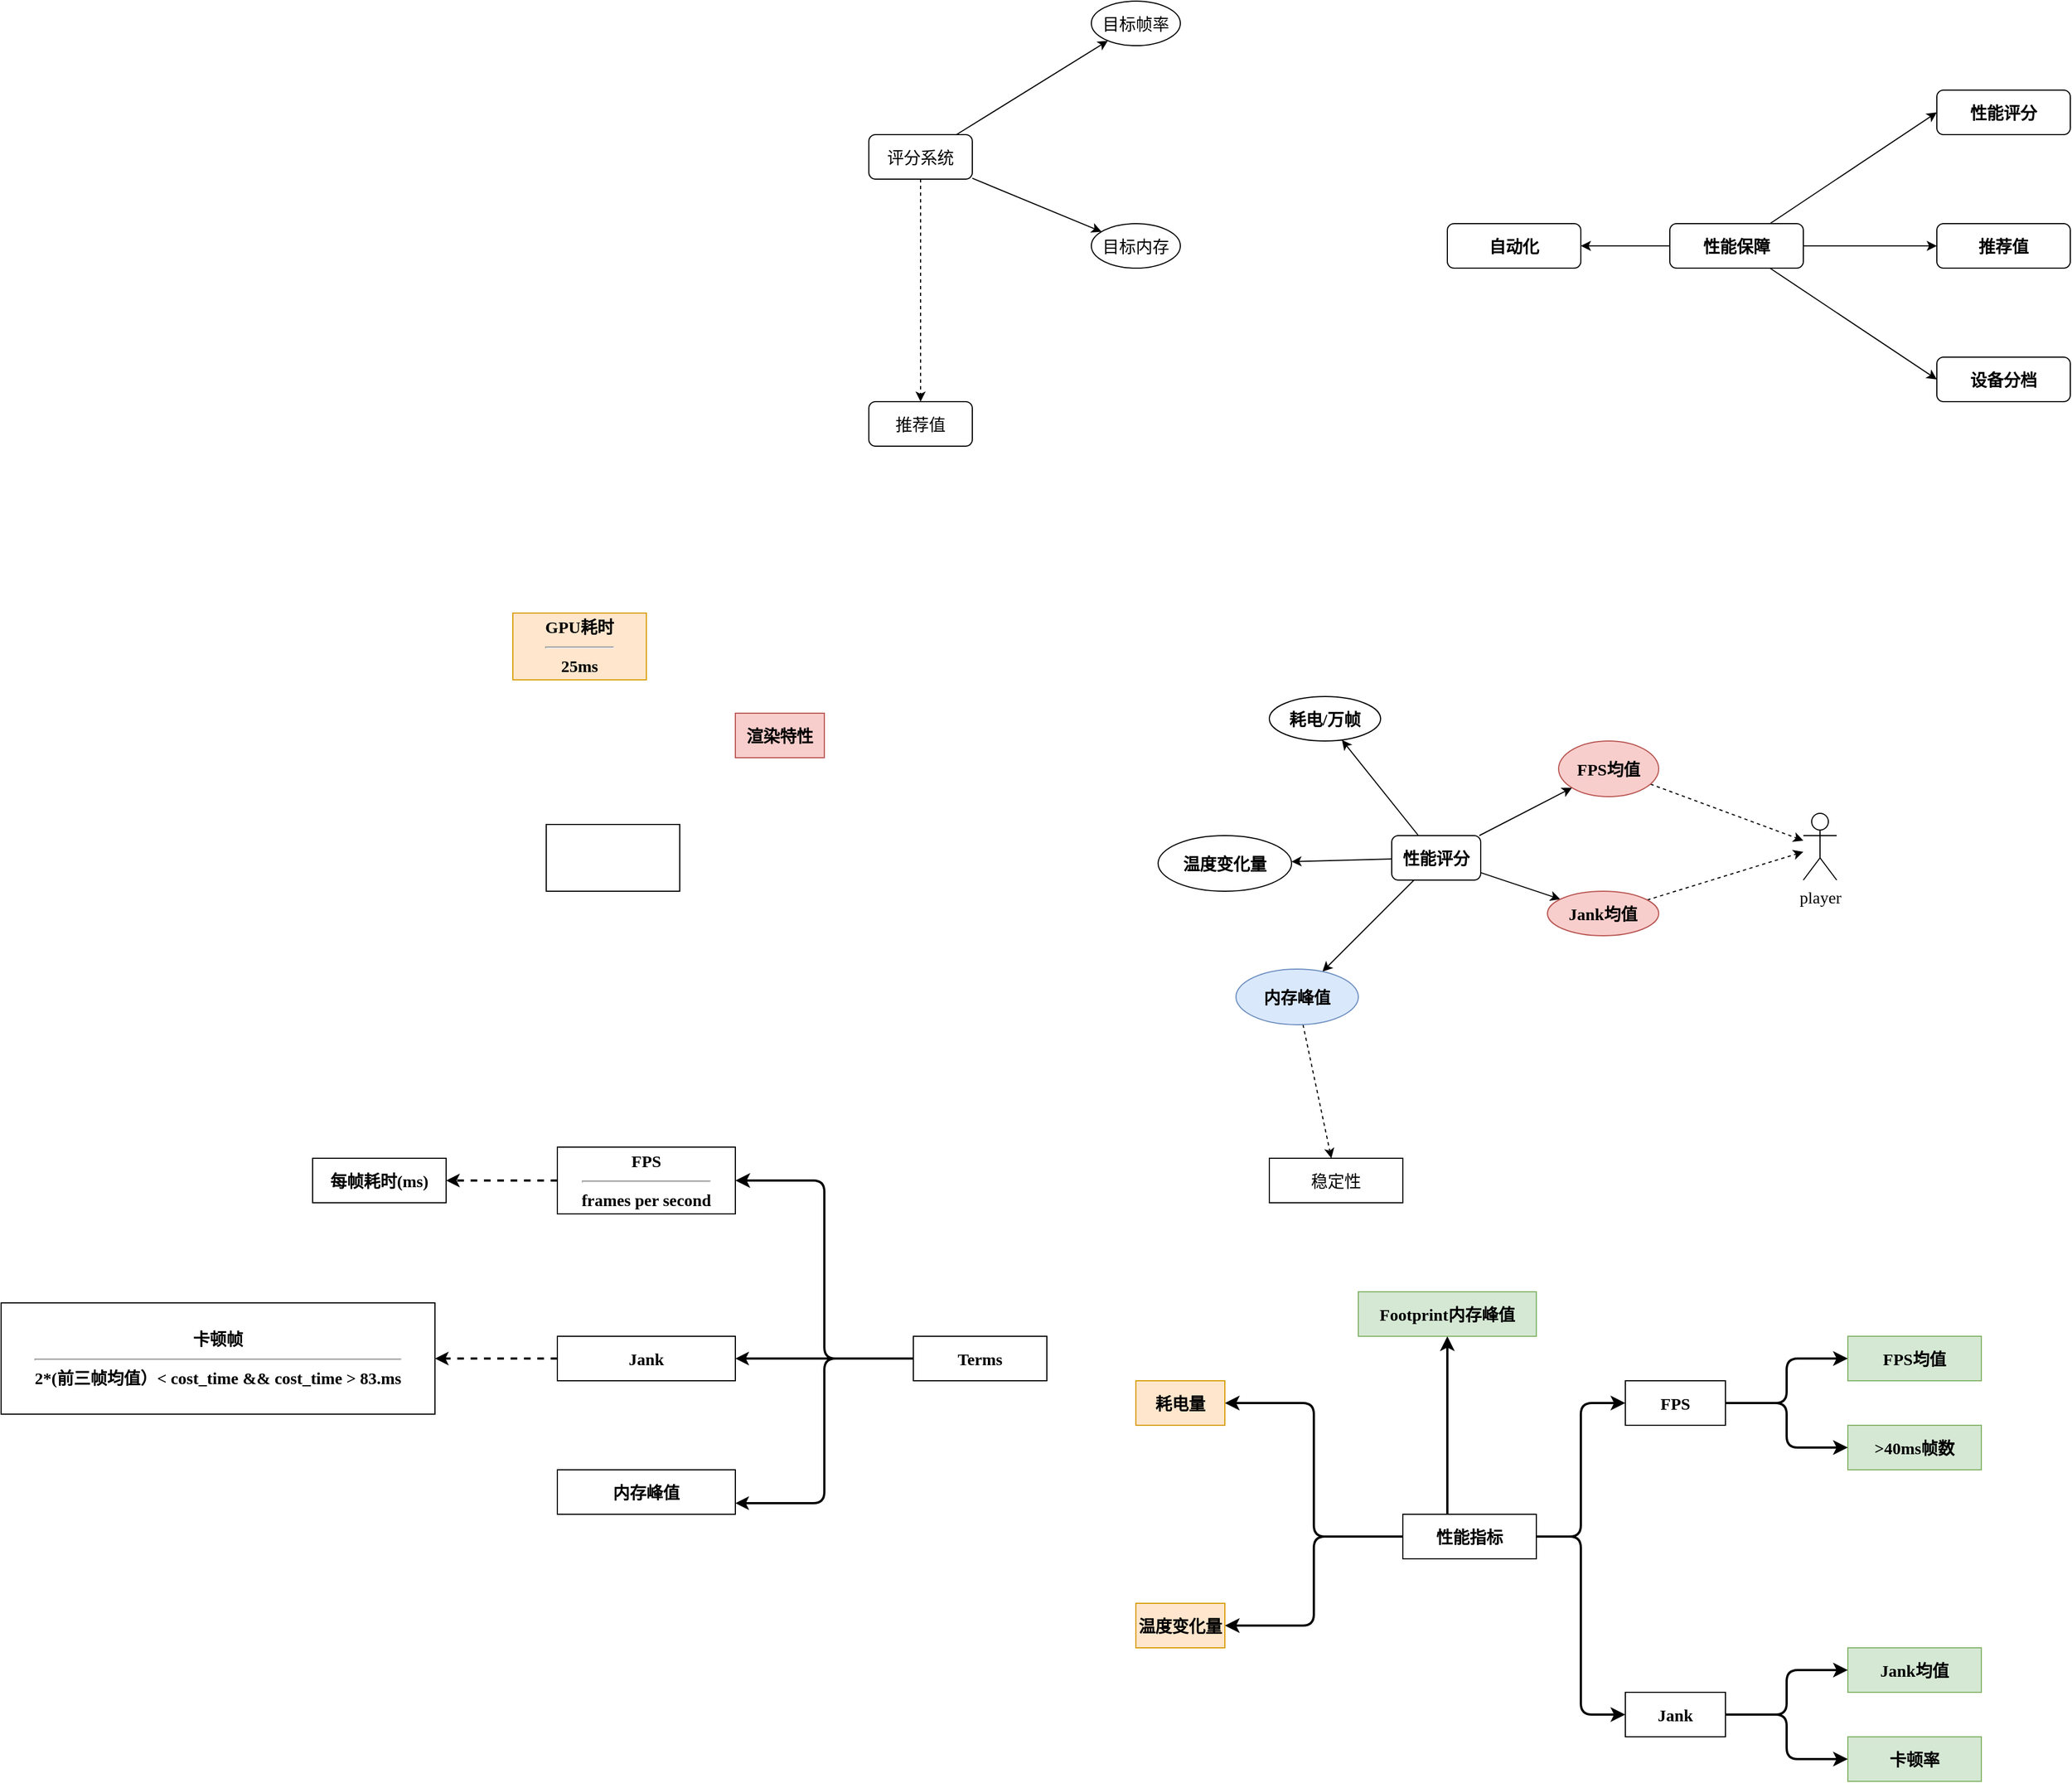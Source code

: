 <mxfile version="15.4.0" type="device" pages="14"><diagram id="-q4yxM2YjcjV0FwrHSVD" name="Page-1"><mxGraphModel dx="2740" dy="926" grid="1" gridSize="10" guides="1" tooltips="1" connect="1" arrows="1" fold="1" page="1" pageScale="1" pageWidth="827" pageHeight="1169" math="0" shadow="0"><root><mxCell id="0"/><mxCell id="1" parent="0"/><mxCell id="Akqxu3f3NGU5YPlzwqlR-3" value="" style="rounded=1;orthogonalLoop=1;jettySize=auto;html=1;fontFamily=Comic Sans MS;fontSize=15;entryX=0;entryY=0.5;entryDx=0;entryDy=0;" parent="1" source="Akqxu3f3NGU5YPlzwqlR-1" target="Akqxu3f3NGU5YPlzwqlR-2" edge="1"><mxGeometry relative="1" as="geometry"/></mxCell><mxCell id="Akqxu3f3NGU5YPlzwqlR-5" value="" style="edgeStyle=orthogonalEdgeStyle;rounded=1;orthogonalLoop=1;jettySize=auto;html=1;fontFamily=Comic Sans MS;fontSize=15;" parent="1" source="Akqxu3f3NGU5YPlzwqlR-1" target="Akqxu3f3NGU5YPlzwqlR-4" edge="1"><mxGeometry relative="1" as="geometry"/></mxCell><mxCell id="Akqxu3f3NGU5YPlzwqlR-7" value="" style="rounded=1;orthogonalLoop=1;jettySize=auto;html=1;fontFamily=Comic Sans MS;fontSize=15;entryX=0;entryY=0.5;entryDx=0;entryDy=0;" parent="1" source="Akqxu3f3NGU5YPlzwqlR-1" target="Akqxu3f3NGU5YPlzwqlR-6" edge="1"><mxGeometry relative="1" as="geometry"/></mxCell><mxCell id="Akqxu3f3NGU5YPlzwqlR-9" value="" style="edgeStyle=none;rounded=1;orthogonalLoop=1;jettySize=auto;html=1;fontFamily=Comic Sans MS;fontSize=15;" parent="1" source="Akqxu3f3NGU5YPlzwqlR-1" target="Akqxu3f3NGU5YPlzwqlR-8" edge="1"><mxGeometry relative="1" as="geometry"/></mxCell><mxCell id="Akqxu3f3NGU5YPlzwqlR-1" value="性能保障" style="rounded=1;whiteSpace=wrap;html=1;fontFamily=Comic Sans MS;fontStyle=1;fontSize=15;" parent="1" vertex="1"><mxGeometry x="240" y="320" width="120" height="40" as="geometry"/></mxCell><mxCell id="Akqxu3f3NGU5YPlzwqlR-2" value="性能评分" style="rounded=1;whiteSpace=wrap;html=1;fontFamily=Comic Sans MS;fontStyle=1;fontSize=15;" parent="1" vertex="1"><mxGeometry x="480" y="200" width="120" height="40" as="geometry"/></mxCell><mxCell id="Akqxu3f3NGU5YPlzwqlR-4" value="推荐值" style="rounded=1;whiteSpace=wrap;html=1;fontFamily=Comic Sans MS;fontStyle=1;fontSize=15;" parent="1" vertex="1"><mxGeometry x="480" y="320" width="120" height="40" as="geometry"/></mxCell><mxCell id="Akqxu3f3NGU5YPlzwqlR-6" value="设备分档" style="rounded=1;whiteSpace=wrap;html=1;fontFamily=Comic Sans MS;fontStyle=1;fontSize=15;" parent="1" vertex="1"><mxGeometry x="480" y="440" width="120" height="40" as="geometry"/></mxCell><mxCell id="Akqxu3f3NGU5YPlzwqlR-8" value="自动化" style="rounded=1;whiteSpace=wrap;html=1;fontFamily=Comic Sans MS;fontStyle=1;fontSize=15;" parent="1" vertex="1"><mxGeometry x="40" y="320" width="120" height="40" as="geometry"/></mxCell><mxCell id="Akqxu3f3NGU5YPlzwqlR-15" value="" style="edgeStyle=none;rounded=1;orthogonalLoop=1;jettySize=auto;html=1;fontFamily=Comic Sans MS;fontSize=15;" parent="1" source="Akqxu3f3NGU5YPlzwqlR-11" target="Akqxu3f3NGU5YPlzwqlR-14" edge="1"><mxGeometry relative="1" as="geometry"/></mxCell><mxCell id="Akqxu3f3NGU5YPlzwqlR-17" value="" style="edgeStyle=none;rounded=1;orthogonalLoop=1;jettySize=auto;html=1;fontFamily=Comic Sans MS;fontSize=15;" parent="1" source="Akqxu3f3NGU5YPlzwqlR-11" target="Akqxu3f3NGU5YPlzwqlR-16" edge="1"><mxGeometry relative="1" as="geometry"/></mxCell><mxCell id="Akqxu3f3NGU5YPlzwqlR-19" value="" style="edgeStyle=none;rounded=1;orthogonalLoop=1;jettySize=auto;html=1;fontFamily=Comic Sans MS;fontSize=15;" parent="1" source="Akqxu3f3NGU5YPlzwqlR-11" target="Akqxu3f3NGU5YPlzwqlR-18" edge="1"><mxGeometry relative="1" as="geometry"/></mxCell><mxCell id="Akqxu3f3NGU5YPlzwqlR-21" value="" style="edgeStyle=none;rounded=1;orthogonalLoop=1;jettySize=auto;html=1;fontFamily=Comic Sans MS;fontSize=15;" parent="1" source="Akqxu3f3NGU5YPlzwqlR-11" target="Akqxu3f3NGU5YPlzwqlR-20" edge="1"><mxGeometry relative="1" as="geometry"/></mxCell><mxCell id="Akqxu3f3NGU5YPlzwqlR-23" value="" style="edgeStyle=none;rounded=1;orthogonalLoop=1;jettySize=auto;html=1;fontFamily=Comic Sans MS;fontSize=15;" parent="1" source="Akqxu3f3NGU5YPlzwqlR-11" target="Akqxu3f3NGU5YPlzwqlR-22" edge="1"><mxGeometry relative="1" as="geometry"/></mxCell><mxCell id="Akqxu3f3NGU5YPlzwqlR-11" value="性能评分" style="rounded=1;whiteSpace=wrap;html=1;fontFamily=Comic Sans MS;fontStyle=1;fontSize=15;" parent="1" vertex="1"><mxGeometry x="-10" y="870" width="80" height="40" as="geometry"/></mxCell><mxCell id="Akqxu3f3NGU5YPlzwqlR-27" style="edgeStyle=none;rounded=1;orthogonalLoop=1;jettySize=auto;html=1;fontFamily=Comic Sans MS;fontSize=15;dashed=1;" parent="1" source="Akqxu3f3NGU5YPlzwqlR-14" target="Akqxu3f3NGU5YPlzwqlR-26" edge="1"><mxGeometry relative="1" as="geometry"/></mxCell><mxCell id="Akqxu3f3NGU5YPlzwqlR-14" value="FPS均值" style="ellipse;whiteSpace=wrap;html=1;rounded=1;fontFamily=Comic Sans MS;fontSize=15;fontStyle=1;fillColor=#f8cecc;strokeColor=#b85450;" parent="1" vertex="1"><mxGeometry x="140" y="785" width="90" height="50" as="geometry"/></mxCell><mxCell id="Akqxu3f3NGU5YPlzwqlR-28" style="edgeStyle=none;rounded=1;orthogonalLoop=1;jettySize=auto;html=1;dashed=1;fontFamily=Comic Sans MS;fontSize=15;" parent="1" source="Akqxu3f3NGU5YPlzwqlR-16" target="Akqxu3f3NGU5YPlzwqlR-26" edge="1"><mxGeometry relative="1" as="geometry"/></mxCell><mxCell id="Akqxu3f3NGU5YPlzwqlR-16" value="Jank均值" style="ellipse;whiteSpace=wrap;html=1;rounded=1;fontFamily=Comic Sans MS;fontSize=15;fontStyle=1;fillColor=#f8cecc;strokeColor=#b85450;" parent="1" vertex="1"><mxGeometry x="130" y="920" width="100" height="40" as="geometry"/></mxCell><mxCell id="Akqxu3f3NGU5YPlzwqlR-35" style="edgeStyle=none;rounded=1;orthogonalLoop=1;jettySize=auto;html=1;fontFamily=Comic Sans MS;fontSize=15;dashed=1;" parent="1" source="Akqxu3f3NGU5YPlzwqlR-18" target="Akqxu3f3NGU5YPlzwqlR-34" edge="1"><mxGeometry relative="1" as="geometry"/></mxCell><mxCell id="Akqxu3f3NGU5YPlzwqlR-18" value="内存峰值" style="ellipse;whiteSpace=wrap;html=1;rounded=1;fontFamily=Comic Sans MS;fontSize=15;fontStyle=1;fillColor=#dae8fc;strokeColor=#6c8ebf;" parent="1" vertex="1"><mxGeometry x="-150" y="990" width="110" height="50" as="geometry"/></mxCell><mxCell id="Akqxu3f3NGU5YPlzwqlR-20" value="耗电/万帧" style="ellipse;whiteSpace=wrap;html=1;rounded=1;fontFamily=Comic Sans MS;fontSize=15;fontStyle=1;" parent="1" vertex="1"><mxGeometry x="-120" y="745" width="100" height="40" as="geometry"/></mxCell><mxCell id="Akqxu3f3NGU5YPlzwqlR-22" value="温度变化量" style="ellipse;whiteSpace=wrap;html=1;rounded=1;fontFamily=Comic Sans MS;fontSize=15;fontStyle=1;" parent="1" vertex="1"><mxGeometry x="-220" y="870" width="120" height="50" as="geometry"/></mxCell><mxCell id="Akqxu3f3NGU5YPlzwqlR-26" value="player" style="shape=umlActor;verticalLabelPosition=bottom;verticalAlign=top;html=1;outlineConnect=0;fontFamily=Comic Sans MS;fontSize=15;" parent="1" vertex="1"><mxGeometry x="360" y="850" width="30" height="60" as="geometry"/></mxCell><mxCell id="Akqxu3f3NGU5YPlzwqlR-31" value="" style="edgeStyle=none;rounded=1;orthogonalLoop=1;jettySize=auto;html=1;fontFamily=Comic Sans MS;fontSize=15;" parent="1" source="Akqxu3f3NGU5YPlzwqlR-29" target="Akqxu3f3NGU5YPlzwqlR-30" edge="1"><mxGeometry relative="1" as="geometry"/></mxCell><mxCell id="Akqxu3f3NGU5YPlzwqlR-33" value="" style="edgeStyle=none;rounded=1;orthogonalLoop=1;jettySize=auto;html=1;fontFamily=Comic Sans MS;fontSize=15;" parent="1" source="Akqxu3f3NGU5YPlzwqlR-29" target="Akqxu3f3NGU5YPlzwqlR-32" edge="1"><mxGeometry relative="1" as="geometry"/></mxCell><mxCell id="Akqxu3f3NGU5YPlzwqlR-37" style="edgeStyle=none;rounded=1;orthogonalLoop=1;jettySize=auto;html=1;dashed=1;fontFamily=Comic Sans MS;fontSize=15;" parent="1" source="Akqxu3f3NGU5YPlzwqlR-29" target="Akqxu3f3NGU5YPlzwqlR-36" edge="1"><mxGeometry relative="1" as="geometry"/></mxCell><mxCell id="Akqxu3f3NGU5YPlzwqlR-29" value="评分系统" style="rounded=1;whiteSpace=wrap;html=1;fontFamily=Comic Sans MS;fontSize=15;" parent="1" vertex="1"><mxGeometry x="-480" y="240" width="93" height="40" as="geometry"/></mxCell><mxCell id="Akqxu3f3NGU5YPlzwqlR-30" value="目标帧率" style="ellipse;whiteSpace=wrap;html=1;rounded=1;fontFamily=Comic Sans MS;fontSize=15;" parent="1" vertex="1"><mxGeometry x="-280" y="120" width="80" height="40" as="geometry"/></mxCell><mxCell id="Akqxu3f3NGU5YPlzwqlR-32" value="目标内存" style="ellipse;whiteSpace=wrap;html=1;rounded=1;fontFamily=Comic Sans MS;fontSize=15;" parent="1" vertex="1"><mxGeometry x="-280" y="320" width="80" height="40" as="geometry"/></mxCell><mxCell id="Akqxu3f3NGU5YPlzwqlR-34" value="稳定性" style="rounded=0;whiteSpace=wrap;html=1;fontFamily=Comic Sans MS;fontSize=15;" parent="1" vertex="1"><mxGeometry x="-120" y="1160" width="120" height="40" as="geometry"/></mxCell><mxCell id="Akqxu3f3NGU5YPlzwqlR-36" value="推荐值" style="rounded=1;whiteSpace=wrap;html=1;fontFamily=Comic Sans MS;fontSize=15;" parent="1" vertex="1"><mxGeometry x="-480" y="480" width="93" height="40" as="geometry"/></mxCell><mxCell id="Akqxu3f3NGU5YPlzwqlR-38" value="GPU耗时&lt;hr&gt;25ms" style="rounded=0;whiteSpace=wrap;html=1;fontFamily=Comic Sans MS;fontSize=15;fillColor=#ffe6cc;strokeColor=#d79b00;fontStyle=1" parent="1" vertex="1"><mxGeometry x="-800" y="670" width="120" height="60" as="geometry"/></mxCell><mxCell id="Akqxu3f3NGU5YPlzwqlR-39" value="" style="rounded=0;whiteSpace=wrap;html=1;fontFamily=Comic Sans MS;fontSize=15;" parent="1" vertex="1"><mxGeometry x="-770" y="860" width="120" height="60" as="geometry"/></mxCell><mxCell id="Akqxu3f3NGU5YPlzwqlR-40" value="渲染特性" style="rounded=0;whiteSpace=wrap;html=1;fontFamily=Comic Sans MS;fontSize=15;fontStyle=1;fillColor=#f8cecc;strokeColor=#b85450;" parent="1" vertex="1"><mxGeometry x="-600" y="760" width="80" height="40" as="geometry"/></mxCell><mxCell id="m6K8kR1jEHR88hEfypkc-3" value="" style="edgeStyle=orthogonalEdgeStyle;rounded=1;orthogonalLoop=1;jettySize=auto;html=1;fontFamily=Comic Sans MS;fontSize=15;strokeColor=none;" parent="1" source="m6K8kR1jEHR88hEfypkc-1" target="m6K8kR1jEHR88hEfypkc-2" edge="1"><mxGeometry relative="1" as="geometry"/></mxCell><mxCell id="m6K8kR1jEHR88hEfypkc-4" style="edgeStyle=orthogonalEdgeStyle;rounded=1;orthogonalLoop=1;jettySize=auto;html=1;entryX=1;entryY=0.5;entryDx=0;entryDy=0;fontFamily=Comic Sans MS;fontSize=15;endSize=7;strokeWidth=2;" parent="1" source="m6K8kR1jEHR88hEfypkc-1" target="m6K8kR1jEHR88hEfypkc-2" edge="1"><mxGeometry relative="1" as="geometry"/></mxCell><mxCell id="m6K8kR1jEHR88hEfypkc-8" style="edgeStyle=orthogonalEdgeStyle;rounded=1;orthogonalLoop=1;jettySize=auto;html=1;entryX=1;entryY=0.5;entryDx=0;entryDy=0;fontFamily=Comic Sans MS;fontSize=15;strokeWidth=2;" parent="1" source="m6K8kR1jEHR88hEfypkc-1" target="m6K8kR1jEHR88hEfypkc-7" edge="1"><mxGeometry relative="1" as="geometry"/></mxCell><mxCell id="m6K8kR1jEHR88hEfypkc-19" value="" style="edgeStyle=orthogonalEdgeStyle;rounded=1;orthogonalLoop=1;jettySize=auto;html=1;fontFamily=Comic Sans MS;fontSize=15;strokeWidth=2;" parent="1" source="m6K8kR1jEHR88hEfypkc-1" target="m6K8kR1jEHR88hEfypkc-18" edge="1"><mxGeometry relative="1" as="geometry"><Array as="points"><mxPoint x="-520" y="1340"/><mxPoint x="-520" y="1470"/></Array></mxGeometry></mxCell><mxCell id="m6K8kR1jEHR88hEfypkc-1" value="Terms" style="rounded=0;whiteSpace=wrap;html=1;fontFamily=Comic Sans MS;fontSize=15;fontStyle=1" parent="1" vertex="1"><mxGeometry x="-440" y="1320" width="120" height="40" as="geometry"/></mxCell><mxCell id="m6K8kR1jEHR88hEfypkc-16" style="edgeStyle=orthogonalEdgeStyle;rounded=1;orthogonalLoop=1;jettySize=auto;html=1;fontFamily=Comic Sans MS;fontSize=15;dashed=1;strokeWidth=2;" parent="1" source="m6K8kR1jEHR88hEfypkc-2" target="m6K8kR1jEHR88hEfypkc-14" edge="1"><mxGeometry relative="1" as="geometry"/></mxCell><mxCell id="m6K8kR1jEHR88hEfypkc-2" value="FPS&lt;hr&gt;frames per second" style="rounded=0;whiteSpace=wrap;html=1;fontFamily=Comic Sans MS;fontSize=15;fontStyle=1" parent="1" vertex="1"><mxGeometry x="-760" y="1150" width="160" height="60" as="geometry"/></mxCell><mxCell id="m6K8kR1jEHR88hEfypkc-17" style="edgeStyle=orthogonalEdgeStyle;rounded=1;orthogonalLoop=1;jettySize=auto;html=1;dashed=1;fontFamily=Comic Sans MS;fontSize=15;strokeWidth=2;" parent="1" source="m6K8kR1jEHR88hEfypkc-7" target="m6K8kR1jEHR88hEfypkc-15" edge="1"><mxGeometry relative="1" as="geometry"/></mxCell><mxCell id="m6K8kR1jEHR88hEfypkc-7" value="Jank" style="rounded=0;whiteSpace=wrap;html=1;fontFamily=Comic Sans MS;fontSize=15;fontStyle=1" parent="1" vertex="1"><mxGeometry x="-760" y="1320" width="160" height="40" as="geometry"/></mxCell><mxCell id="m6K8kR1jEHR88hEfypkc-14" value="每帧耗时(ms)" style="rounded=0;whiteSpace=wrap;html=1;fontFamily=Comic Sans MS;fontSize=15;fontStyle=1" parent="1" vertex="1"><mxGeometry x="-980" y="1160" width="120" height="40" as="geometry"/></mxCell><mxCell id="m6K8kR1jEHR88hEfypkc-15" value="卡顿帧&lt;hr&gt;2*(前三帧均值）&amp;lt; cost_time &amp;amp;&amp;amp; cost_time &amp;gt; 83.ms" style="rounded=0;whiteSpace=wrap;html=1;fontFamily=Comic Sans MS;fontSize=15;fontStyle=1" parent="1" vertex="1"><mxGeometry x="-1260" y="1290" width="390" height="100" as="geometry"/></mxCell><mxCell id="m6K8kR1jEHR88hEfypkc-18" value="内存峰值" style="rounded=0;whiteSpace=wrap;html=1;fontFamily=Comic Sans MS;fontSize=15;fontStyle=1" parent="1" vertex="1"><mxGeometry x="-760" y="1440" width="160" height="40" as="geometry"/></mxCell><mxCell id="m6K8kR1jEHR88hEfypkc-30" value="" style="edgeStyle=orthogonalEdgeStyle;rounded=1;orthogonalLoop=1;jettySize=auto;html=1;fontFamily=Comic Sans MS;fontSize=15;endSize=7;strokeWidth=2;" parent="1" source="m6K8kR1jEHR88hEfypkc-20" target="m6K8kR1jEHR88hEfypkc-29" edge="1"><mxGeometry relative="1" as="geometry"><Array as="points"><mxPoint x="40" y="1440"/><mxPoint x="40" y="1440"/></Array></mxGeometry></mxCell><mxCell id="m6K8kR1jEHR88hEfypkc-32" style="edgeStyle=orthogonalEdgeStyle;rounded=1;orthogonalLoop=1;jettySize=auto;html=1;entryX=0;entryY=0.5;entryDx=0;entryDy=0;fontFamily=Comic Sans MS;fontSize=15;endSize=7;strokeWidth=2;" parent="1" source="m6K8kR1jEHR88hEfypkc-20" target="m6K8kR1jEHR88hEfypkc-31" edge="1"><mxGeometry relative="1" as="geometry"/></mxCell><mxCell id="m6K8kR1jEHR88hEfypkc-36" style="edgeStyle=orthogonalEdgeStyle;rounded=1;orthogonalLoop=1;jettySize=auto;html=1;entryX=0;entryY=0.5;entryDx=0;entryDy=0;fontFamily=Comic Sans MS;fontSize=15;endSize=7;strokeWidth=2;" parent="1" source="m6K8kR1jEHR88hEfypkc-20" target="m6K8kR1jEHR88hEfypkc-35" edge="1"><mxGeometry relative="1" as="geometry"/></mxCell><mxCell id="m6K8kR1jEHR88hEfypkc-40" style="edgeStyle=orthogonalEdgeStyle;rounded=1;orthogonalLoop=1;jettySize=auto;html=1;entryX=1;entryY=0.5;entryDx=0;entryDy=0;fontFamily=Comic Sans MS;fontSize=15;endSize=7;strokeWidth=2;" parent="1" source="m6K8kR1jEHR88hEfypkc-20" target="m6K8kR1jEHR88hEfypkc-39" edge="1"><mxGeometry relative="1" as="geometry"/></mxCell><mxCell id="m6K8kR1jEHR88hEfypkc-42" value="" style="edgeStyle=orthogonalEdgeStyle;rounded=1;orthogonalLoop=1;jettySize=auto;html=1;fontFamily=Comic Sans MS;fontSize=15;endSize=7;strokeWidth=2;" parent="1" source="m6K8kR1jEHR88hEfypkc-20" target="m6K8kR1jEHR88hEfypkc-41" edge="1"><mxGeometry relative="1" as="geometry"><Array as="points"><mxPoint x="-80" y="1500"/><mxPoint x="-80" y="1580"/></Array></mxGeometry></mxCell><mxCell id="m6K8kR1jEHR88hEfypkc-20" value="性能指标" style="rounded=0;whiteSpace=wrap;html=1;fontFamily=Comic Sans MS;fontSize=15;fontStyle=1" parent="1" vertex="1"><mxGeometry y="1480" width="120" height="40" as="geometry"/></mxCell><mxCell id="m6K8kR1jEHR88hEfypkc-21" value="FPS均值" style="rounded=0;whiteSpace=wrap;html=1;fontFamily=Comic Sans MS;fontSize=15;fontStyle=1;fillColor=#d5e8d4;strokeColor=#82b366;" parent="1" vertex="1"><mxGeometry x="400" y="1320" width="120" height="40" as="geometry"/></mxCell><mxCell id="m6K8kR1jEHR88hEfypkc-23" value="&amp;gt;40ms帧数" style="rounded=0;whiteSpace=wrap;html=1;fontFamily=Comic Sans MS;fontSize=15;fontStyle=1;fillColor=#d5e8d4;strokeColor=#82b366;" parent="1" vertex="1"><mxGeometry x="400" y="1400" width="120" height="40" as="geometry"/></mxCell><mxCell id="m6K8kR1jEHR88hEfypkc-25" value="Jank均值" style="rounded=0;whiteSpace=wrap;html=1;fontFamily=Comic Sans MS;fontSize=15;fontStyle=1;fillColor=#d5e8d4;strokeColor=#82b366;" parent="1" vertex="1"><mxGeometry x="400" y="1600" width="120" height="40" as="geometry"/></mxCell><mxCell id="m6K8kR1jEHR88hEfypkc-27" value="卡顿率" style="rounded=0;whiteSpace=wrap;html=1;fontFamily=Comic Sans MS;fontSize=15;fontStyle=1;fillColor=#d5e8d4;strokeColor=#82b366;" parent="1" vertex="1"><mxGeometry x="400" y="1680" width="120" height="40" as="geometry"/></mxCell><mxCell id="m6K8kR1jEHR88hEfypkc-29" value="Footprint内存峰值" style="rounded=0;whiteSpace=wrap;html=1;fontFamily=Comic Sans MS;fontSize=15;fontStyle=1;fillColor=#d5e8d4;strokeColor=#82b366;" parent="1" vertex="1"><mxGeometry x="-40" y="1280" width="160" height="40" as="geometry"/></mxCell><mxCell id="m6K8kR1jEHR88hEfypkc-33" style="edgeStyle=orthogonalEdgeStyle;rounded=1;orthogonalLoop=1;jettySize=auto;html=1;fontFamily=Comic Sans MS;fontSize=15;endSize=7;strokeWidth=2;" parent="1" source="m6K8kR1jEHR88hEfypkc-31" target="m6K8kR1jEHR88hEfypkc-21" edge="1"><mxGeometry relative="1" as="geometry"/></mxCell><mxCell id="m6K8kR1jEHR88hEfypkc-34" style="edgeStyle=orthogonalEdgeStyle;rounded=1;orthogonalLoop=1;jettySize=auto;html=1;entryX=0;entryY=0.5;entryDx=0;entryDy=0;fontFamily=Comic Sans MS;fontSize=15;endSize=7;strokeWidth=2;" parent="1" source="m6K8kR1jEHR88hEfypkc-31" target="m6K8kR1jEHR88hEfypkc-23" edge="1"><mxGeometry relative="1" as="geometry"/></mxCell><mxCell id="m6K8kR1jEHR88hEfypkc-31" value="FPS" style="rounded=0;whiteSpace=wrap;html=1;fontFamily=Comic Sans MS;fontSize=15;fontStyle=1" parent="1" vertex="1"><mxGeometry x="200" y="1360" width="90" height="40" as="geometry"/></mxCell><mxCell id="m6K8kR1jEHR88hEfypkc-37" style="edgeStyle=orthogonalEdgeStyle;rounded=1;orthogonalLoop=1;jettySize=auto;html=1;entryX=0;entryY=0.5;entryDx=0;entryDy=0;fontFamily=Comic Sans MS;fontSize=15;endSize=7;strokeWidth=2;" parent="1" source="m6K8kR1jEHR88hEfypkc-35" target="m6K8kR1jEHR88hEfypkc-25" edge="1"><mxGeometry relative="1" as="geometry"/></mxCell><mxCell id="m6K8kR1jEHR88hEfypkc-38" style="edgeStyle=orthogonalEdgeStyle;rounded=1;orthogonalLoop=1;jettySize=auto;html=1;fontFamily=Comic Sans MS;fontSize=15;endSize=7;strokeWidth=2;" parent="1" source="m6K8kR1jEHR88hEfypkc-35" target="m6K8kR1jEHR88hEfypkc-27" edge="1"><mxGeometry relative="1" as="geometry"/></mxCell><mxCell id="m6K8kR1jEHR88hEfypkc-35" value="Jank" style="rounded=0;whiteSpace=wrap;html=1;fontFamily=Comic Sans MS;fontSize=15;fontStyle=1" parent="1" vertex="1"><mxGeometry x="200" y="1640" width="90" height="40" as="geometry"/></mxCell><mxCell id="m6K8kR1jEHR88hEfypkc-39" value="耗电量" style="rounded=0;whiteSpace=wrap;html=1;fontFamily=Comic Sans MS;fontSize=15;fontStyle=1;fillColor=#ffe6cc;strokeColor=#d79b00;" parent="1" vertex="1"><mxGeometry x="-240" y="1360" width="80" height="40" as="geometry"/></mxCell><mxCell id="m6K8kR1jEHR88hEfypkc-41" value="温度变化量" style="rounded=0;whiteSpace=wrap;html=1;fontFamily=Comic Sans MS;fontSize=15;fontStyle=1;fillColor=#ffe6cc;strokeColor=#d79b00;" parent="1" vertex="1"><mxGeometry x="-240" y="1560" width="80" height="40" as="geometry"/></mxCell></root></mxGraphModel></diagram><diagram id="fsiBMvW2-jIx2ClwG6P2" name="Page-2"><mxGraphModel dx="1529" dy="1662" grid="0" gridSize="10" guides="1" tooltips="1" connect="1" arrows="1" fold="1" page="1" pageScale="1" pageWidth="827" pageHeight="1169" math="0" shadow="0"><root><mxCell id="aLM2LGihAm5JIcroHi4A-0"/><mxCell id="aLM2LGihAm5JIcroHi4A-1" parent="aLM2LGihAm5JIcroHi4A-0"/><mxCell id="9DTl9XJvJP3bHTkV2nxz-1" value="" style="edgeStyle=none;rounded=1;orthogonalLoop=1;jettySize=auto;html=1;fontFamily=Comic Sans MS;fontSize=15;endArrow=open;endFill=0;strokeWidth=2;" parent="aLM2LGihAm5JIcroHi4A-1" source="9DTl9XJvJP3bHTkV2nxz-2" target="9DTl9XJvJP3bHTkV2nxz-9" edge="1"><mxGeometry relative="1" as="geometry"/></mxCell><mxCell id="9DTl9XJvJP3bHTkV2nxz-2" value="设备分档" style="rounded=0;whiteSpace=wrap;html=1;fontFamily=Comic Sans MS;fontSize=15;fillColor=#ffe6cc;strokeColor=#d79b00;" parent="aLM2LGihAm5JIcroHi4A-1" vertex="1"><mxGeometry x="-820" y="1220" width="80" height="40" as="geometry"/></mxCell><mxCell id="9DTl9XJvJP3bHTkV2nxz-3" value="" style="edgeStyle=none;rounded=1;orthogonalLoop=1;jettySize=auto;html=1;fontFamily=Comic Sans MS;fontSize=15;endArrow=open;endFill=0;strokeWidth=2;" parent="aLM2LGihAm5JIcroHi4A-1" source="9DTl9XJvJP3bHTkV2nxz-9" target="9DTl9XJvJP3bHTkV2nxz-10" edge="1"><mxGeometry relative="1" as="geometry"/></mxCell><mxCell id="9DTl9XJvJP3bHTkV2nxz-4" value="" style="edgeStyle=none;rounded=1;orthogonalLoop=1;jettySize=auto;html=1;fontFamily=Comic Sans MS;fontSize=15;endArrow=open;endFill=0;strokeWidth=2;" parent="aLM2LGihAm5JIcroHi4A-1" source="9DTl9XJvJP3bHTkV2nxz-9" target="9DTl9XJvJP3bHTkV2nxz-11" edge="1"><mxGeometry relative="1" as="geometry"/></mxCell><mxCell id="9DTl9XJvJP3bHTkV2nxz-5" value="" style="edgeStyle=none;rounded=1;orthogonalLoop=1;jettySize=auto;html=1;fontFamily=Comic Sans MS;fontSize=15;endArrow=open;endFill=0;strokeWidth=2;" parent="aLM2LGihAm5JIcroHi4A-1" source="9DTl9XJvJP3bHTkV2nxz-9" target="9DTl9XJvJP3bHTkV2nxz-13" edge="1"><mxGeometry relative="1" as="geometry"/></mxCell><mxCell id="9DTl9XJvJP3bHTkV2nxz-6" value="" style="edgeStyle=none;rounded=1;orthogonalLoop=1;jettySize=auto;html=1;fontFamily=Comic Sans MS;fontSize=15;endArrow=open;endFill=0;strokeWidth=2;" parent="aLM2LGihAm5JIcroHi4A-1" source="9DTl9XJvJP3bHTkV2nxz-9" target="9DTl9XJvJP3bHTkV2nxz-16" edge="1"><mxGeometry relative="1" as="geometry"/></mxCell><mxCell id="9DTl9XJvJP3bHTkV2nxz-7" value="" style="edgeStyle=none;rounded=1;orthogonalLoop=1;jettySize=auto;html=1;fontFamily=Comic Sans MS;fontSize=15;endArrow=open;endFill=0;strokeWidth=2;" parent="aLM2LGihAm5JIcroHi4A-1" source="9DTl9XJvJP3bHTkV2nxz-9" target="9DTl9XJvJP3bHTkV2nxz-17" edge="1"><mxGeometry relative="1" as="geometry"/></mxCell><mxCell id="9DTl9XJvJP3bHTkV2nxz-8" value="" style="edgeStyle=none;rounded=1;orthogonalLoop=1;jettySize=auto;html=1;fontFamily=Comic Sans MS;fontSize=15;endArrow=open;endFill=0;strokeWidth=2;" parent="aLM2LGihAm5JIcroHi4A-1" source="9DTl9XJvJP3bHTkV2nxz-9" target="9DTl9XJvJP3bHTkV2nxz-18" edge="1"><mxGeometry relative="1" as="geometry"/></mxCell><mxCell id="9DTl9XJvJP3bHTkV2nxz-9" value="画质分级" style="whiteSpace=wrap;html=1;rounded=0;fontFamily=Comic Sans MS;fontSize=15;fillColor=#e1d5e7;strokeColor=#9673a6;" parent="aLM2LGihAm5JIcroHi4A-1" vertex="1"><mxGeometry x="-620" y="1220" width="100" height="40" as="geometry"/></mxCell><mxCell id="9DTl9XJvJP3bHTkV2nxz-10" value="目标帧率" style="ellipse;whiteSpace=wrap;html=1;rounded=0;fontFamily=Comic Sans MS;fontSize=15;" parent="aLM2LGihAm5JIcroHi4A-1" vertex="1"><mxGeometry x="-700" y="1050" width="107" height="50" as="geometry"/></mxCell><mxCell id="9DTl9XJvJP3bHTkV2nxz-11" value="屏幕分辨率" style="ellipse;whiteSpace=wrap;html=1;rounded=0;fontFamily=Comic Sans MS;fontSize=15;" parent="aLM2LGihAm5JIcroHi4A-1" vertex="1"><mxGeometry x="-507" y="1050" width="93.5" height="51" as="geometry"/></mxCell><mxCell id="9DTl9XJvJP3bHTkV2nxz-12" value="" style="edgeStyle=none;rounded=1;orthogonalLoop=1;jettySize=auto;html=1;fontFamily=Comic Sans MS;fontSize=15;endArrow=open;endFill=0;strokeWidth=1;dashed=1;" parent="aLM2LGihAm5JIcroHi4A-1" source="9DTl9XJvJP3bHTkV2nxz-13" target="9DTl9XJvJP3bHTkV2nxz-14" edge="1"><mxGeometry relative="1" as="geometry"/></mxCell><mxCell id="9DTl9XJvJP3bHTkV2nxz-13" value="大面积不透明Shader 复杂度" style="ellipse;whiteSpace=wrap;html=1;rounded=0;fontFamily=Comic Sans MS;fontSize=15;" parent="aLM2LGihAm5JIcroHi4A-1" vertex="1"><mxGeometry x="-360" y="1150" width="120" height="60" as="geometry"/></mxCell><mxCell id="9DTl9XJvJP3bHTkV2nxz-14" value="GPU Cycle" style="ellipse;whiteSpace=wrap;html=1;rounded=0;fontFamily=Comic Sans MS;fontSize=15;fillColor=#f8cecc;strokeColor=#b85450;" parent="aLM2LGihAm5JIcroHi4A-1" vertex="1"><mxGeometry x="-100" y="1230" width="120" height="60" as="geometry"/></mxCell><mxCell id="9DTl9XJvJP3bHTkV2nxz-15" style="edgeStyle=none;rounded=1;orthogonalLoop=1;jettySize=auto;html=1;fontFamily=Comic Sans MS;fontSize=15;endArrow=open;endFill=0;strokeWidth=1;dashed=1;" parent="aLM2LGihAm5JIcroHi4A-1" source="9DTl9XJvJP3bHTkV2nxz-16" target="9DTl9XJvJP3bHTkV2nxz-14" edge="1"><mxGeometry relative="1" as="geometry"/></mxCell><mxCell id="9DTl9XJvJP3bHTkV2nxz-16" value="大面积特效&lt;br&gt;Shader 复杂度" style="ellipse;whiteSpace=wrap;html=1;rounded=0;fontFamily=Comic Sans MS;fontSize=15;" parent="aLM2LGihAm5JIcroHi4A-1" vertex="1"><mxGeometry x="-370" y="1320" width="120" height="60" as="geometry"/></mxCell><mxCell id="9DTl9XJvJP3bHTkV2nxz-17" value="Overdraw" style="ellipse;whiteSpace=wrap;html=1;rounded=0;fontFamily=Comic Sans MS;fontSize=15;" parent="aLM2LGihAm5JIcroHi4A-1" vertex="1"><mxGeometry x="-533" y="1410" width="120" height="60" as="geometry"/></mxCell><mxCell id="9DTl9XJvJP3bHTkV2nxz-18" value="Triangles" style="ellipse;whiteSpace=wrap;html=1;rounded=0;fontFamily=Comic Sans MS;fontSize=15;" parent="aLM2LGihAm5JIcroHi4A-1" vertex="1"><mxGeometry x="-740" y="1410" width="120" height="60" as="geometry"/></mxCell><mxCell id="i56DR3wdc8z0wDm8UE5--0" value="渲染特性" style="rounded=0;whiteSpace=wrap;html=1;fontFamily=Comic Sans MS;fontSize=15;fontStyle=1;fillColor=#f8cecc;strokeColor=#b85450;" parent="aLM2LGihAm5JIcroHi4A-1" vertex="1"><mxGeometry x="-770" y="460" width="80" height="40" as="geometry"/></mxCell><mxCell id="i56DR3wdc8z0wDm8UE5--10" style="edgeStyle=none;rounded=1;orthogonalLoop=1;jettySize=auto;html=1;dashed=1;fontFamily=Comic Sans MS;fontSize=15;endArrow=open;endFill=0;strokeWidth=1;endSize=16;" parent="aLM2LGihAm5JIcroHi4A-1" source="i56DR3wdc8z0wDm8UE5--8" target="i56DR3wdc8z0wDm8UE5--9" edge="1"><mxGeometry relative="1" as="geometry"/></mxCell><mxCell id="i56DR3wdc8z0wDm8UE5--8" value="" style="rounded=0;whiteSpace=wrap;html=1;fontFamily=Comic Sans MS;fontSize=15;" parent="aLM2LGihAm5JIcroHi4A-1" vertex="1"><mxGeometry x="-430" y="170" width="120" height="60" as="geometry"/></mxCell><mxCell id="i56DR3wdc8z0wDm8UE5--9" value="" style="rounded=0;whiteSpace=wrap;html=1;fontFamily=Comic Sans MS;fontSize=15;" parent="aLM2LGihAm5JIcroHi4A-1" vertex="1"><mxGeometry x="-320" y="480" width="120" height="60" as="geometry"/></mxCell></root></mxGraphModel></diagram><diagram id="mvYMrSBllX-kxNfSy1KW" name="Page-3"><mxGraphModel dx="1529" dy="2831" grid="1" gridSize="10" guides="1" tooltips="1" connect="1" arrows="1" fold="1" page="1" pageScale="1" pageWidth="827" pageHeight="1169" math="0" shadow="0"><root><mxCell id="uXCJkuUdWkxykpgXYNG7-0"/><mxCell id="uXCJkuUdWkxykpgXYNG7-1" parent="uXCJkuUdWkxykpgXYNG7-0"/><mxCell id="uXCJkuUdWkxykpgXYNG7-39" value="" style="rounded=0;whiteSpace=wrap;html=1;fontFamily=Comic Sans MS;fontSize=15;" parent="uXCJkuUdWkxykpgXYNG7-1" vertex="1"><mxGeometry x="350" y="600" width="380" height="200" as="geometry"/></mxCell><mxCell id="uXCJkuUdWkxykpgXYNG7-22" value="" style="rounded=0;whiteSpace=wrap;html=1;fontFamily=Comic Sans MS;fontSize=15;" parent="uXCJkuUdWkxykpgXYNG7-1" vertex="1"><mxGeometry x="780" y="600" width="690" height="200" as="geometry"/></mxCell><mxCell id="uXCJkuUdWkxykpgXYNG7-18" style="edgeStyle=none;rounded=1;orthogonalLoop=1;jettySize=auto;html=1;fontFamily=Comic Sans MS;fontSize=15;endArrow=open;endFill=0;endSize=16;strokeWidth=1;" parent="uXCJkuUdWkxykpgXYNG7-1" source="uXCJkuUdWkxykpgXYNG7-3" target="uXCJkuUdWkxykpgXYNG7-19" edge="1"><mxGeometry relative="1" as="geometry"><mxPoint x="1027.75" y="550" as="targetPoint"/></mxGeometry></mxCell><mxCell id="uXCJkuUdWkxykpgXYNG7-25" style="edgeStyle=none;rounded=1;orthogonalLoop=1;jettySize=auto;html=1;entryX=0.5;entryY=1;entryDx=0;entryDy=0;fontFamily=Comic Sans MS;fontSize=15;endArrow=open;endFill=0;endSize=16;strokeWidth=1;dashed=1;" parent="uXCJkuUdWkxykpgXYNG7-1" source="uXCJkuUdWkxykpgXYNG7-3" target="uXCJkuUdWkxykpgXYNG7-23" edge="1"><mxGeometry relative="1" as="geometry"/></mxCell><mxCell id="uXCJkuUdWkxykpgXYNG7-3" value="pack&lt;hr&gt;角色资源包" style="shape=cylinder3;whiteSpace=wrap;html=1;boundedLbl=1;backgroundOutline=1;size=15;rounded=0;fontFamily=Comic Sans MS;fontSize=15;" parent="uXCJkuUdWkxykpgXYNG7-1" vertex="1"><mxGeometry x="827" y="635" width="90" height="110" as="geometry"/></mxCell><mxCell id="uXCJkuUdWkxykpgXYNG7-12" style="edgeStyle=none;rounded=1;orthogonalLoop=1;jettySize=auto;html=1;fontFamily=Comic Sans MS;fontSize=15;endArrow=open;endFill=0;endSize=16;strokeWidth=1;" parent="uXCJkuUdWkxykpgXYNG7-1" source="uXCJkuUdWkxykpgXYNG7-4" target="uXCJkuUdWkxykpgXYNG7-11" edge="1"><mxGeometry relative="1" as="geometry"/></mxCell><mxCell id="uXCJkuUdWkxykpgXYNG7-4" value="生产" style="shape=process;whiteSpace=wrap;html=1;backgroundOutline=1;rounded=0;fontFamily=Comic Sans MS;fontSize=15;" parent="uXCJkuUdWkxykpgXYNG7-1" vertex="1"><mxGeometry x="180" y="660" width="120" height="60" as="geometry"/></mxCell><mxCell id="uXCJkuUdWkxykpgXYNG7-6" style="edgeStyle=none;rounded=1;orthogonalLoop=1;jettySize=auto;html=1;fontFamily=Comic Sans MS;fontSize=15;endArrow=open;endFill=0;endSize=16;strokeWidth=1;" parent="uXCJkuUdWkxykpgXYNG7-1" source="uXCJkuUdWkxykpgXYNG7-5" target="uXCJkuUdWkxykpgXYNG7-4" edge="1"><mxGeometry relative="1" as="geometry"/></mxCell><mxCell id="uXCJkuUdWkxykpgXYNG7-5" value="fbx" style="shape=cylinder3;whiteSpace=wrap;html=1;boundedLbl=1;backgroundOutline=1;size=15;rounded=0;fontFamily=Comic Sans MS;fontSize=15;" parent="uXCJkuUdWkxykpgXYNG7-1" vertex="1"><mxGeometry y="650" width="60" height="80" as="geometry"/></mxCell><mxCell id="uXCJkuUdWkxykpgXYNG7-9" style="edgeStyle=none;rounded=1;orthogonalLoop=1;jettySize=auto;html=1;fontFamily=Comic Sans MS;fontSize=15;endArrow=open;endFill=0;endSize=16;strokeWidth=1;" parent="uXCJkuUdWkxykpgXYNG7-1" source="uXCJkuUdWkxykpgXYNG7-7" target="uXCJkuUdWkxykpgXYNG7-8" edge="1"><mxGeometry relative="1" as="geometry"/></mxCell><mxCell id="uXCJkuUdWkxykpgXYNG7-7" value="ndface" style="shape=cylinder3;whiteSpace=wrap;html=1;boundedLbl=1;backgroundOutline=1;size=15;rounded=0;fontFamily=Comic Sans MS;fontSize=15;" parent="uXCJkuUdWkxykpgXYNG7-1" vertex="1"><mxGeometry x="-370" y="650" width="60" height="80" as="geometry"/></mxCell><mxCell id="uXCJkuUdWkxykpgXYNG7-10" style="edgeStyle=none;rounded=1;orthogonalLoop=1;jettySize=auto;html=1;fontFamily=Comic Sans MS;fontSize=15;endArrow=open;endFill=0;endSize=16;strokeWidth=1;" parent="uXCJkuUdWkxykpgXYNG7-1" source="uXCJkuUdWkxykpgXYNG7-8" target="uXCJkuUdWkxykpgXYNG7-5" edge="1"><mxGeometry relative="1" as="geometry"/></mxCell><mxCell id="uXCJkuUdWkxykpgXYNG7-8" value="Convert Toolkit" style="shape=process;whiteSpace=wrap;html=1;backgroundOutline=1;rounded=0;fontFamily=Comic Sans MS;fontSize=15;" parent="uXCJkuUdWkxykpgXYNG7-1" vertex="1"><mxGeometry x="-220" y="660" width="120" height="60" as="geometry"/></mxCell><mxCell id="uXCJkuUdWkxykpgXYNG7-14" style="edgeStyle=none;rounded=1;orthogonalLoop=1;jettySize=auto;html=1;fontFamily=Comic Sans MS;fontSize=15;endArrow=open;endFill=0;endSize=16;strokeWidth=1;" parent="uXCJkuUdWkxykpgXYNG7-1" source="uXCJkuUdWkxykpgXYNG7-11" target="uXCJkuUdWkxykpgXYNG7-13" edge="1"><mxGeometry relative="1" as="geometry"/></mxCell><mxCell id="uXCJkuUdWkxykpgXYNG7-11" value="部件&lt;br&gt;资源" style="shape=cylinder3;whiteSpace=wrap;html=1;boundedLbl=1;backgroundOutline=1;size=15;rounded=0;fontFamily=Comic Sans MS;fontSize=15;" parent="uXCJkuUdWkxykpgXYNG7-1" vertex="1"><mxGeometry x="400" y="650" width="60" height="80" as="geometry"/></mxCell><mxCell id="uXCJkuUdWkxykpgXYNG7-15" style="edgeStyle=none;rounded=1;orthogonalLoop=1;jettySize=auto;html=1;fontFamily=Comic Sans MS;fontSize=15;endArrow=open;endFill=0;endSize=16;strokeWidth=1;" parent="uXCJkuUdWkxykpgXYNG7-1" source="uXCJkuUdWkxykpgXYNG7-13" target="uXCJkuUdWkxykpgXYNG7-3" edge="1"><mxGeometry relative="1" as="geometry"/></mxCell><mxCell id="uXCJkuUdWkxykpgXYNG7-13" value="打包" style="shape=process;whiteSpace=wrap;html=1;backgroundOutline=1;rounded=0;fontFamily=Comic Sans MS;fontSize=15;" parent="uXCJkuUdWkxykpgXYNG7-1" vertex="1"><mxGeometry x="560" y="660" width="120" height="60" as="geometry"/></mxCell><mxCell id="uXCJkuUdWkxykpgXYNG7-21" value="" style="edgeStyle=none;rounded=1;orthogonalLoop=1;jettySize=auto;html=1;fontFamily=Comic Sans MS;fontSize=15;endArrow=open;endFill=0;endSize=16;strokeWidth=1;" parent="uXCJkuUdWkxykpgXYNG7-1" source="uXCJkuUdWkxykpgXYNG7-19" target="uXCJkuUdWkxykpgXYNG7-20" edge="1"><mxGeometry relative="1" as="geometry"/></mxCell><mxCell id="uXCJkuUdWkxykpgXYNG7-19" value="角色SDK" style="shape=process;whiteSpace=wrap;html=1;backgroundOutline=1;rounded=0;fontFamily=Comic Sans MS;fontSize=15;" parent="uXCJkuUdWkxykpgXYNG7-1" vertex="1"><mxGeometry x="1070" y="660" width="120" height="60" as="geometry"/></mxCell><mxCell id="uXCJkuUdWkxykpgXYNG7-20" value="3D模型" style="whiteSpace=wrap;html=1;rounded=0;fontFamily=Comic Sans MS;fontSize=15;" parent="uXCJkuUdWkxykpgXYNG7-1" vertex="1"><mxGeometry x="1290" y="660" width="120" height="60" as="geometry"/></mxCell><mxCell id="uXCJkuUdWkxykpgXYNG7-23" value="结构" style="text;html=1;strokeColor=none;fillColor=none;align=center;verticalAlign=middle;whiteSpace=wrap;rounded=0;fontFamily=Comic Sans MS;fontSize=15;" parent="uXCJkuUdWkxykpgXYNG7-1" vertex="1"><mxGeometry x="827" y="320" width="60" height="30" as="geometry"/></mxCell><mxCell id="uXCJkuUdWkxykpgXYNG7-28" value="种族&lt;hr&gt;&lt;font style=&quot;font-size: 13px&quot;&gt;基础模型&lt;/font&gt;" style="rounded=0;whiteSpace=wrap;html=1;fontFamily=Comic Sans MS;fontSize=15;" parent="uXCJkuUdWkxykpgXYNG7-1" vertex="1"><mxGeometry x="790" y="190" width="120" height="60" as="geometry"/></mxCell><mxCell id="uXCJkuUdWkxykpgXYNG7-29" value="衣服&lt;br&gt;&lt;hr&gt;" style="rounded=0;whiteSpace=wrap;html=1;fontFamily=Comic Sans MS;fontSize=15;" parent="uXCJkuUdWkxykpgXYNG7-1" vertex="1"><mxGeometry x="600" y="190" width="120" height="60" as="geometry"/></mxCell><mxCell id="uXCJkuUdWkxykpgXYNG7-30" value="饰品&lt;br&gt;&lt;hr&gt;" style="rounded=0;whiteSpace=wrap;html=1;fontFamily=Comic Sans MS;fontSize=15;" parent="uXCJkuUdWkxykpgXYNG7-1" vertex="1"><mxGeometry x="980" y="190" width="120" height="60" as="geometry"/></mxCell><mxCell id="uXCJkuUdWkxykpgXYNG7-32" style="edgeStyle=none;rounded=1;orthogonalLoop=1;jettySize=auto;html=1;dashed=1;fontFamily=Comic Sans MS;fontSize=15;endArrow=open;endFill=0;endSize=16;strokeWidth=1;" parent="uXCJkuUdWkxykpgXYNG7-1" source="uXCJkuUdWkxykpgXYNG7-31" target="uXCJkuUdWkxykpgXYNG7-29" edge="1"><mxGeometry relative="1" as="geometry"/></mxCell><mxCell id="uXCJkuUdWkxykpgXYNG7-33" style="edgeStyle=none;rounded=1;orthogonalLoop=1;jettySize=auto;html=1;fontFamily=Comic Sans MS;fontSize=15;endArrow=open;endFill=0;endSize=16;strokeWidth=2;" parent="uXCJkuUdWkxykpgXYNG7-1" source="uXCJkuUdWkxykpgXYNG7-31" target="uXCJkuUdWkxykpgXYNG7-28" edge="1"><mxGeometry relative="1" as="geometry"/></mxCell><mxCell id="uXCJkuUdWkxykpgXYNG7-34" style="edgeStyle=none;rounded=1;orthogonalLoop=1;jettySize=auto;html=1;dashed=1;fontFamily=Comic Sans MS;fontSize=15;endArrow=open;endFill=0;endSize=16;strokeWidth=1;" parent="uXCJkuUdWkxykpgXYNG7-1" source="uXCJkuUdWkxykpgXYNG7-31" target="uXCJkuUdWkxykpgXYNG7-30" edge="1"><mxGeometry relative="1" as="geometry"/></mxCell><mxCell id="uXCJkuUdWkxykpgXYNG7-36" style="edgeStyle=none;rounded=1;orthogonalLoop=1;jettySize=auto;html=1;dashed=1;fontFamily=Comic Sans MS;fontSize=15;endArrow=open;endFill=0;endSize=16;strokeWidth=1;" parent="uXCJkuUdWkxykpgXYNG7-1" source="uXCJkuUdWkxykpgXYNG7-31" target="uXCJkuUdWkxykpgXYNG7-35" edge="1"><mxGeometry relative="1" as="geometry"/></mxCell><mxCell id="uXCJkuUdWkxykpgXYNG7-31" value="adf" style="rounded=0;whiteSpace=wrap;html=1;fontFamily=Comic Sans MS;fontSize=15;fillColor=#f8cecc;strokeColor=#b85450;" parent="uXCJkuUdWkxykpgXYNG7-1" vertex="1"><mxGeometry x="790" y="-12" width="120" height="60" as="geometry"/></mxCell><mxCell id="uXCJkuUdWkxykpgXYNG7-35" value="DNA" style="rounded=0;whiteSpace=wrap;html=1;fontFamily=Comic Sans MS;fontSize=15;fillColor=#e1d5e7;strokeColor=#9673a6;" parent="uXCJkuUdWkxykpgXYNG7-1" vertex="1"><mxGeometry x="1110" y="-10" width="110" height="40" as="geometry"/></mxCell><mxCell id="uXCJkuUdWkxykpgXYNG7-37" value="AssetBundle" style="rounded=0;whiteSpace=wrap;html=1;fontFamily=Comic Sans MS;fontSize=15;" parent="uXCJkuUdWkxykpgXYNG7-1" vertex="1"><mxGeometry x="1121" y="360" width="120" height="50" as="geometry"/></mxCell><mxCell id="uXCJkuUdWkxykpgXYNG7-38" value="Assets" style="rounded=0;whiteSpace=wrap;html=1;fontFamily=Comic Sans MS;fontSize=15;" parent="uXCJkuUdWkxykpgXYNG7-1" vertex="1"><mxGeometry x="1360" y="360" width="120" height="50" as="geometry"/></mxCell></root></mxGraphModel></diagram><diagram id="iiIbxXhIO2erGdBjLafW" name="Network"><mxGraphModel dx="2249" dy="3280" grid="1" gridSize="10" guides="1" tooltips="1" connect="1" arrows="1" fold="1" page="1" pageScale="1" pageWidth="827" pageHeight="1169" math="0" shadow="0"><root><mxCell id="2veKLOcdV3uGp7opEYL9-0"/><mxCell id="2veKLOcdV3uGp7opEYL9-1" parent="2veKLOcdV3uGp7opEYL9-0"/><mxCell id="2veKLOcdV3uGp7opEYL9-4" value="" style="edgeStyle=none;rounded=1;orthogonalLoop=1;jettySize=auto;html=1;fontFamily=Comic Sans MS;fontSize=15;endArrow=open;endFill=0;endSize=16;strokeWidth=2;" parent="2veKLOcdV3uGp7opEYL9-1" source="2veKLOcdV3uGp7opEYL9-2" target="2veKLOcdV3uGp7opEYL9-3" edge="1"><mxGeometry relative="1" as="geometry"/></mxCell><mxCell id="2veKLOcdV3uGp7opEYL9-6" value="" style="edgeStyle=none;rounded=1;orthogonalLoop=1;jettySize=auto;html=1;fontFamily=Comic Sans MS;fontSize=15;endArrow=open;endFill=0;endSize=16;strokeWidth=2;" parent="2veKLOcdV3uGp7opEYL9-1" source="2veKLOcdV3uGp7opEYL9-2" target="2veKLOcdV3uGp7opEYL9-5" edge="1"><mxGeometry relative="1" as="geometry"/></mxCell><mxCell id="2veKLOcdV3uGp7opEYL9-2" value="Net Protocol" style="rounded=0;whiteSpace=wrap;html=1;fontFamily=Comic Sans MS;fontSize=15;strokeWidth=2;fontStyle=1;fillColor=#f8cecc;strokeColor=#b85450;" parent="2veKLOcdV3uGp7opEYL9-1" vertex="1"><mxGeometry x="160" y="320" width="120" height="40" as="geometry"/></mxCell><mxCell id="2veKLOcdV3uGp7opEYL9-3" value="UDP" style="rounded=0;whiteSpace=wrap;html=1;fontFamily=Comic Sans MS;fontSize=15;strokeWidth=2;fontStyle=1" parent="2veKLOcdV3uGp7opEYL9-1" vertex="1"><mxGeometry x="440" y="320" width="120" height="40" as="geometry"/></mxCell><mxCell id="2veKLOcdV3uGp7opEYL9-5" value="TCP" style="rounded=0;whiteSpace=wrap;html=1;fontFamily=Comic Sans MS;fontSize=15;strokeWidth=2;fontStyle=1" parent="2veKLOcdV3uGp7opEYL9-1" vertex="1"><mxGeometry x="-150" y="320" width="120" height="40" as="geometry"/></mxCell><mxCell id="PbwSkOUIv2I4fkrfDw2x-10" style="edgeStyle=orthogonalEdgeStyle;rounded=1;orthogonalLoop=1;jettySize=auto;html=1;fontFamily=Comic Sans MS;fontSize=15;endArrow=open;endFill=0;endSize=16;strokeWidth=2;" parent="2veKLOcdV3uGp7opEYL9-1" source="PbwSkOUIv2I4fkrfDw2x-0" target="2veKLOcdV3uGp7opEYL9-5" edge="1"><mxGeometry relative="1" as="geometry"><Array as="points"><mxPoint x="-210" y="420"/><mxPoint x="-90" y="420"/></Array></mxGeometry></mxCell><mxCell id="PbwSkOUIv2I4fkrfDw2x-0" value="HTTP" style="rounded=0;whiteSpace=wrap;html=1;fontFamily=Comic Sans MS;fontSize=15;strokeWidth=2;fontStyle=1" parent="2veKLOcdV3uGp7opEYL9-1" vertex="1"><mxGeometry x="-270" y="480" width="120" height="40" as="geometry"/></mxCell><mxCell id="PbwSkOUIv2I4fkrfDw2x-11" style="edgeStyle=orthogonalEdgeStyle;rounded=1;orthogonalLoop=1;jettySize=auto;html=1;fontFamily=Comic Sans MS;fontSize=15;endArrow=open;endFill=0;endSize=16;strokeWidth=2;" parent="2veKLOcdV3uGp7opEYL9-1" source="PbwSkOUIv2I4fkrfDw2x-2" target="2veKLOcdV3uGp7opEYL9-5" edge="1"><mxGeometry relative="1" as="geometry"><Array as="points"><mxPoint y="420"/><mxPoint x="-90" y="420"/></Array></mxGeometry></mxCell><mxCell id="PbwSkOUIv2I4fkrfDw2x-2" value="MQTT" style="rounded=0;whiteSpace=wrap;html=1;fontFamily=Comic Sans MS;fontSize=15;strokeWidth=2;fontStyle=1" parent="2veKLOcdV3uGp7opEYL9-1" vertex="1"><mxGeometry x="-40" y="480" width="120" height="40" as="geometry"/></mxCell><mxCell id="PbwSkOUIv2I4fkrfDw2x-12" style="edgeStyle=orthogonalEdgeStyle;rounded=1;orthogonalLoop=1;jettySize=auto;html=1;fontFamily=Comic Sans MS;fontSize=15;endArrow=open;endFill=0;endSize=16;strokeWidth=2;" parent="2veKLOcdV3uGp7opEYL9-1" source="PbwSkOUIv2I4fkrfDw2x-4" target="2veKLOcdV3uGp7opEYL9-3" edge="1"><mxGeometry relative="1" as="geometry"/></mxCell><mxCell id="PbwSkOUIv2I4fkrfDw2x-4" value="KCP" style="rounded=0;whiteSpace=wrap;html=1;fontFamily=Comic Sans MS;fontSize=15;strokeWidth=2;fontStyle=1" parent="2veKLOcdV3uGp7opEYL9-1" vertex="1"><mxGeometry x="440" y="480" width="120" height="40" as="geometry"/></mxCell><mxCell id="PbwSkOUIv2I4fkrfDw2x-8" style="edgeStyle=orthogonalEdgeStyle;rounded=1;orthogonalLoop=1;jettySize=auto;html=1;entryX=0;entryY=0.5;entryDx=0;entryDy=0;fontFamily=Comic Sans MS;fontSize=15;endArrow=open;endFill=0;endSize=16;strokeWidth=2;dashed=1;" parent="2veKLOcdV3uGp7opEYL9-1" source="PbwSkOUIv2I4fkrfDw2x-6" target="PbwSkOUIv2I4fkrfDw2x-0" edge="1"><mxGeometry relative="1" as="geometry"><Array as="points"><mxPoint x="-400" y="500"/></Array></mxGeometry></mxCell><mxCell id="PbwSkOUIv2I4fkrfDw2x-9" style="edgeStyle=none;rounded=1;orthogonalLoop=1;jettySize=auto;html=1;fontFamily=Comic Sans MS;fontSize=15;endArrow=open;endFill=0;endSize=16;strokeWidth=2;" parent="2veKLOcdV3uGp7opEYL9-1" source="PbwSkOUIv2I4fkrfDw2x-6" target="2veKLOcdV3uGp7opEYL9-5" edge="1"><mxGeometry relative="1" as="geometry"/></mxCell><mxCell id="PbwSkOUIv2I4fkrfDw2x-6" value="WebSocket" style="rounded=0;whiteSpace=wrap;html=1;fontFamily=Comic Sans MS;fontSize=15;strokeWidth=2;fontStyle=1" parent="2veKLOcdV3uGp7opEYL9-1" vertex="1"><mxGeometry x="-480" y="320" width="120" height="40" as="geometry"/></mxCell><mxCell id="PbwSkOUIv2I4fkrfDw2x-15" style="edgeStyle=orthogonalEdgeStyle;rounded=1;orthogonalLoop=1;jettySize=auto;html=1;fontFamily=Comic Sans MS;fontSize=15;endArrow=open;endFill=0;endSize=16;strokeWidth=2;" parent="2veKLOcdV3uGp7opEYL9-1" source="PbwSkOUIv2I4fkrfDw2x-14" target="PbwSkOUIv2I4fkrfDw2x-0" edge="1"><mxGeometry relative="1" as="geometry"/></mxCell><mxCell id="PbwSkOUIv2I4fkrfDw2x-18" style="edgeStyle=orthogonalEdgeStyle;rounded=1;orthogonalLoop=1;jettySize=auto;html=1;fontFamily=Comic Sans MS;fontSize=15;endArrow=open;endFill=0;endSize=16;strokeWidth=2;dashed=1;" parent="2veKLOcdV3uGp7opEYL9-1" source="PbwSkOUIv2I4fkrfDw2x-14" target="PbwSkOUIv2I4fkrfDw2x-17" edge="1"><mxGeometry relative="1" as="geometry"/></mxCell><mxCell id="PbwSkOUIv2I4fkrfDw2x-14" value="HTTPS" style="rounded=0;whiteSpace=wrap;html=1;fontFamily=Comic Sans MS;fontSize=15;strokeWidth=2;fontStyle=1" parent="2veKLOcdV3uGp7opEYL9-1" vertex="1"><mxGeometry x="-440" y="600" width="120" height="40" as="geometry"/></mxCell><mxCell id="PbwSkOUIv2I4fkrfDw2x-17" value="TSL/SSL" style="rounded=0;whiteSpace=wrap;html=1;fontFamily=Comic Sans MS;fontSize=15;strokeWidth=2;fontStyle=1" parent="2veKLOcdV3uGp7opEYL9-1" vertex="1"><mxGeometry x="-680" y="600" width="120" height="40" as="geometry"/></mxCell><mxCell id="PbwSkOUIv2I4fkrfDw2x-26" value="" style="group" parent="2veKLOcdV3uGp7opEYL9-1" vertex="1" connectable="0"><mxGeometry x="-680" y="760" width="480" height="160" as="geometry"/></mxCell><mxCell id="PbwSkOUIv2I4fkrfDw2x-19" value="Method" style="rounded=0;whiteSpace=wrap;html=1;fontFamily=Comic Sans MS;fontSize=15;strokeWidth=2;fontStyle=1" parent="PbwSkOUIv2I4fkrfDw2x-26" vertex="1"><mxGeometry width="80" height="40" as="geometry"/></mxCell><mxCell id="PbwSkOUIv2I4fkrfDw2x-20" value="Request-URI" style="rounded=0;whiteSpace=wrap;html=1;fontFamily=Comic Sans MS;fontSize=15;strokeWidth=2;fontStyle=1" parent="PbwSkOUIv2I4fkrfDw2x-26" vertex="1"><mxGeometry x="80" width="160" height="40" as="geometry"/></mxCell><mxCell id="PbwSkOUIv2I4fkrfDw2x-21" value="HTTP-Version" style="rounded=0;whiteSpace=wrap;html=1;fontFamily=Comic Sans MS;fontSize=15;strokeWidth=2;fontStyle=1" parent="PbwSkOUIv2I4fkrfDw2x-26" vertex="1"><mxGeometry x="240" width="160" height="40" as="geometry"/></mxCell><mxCell id="PbwSkOUIv2I4fkrfDw2x-22" value="CRLF" style="rounded=0;whiteSpace=wrap;html=1;fontFamily=Comic Sans MS;fontSize=15;strokeWidth=2;fontStyle=1" parent="PbwSkOUIv2I4fkrfDw2x-26" vertex="1"><mxGeometry x="400" width="80" height="40" as="geometry"/></mxCell><mxCell id="PbwSkOUIv2I4fkrfDw2x-23" value="消息报头(header)" style="rounded=0;whiteSpace=wrap;html=1;fontFamily=Comic Sans MS;fontSize=15;strokeWidth=2;fontStyle=1" parent="PbwSkOUIv2I4fkrfDw2x-26" vertex="1"><mxGeometry y="40" width="480" height="40" as="geometry"/></mxCell><mxCell id="PbwSkOUIv2I4fkrfDw2x-24" value="空行(CRLF)" style="rounded=0;whiteSpace=wrap;html=1;fontFamily=Comic Sans MS;fontSize=15;strokeWidth=2;fontStyle=1" parent="PbwSkOUIv2I4fkrfDw2x-26" vertex="1"><mxGeometry y="80" width="480" height="40" as="geometry"/></mxCell><mxCell id="PbwSkOUIv2I4fkrfDw2x-25" value="请求正文(body)" style="rounded=0;whiteSpace=wrap;html=1;fontFamily=Comic Sans MS;fontSize=15;strokeWidth=2;fontStyle=1" parent="PbwSkOUIv2I4fkrfDw2x-26" vertex="1"><mxGeometry y="120" width="480" height="40" as="geometry"/></mxCell><mxCell id="PbwSkOUIv2I4fkrfDw2x-46" value="" style="group" parent="2veKLOcdV3uGp7opEYL9-1" vertex="1" connectable="0"><mxGeometry x="-730" y="-200" width="450" height="280" as="geometry"/></mxCell><mxCell id="PbwSkOUIv2I4fkrfDw2x-39" value="" style="group" parent="PbwSkOUIv2I4fkrfDw2x-46" vertex="1" connectable="0"><mxGeometry x="130" width="320" height="280" as="geometry"/></mxCell><mxCell id="PbwSkOUIv2I4fkrfDw2x-27" value="16bit 源端口号" style="rounded=0;whiteSpace=wrap;html=1;fontFamily=Comic Sans MS;fontSize=15;strokeWidth=2;fontStyle=1" parent="PbwSkOUIv2I4fkrfDw2x-39" vertex="1"><mxGeometry width="160" height="40" as="geometry"/></mxCell><mxCell id="PbwSkOUIv2I4fkrfDw2x-28" value="16bit 目标端口号" style="rounded=0;whiteSpace=wrap;html=1;fontFamily=Comic Sans MS;fontSize=15;strokeWidth=2;fontStyle=1" parent="PbwSkOUIv2I4fkrfDw2x-39" vertex="1"><mxGeometry x="160" width="160" height="40" as="geometry"/></mxCell><mxCell id="PbwSkOUIv2I4fkrfDw2x-29" value="32bit SYN" style="rounded=0;whiteSpace=wrap;html=1;fontFamily=Comic Sans MS;fontSize=15;strokeWidth=2;fontStyle=1" parent="PbwSkOUIv2I4fkrfDw2x-39" vertex="1"><mxGeometry y="40" width="320" height="40" as="geometry"/></mxCell><mxCell id="PbwSkOUIv2I4fkrfDw2x-30" value="32bit ACK" style="rounded=0;whiteSpace=wrap;html=1;fontFamily=Comic Sans MS;fontSize=15;strokeWidth=2;fontStyle=1" parent="PbwSkOUIv2I4fkrfDw2x-39" vertex="1"><mxGeometry y="80" width="320" height="40" as="geometry"/></mxCell><mxCell id="PbwSkOUIv2I4fkrfDw2x-31" value="4bit头长" style="rounded=0;whiteSpace=wrap;html=1;fontFamily=Comic Sans MS;fontSize=15;strokeWidth=2;fontStyle=1" parent="PbwSkOUIv2I4fkrfDw2x-39" vertex="1"><mxGeometry y="120" width="40" height="40" as="geometry"/></mxCell><mxCell id="PbwSkOUIv2I4fkrfDw2x-32" value="4bit保留" style="rounded=0;whiteSpace=wrap;html=1;fontFamily=Comic Sans MS;fontSize=15;strokeWidth=2;fontStyle=1" parent="PbwSkOUIv2I4fkrfDw2x-39" vertex="1"><mxGeometry x="40" y="120" width="40" height="40" as="geometry"/></mxCell><mxCell id="PbwSkOUIv2I4fkrfDw2x-33" value="8bit Flag" style="rounded=0;whiteSpace=wrap;html=1;fontFamily=Comic Sans MS;fontSize=15;strokeWidth=2;fontStyle=1" parent="PbwSkOUIv2I4fkrfDw2x-39" vertex="1"><mxGeometry x="80" y="120" width="80" height="40" as="geometry"/></mxCell><mxCell id="PbwSkOUIv2I4fkrfDw2x-34" value="16bit 窗口大小" style="rounded=0;whiteSpace=wrap;html=1;fontFamily=Comic Sans MS;fontSize=15;strokeWidth=2;fontStyle=1" parent="PbwSkOUIv2I4fkrfDw2x-39" vertex="1"><mxGeometry x="160" y="120" width="160" height="40" as="geometry"/></mxCell><mxCell id="PbwSkOUIv2I4fkrfDw2x-35" value="16bit 校验和" style="rounded=0;whiteSpace=wrap;html=1;fontFamily=Comic Sans MS;fontSize=15;strokeWidth=2;fontStyle=1" parent="PbwSkOUIv2I4fkrfDw2x-39" vertex="1"><mxGeometry y="160" width="160" height="40" as="geometry"/></mxCell><mxCell id="PbwSkOUIv2I4fkrfDw2x-36" value="16bit 紧急指针" style="rounded=0;whiteSpace=wrap;html=1;fontFamily=Comic Sans MS;fontSize=15;strokeWidth=2;fontStyle=1" parent="PbwSkOUIv2I4fkrfDw2x-39" vertex="1"><mxGeometry x="160" y="160" width="160" height="40" as="geometry"/></mxCell><mxCell id="PbwSkOUIv2I4fkrfDw2x-37" value="option" style="rounded=0;whiteSpace=wrap;html=1;fontFamily=Comic Sans MS;fontSize=15;strokeWidth=2;fontStyle=1" parent="PbwSkOUIv2I4fkrfDw2x-39" vertex="1"><mxGeometry y="200" width="320" height="40" as="geometry"/></mxCell><mxCell id="PbwSkOUIv2I4fkrfDw2x-38" value="data" style="rounded=0;whiteSpace=wrap;html=1;fontFamily=Comic Sans MS;fontSize=15;strokeWidth=2;fontStyle=1" parent="PbwSkOUIv2I4fkrfDw2x-39" vertex="1"><mxGeometry y="240" width="320" height="40" as="geometry"/></mxCell><mxCell id="PbwSkOUIv2I4fkrfDw2x-42" value="" style="shape=curlyBracket;whiteSpace=wrap;html=1;rounded=1;fontFamily=Comic Sans MS;fontSize=15;strokeWidth=2;" parent="PbwSkOUIv2I4fkrfDw2x-46" vertex="1"><mxGeometry x="70" y="20" width="60" height="160" as="geometry"/></mxCell><mxCell id="PbwSkOUIv2I4fkrfDw2x-45" value="20 bytes" style="text;html=1;strokeColor=none;fillColor=none;align=center;verticalAlign=middle;whiteSpace=wrap;rounded=0;fontFamily=Comic Sans MS;fontSize=15;" parent="PbwSkOUIv2I4fkrfDw2x-46" vertex="1"><mxGeometry y="85" width="70" height="30" as="geometry"/></mxCell><mxCell id="PbwSkOUIv2I4fkrfDw2x-68" value="" style="group" parent="2veKLOcdV3uGp7opEYL9-1" vertex="1" connectable="0"><mxGeometry x="-160" y="-200" width="400" height="120" as="geometry"/></mxCell><mxCell id="PbwSkOUIv2I4fkrfDw2x-65" value="" style="group" parent="PbwSkOUIv2I4fkrfDw2x-68" vertex="1" connectable="0"><mxGeometry width="320" height="120" as="geometry"/></mxCell><mxCell id="PbwSkOUIv2I4fkrfDw2x-47" value="16bit 目标端口号" style="rounded=0;whiteSpace=wrap;html=1;fontFamily=Comic Sans MS;fontSize=15;strokeWidth=2;fontStyle=1" parent="PbwSkOUIv2I4fkrfDw2x-65" vertex="1"><mxGeometry x="160" width="160" height="40" as="geometry"/></mxCell><mxCell id="PbwSkOUIv2I4fkrfDw2x-48" value="16bit 源端口号" style="rounded=0;whiteSpace=wrap;html=1;fontFamily=Comic Sans MS;fontSize=15;strokeWidth=2;fontStyle=1" parent="PbwSkOUIv2I4fkrfDw2x-65" vertex="1"><mxGeometry width="160" height="40" as="geometry"/></mxCell><mxCell id="PbwSkOUIv2I4fkrfDw2x-49" value="16bit length" style="rounded=0;whiteSpace=wrap;html=1;fontFamily=Comic Sans MS;fontSize=15;strokeWidth=2;fontStyle=1" parent="PbwSkOUIv2I4fkrfDw2x-65" vertex="1"><mxGeometry y="40" width="160" height="40" as="geometry"/></mxCell><mxCell id="PbwSkOUIv2I4fkrfDw2x-50" value="16bit 校验和" style="rounded=0;whiteSpace=wrap;html=1;fontFamily=Comic Sans MS;fontSize=15;strokeWidth=2;fontStyle=1" parent="PbwSkOUIv2I4fkrfDw2x-65" vertex="1"><mxGeometry x="160" y="40" width="160" height="40" as="geometry"/></mxCell><mxCell id="PbwSkOUIv2I4fkrfDw2x-64" value="data" style="rounded=0;whiteSpace=wrap;html=1;fontFamily=Comic Sans MS;fontSize=15;strokeWidth=2;fontStyle=1" parent="PbwSkOUIv2I4fkrfDw2x-65" vertex="1"><mxGeometry y="80" width="320" height="40" as="geometry"/></mxCell><mxCell id="PbwSkOUIv2I4fkrfDw2x-66" value="" style="shape=curlyBracket;whiteSpace=wrap;html=1;rounded=1;flipH=1;fontFamily=Comic Sans MS;fontSize=15;strokeWidth=2;align=left;size=0.5;" parent="PbwSkOUIv2I4fkrfDw2x-68" vertex="1"><mxGeometry x="320" y="20" width="20" height="50" as="geometry"/></mxCell><mxCell id="PbwSkOUIv2I4fkrfDw2x-67" value="8 bytes" style="text;html=1;strokeColor=none;fillColor=none;align=center;verticalAlign=middle;whiteSpace=wrap;rounded=0;fontFamily=Comic Sans MS;fontSize=15;" parent="PbwSkOUIv2I4fkrfDw2x-68" vertex="1"><mxGeometry x="340" y="30" width="60" height="30" as="geometry"/></mxCell><mxCell id="PbwSkOUIv2I4fkrfDw2x-86" value="" style="group" parent="2veKLOcdV3uGp7opEYL9-1" vertex="1" connectable="0"><mxGeometry x="-710" y="-610" width="400" height="280" as="geometry"/></mxCell><mxCell id="PbwSkOUIv2I4fkrfDw2x-69" value="7" style="rounded=0;whiteSpace=wrap;html=1;fontFamily=Comic Sans MS;fontSize=15;strokeWidth=2;align=center;fontStyle=1" parent="PbwSkOUIv2I4fkrfDw2x-86" vertex="1"><mxGeometry x="80" width="40" height="40" as="geometry"/></mxCell><mxCell id="PbwSkOUIv2I4fkrfDw2x-70" value="6" style="rounded=0;whiteSpace=wrap;html=1;fontFamily=Comic Sans MS;fontSize=15;strokeWidth=2;align=center;fontStyle=1" parent="PbwSkOUIv2I4fkrfDw2x-86" vertex="1"><mxGeometry x="120" width="40" height="40" as="geometry"/></mxCell><mxCell id="PbwSkOUIv2I4fkrfDw2x-71" value="5" style="rounded=0;whiteSpace=wrap;html=1;fontFamily=Comic Sans MS;fontSize=15;strokeWidth=2;align=center;fontStyle=1" parent="PbwSkOUIv2I4fkrfDw2x-86" vertex="1"><mxGeometry x="160" width="40" height="40" as="geometry"/></mxCell><mxCell id="PbwSkOUIv2I4fkrfDw2x-72" value="4" style="rounded=0;whiteSpace=wrap;html=1;fontFamily=Comic Sans MS;fontSize=15;strokeWidth=2;align=center;fontStyle=1" parent="PbwSkOUIv2I4fkrfDw2x-86" vertex="1"><mxGeometry x="200" width="40" height="40" as="geometry"/></mxCell><mxCell id="PbwSkOUIv2I4fkrfDw2x-73" value="3" style="rounded=0;whiteSpace=wrap;html=1;fontFamily=Comic Sans MS;fontSize=15;strokeWidth=2;align=center;fontStyle=1" parent="PbwSkOUIv2I4fkrfDw2x-86" vertex="1"><mxGeometry x="240" width="40" height="40" as="geometry"/></mxCell><mxCell id="PbwSkOUIv2I4fkrfDw2x-74" value="2" style="rounded=0;whiteSpace=wrap;html=1;fontFamily=Comic Sans MS;fontSize=15;strokeWidth=2;align=center;fontStyle=1" parent="PbwSkOUIv2I4fkrfDw2x-86" vertex="1"><mxGeometry x="280" width="40" height="40" as="geometry"/></mxCell><mxCell id="PbwSkOUIv2I4fkrfDw2x-75" value="1" style="rounded=0;whiteSpace=wrap;html=1;fontFamily=Comic Sans MS;fontSize=15;strokeWidth=2;align=center;fontStyle=1" parent="PbwSkOUIv2I4fkrfDw2x-86" vertex="1"><mxGeometry x="320" width="40" height="40" as="geometry"/></mxCell><mxCell id="PbwSkOUIv2I4fkrfDw2x-76" value="0" style="rounded=0;whiteSpace=wrap;html=1;fontFamily=Comic Sans MS;fontSize=15;strokeWidth=2;align=center;fontStyle=1" parent="PbwSkOUIv2I4fkrfDw2x-86" vertex="1"><mxGeometry x="360" width="40" height="40" as="geometry"/></mxCell><mxCell id="PbwSkOUIv2I4fkrfDw2x-77" value="&lt;font style=&quot;font-size: 12px&quot;&gt;RET&lt;/font&gt;" style="rounded=0;whiteSpace=wrap;html=1;fontFamily=Comic Sans MS;fontSize=15;strokeWidth=2;align=center;fontStyle=1" parent="PbwSkOUIv2I4fkrfDw2x-86" vertex="1"><mxGeometry x="360" y="40" width="40" height="40" as="geometry"/></mxCell><mxCell id="PbwSkOUIv2I4fkrfDw2x-78" value="&lt;font style=&quot;font-size: 12px&quot;&gt;Qos Level&lt;/font&gt;" style="rounded=0;whiteSpace=wrap;html=1;fontFamily=Comic Sans MS;fontSize=15;strokeWidth=2;align=center;fontStyle=1" parent="PbwSkOUIv2I4fkrfDw2x-86" vertex="1"><mxGeometry x="280" y="40" width="80" height="40" as="geometry"/></mxCell><mxCell id="PbwSkOUIv2I4fkrfDw2x-79" value="&lt;font style=&quot;font-size: 12px&quot;&gt;DUP&lt;/font&gt;" style="rounded=0;whiteSpace=wrap;html=1;fontFamily=Comic Sans MS;fontSize=15;strokeWidth=2;align=center;fontStyle=1" parent="PbwSkOUIv2I4fkrfDw2x-86" vertex="1"><mxGeometry x="240" y="40" width="40" height="40" as="geometry"/></mxCell><mxCell id="PbwSkOUIv2I4fkrfDw2x-80" value="&lt;font style=&quot;font-size: 12px&quot;&gt;Message Type&lt;/font&gt;" style="rounded=0;whiteSpace=wrap;html=1;fontFamily=Comic Sans MS;fontSize=15;strokeWidth=2;align=center;fontStyle=1" parent="PbwSkOUIv2I4fkrfDw2x-86" vertex="1"><mxGeometry x="80" y="40" width="160" height="40" as="geometry"/></mxCell><mxCell id="PbwSkOUIv2I4fkrfDw2x-81" value="&lt;font style=&quot;font-size: 12px&quot;&gt;Variable Header&lt;/font&gt;" style="rounded=0;whiteSpace=wrap;html=1;fontFamily=Comic Sans MS;fontSize=15;strokeWidth=2;align=center;fontStyle=1" parent="PbwSkOUIv2I4fkrfDw2x-86" vertex="1"><mxGeometry x="80" y="120" width="320" height="80" as="geometry"/></mxCell><mxCell id="PbwSkOUIv2I4fkrfDw2x-82" value="&lt;font style=&quot;font-size: 12px&quot;&gt;Payload&lt;/font&gt;" style="rounded=0;whiteSpace=wrap;html=1;fontFamily=Comic Sans MS;fontSize=15;strokeWidth=2;align=center;fontStyle=1" parent="PbwSkOUIv2I4fkrfDw2x-86" vertex="1"><mxGeometry x="80" y="200" width="320" height="80" as="geometry"/></mxCell><mxCell id="PbwSkOUIv2I4fkrfDw2x-83" value="&lt;font style=&quot;font-size: 12px&quot;&gt;remain length&lt;/font&gt;" style="rounded=0;whiteSpace=wrap;html=1;fontFamily=Comic Sans MS;fontSize=15;strokeWidth=2;align=center;fontStyle=1" parent="PbwSkOUIv2I4fkrfDw2x-86" vertex="1"><mxGeometry x="80" y="80" width="320" height="40" as="geometry"/></mxCell><mxCell id="PbwSkOUIv2I4fkrfDw2x-84" value="" style="shape=curlyBracket;whiteSpace=wrap;html=1;rounded=1;fontFamily=Comic Sans MS;fontSize=15;strokeWidth=2;align=center;size=0.5;" parent="PbwSkOUIv2I4fkrfDw2x-86" vertex="1"><mxGeometry x="60" y="50" width="20" height="60" as="geometry"/></mxCell><mxCell id="PbwSkOUIv2I4fkrfDw2x-85" value="2 bytes" style="text;html=1;strokeColor=none;fillColor=none;align=center;verticalAlign=middle;whiteSpace=wrap;rounded=0;fontFamily=Comic Sans MS;fontSize=15;" parent="PbwSkOUIv2I4fkrfDw2x-86" vertex="1"><mxGeometry y="65" width="60" height="30" as="geometry"/></mxCell><mxCell id="PbwSkOUIv2I4fkrfDw2x-89" value="" style="edgeStyle=orthogonalEdgeStyle;rounded=1;orthogonalLoop=1;jettySize=auto;html=1;fontFamily=Comic Sans MS;fontSize=15;endArrow=open;endFill=0;endSize=16;strokeWidth=2;" parent="2veKLOcdV3uGp7opEYL9-1" source="PbwSkOUIv2I4fkrfDw2x-87" target="PbwSkOUIv2I4fkrfDw2x-88" edge="1"><mxGeometry relative="1" as="geometry"/></mxCell><mxCell id="PbwSkOUIv2I4fkrfDw2x-91" style="rounded=1;orthogonalLoop=1;jettySize=auto;html=1;fontFamily=Comic Sans MS;fontSize=15;endArrow=open;endFill=0;endSize=16;strokeWidth=2;dashed=1;" parent="2veKLOcdV3uGp7opEYL9-1" source="PbwSkOUIv2I4fkrfDw2x-87" target="PbwSkOUIv2I4fkrfDw2x-90" edge="1"><mxGeometry relative="1" as="geometry"/></mxCell><mxCell id="PbwSkOUIv2I4fkrfDw2x-87" value="DNS" style="rounded=0;whiteSpace=wrap;html=1;fontFamily=Comic Sans MS;fontSize=15;strokeWidth=2;fontStyle=1" parent="2veKLOcdV3uGp7opEYL9-1" vertex="1"><mxGeometry x="-200" y="-960" width="120" height="40" as="geometry"/></mxCell><mxCell id="PbwSkOUIv2I4fkrfDw2x-88" value="DOH(DNS -over HTTPS)" style="rounded=0;whiteSpace=wrap;html=1;fontFamily=Comic Sans MS;fontSize=15;strokeWidth=2;fontStyle=1" parent="2veKLOcdV3uGp7opEYL9-1" vertex="1"><mxGeometry x="120" y="-960" width="280" height="40" as="geometry"/></mxCell><mxCell id="PbwSkOUIv2I4fkrfDw2x-90" value="DNS: 通过&lt;font color=&quot;#ff3333&quot;&gt;未加密的UDP链接&lt;/font&gt;发送请求" style="text;html=1;strokeColor=none;fillColor=none;align=center;verticalAlign=middle;whiteSpace=wrap;rounded=0;fontFamily=Comic Sans MS;fontSize=15;" parent="2veKLOcdV3uGp7opEYL9-1" vertex="1"><mxGeometry x="-290" y="-1100" width="300" height="30" as="geometry"/></mxCell><mxCell id="02WtxEXoZ7JMlIoUCHLx-0" value="0" style="rounded=0;whiteSpace=wrap;html=1;fontFamily=Comic Sans MS;fontSize=15;strokeWidth=2;align=center;verticalAlign=middle;fontStyle=1" parent="2veKLOcdV3uGp7opEYL9-1" vertex="1"><mxGeometry x="-680" y="-1600" width="40" height="40" as="geometry"/></mxCell><mxCell id="02WtxEXoZ7JMlIoUCHLx-1" value="&lt;font size=&quot;1&quot;&gt;&lt;b style=&quot;font-size: 13px&quot;&gt;FIN&lt;/b&gt;&lt;/font&gt;" style="rounded=0;whiteSpace=wrap;html=1;fontFamily=Comic Sans MS;fontSize=15;strokeWidth=2;align=center;verticalAlign=middle;" parent="2veKLOcdV3uGp7opEYL9-1" vertex="1"><mxGeometry x="-680" y="-1560" width="40" height="40" as="geometry"/></mxCell><mxCell id="02WtxEXoZ7JMlIoUCHLx-2" value="1" style="rounded=0;whiteSpace=wrap;html=1;fontFamily=Comic Sans MS;fontSize=15;strokeWidth=2;align=center;verticalAlign=middle;fontStyle=1" parent="2veKLOcdV3uGp7opEYL9-1" vertex="1"><mxGeometry x="-640" y="-1600" width="40" height="40" as="geometry"/></mxCell><mxCell id="02WtxEXoZ7JMlIoUCHLx-5" value="&lt;font size=&quot;1&quot;&gt;&lt;b style=&quot;font-size: 13px&quot;&gt;RSV1&lt;/b&gt;&lt;/font&gt;" style="rounded=0;whiteSpace=wrap;html=1;fontFamily=Comic Sans MS;fontSize=15;strokeWidth=2;align=center;verticalAlign=middle;" parent="2veKLOcdV3uGp7opEYL9-1" vertex="1"><mxGeometry x="-640" y="-1560" width="40" height="40" as="geometry"/></mxCell><mxCell id="02WtxEXoZ7JMlIoUCHLx-6" value="2" style="rounded=0;whiteSpace=wrap;html=1;fontFamily=Comic Sans MS;fontSize=15;strokeWidth=2;align=center;verticalAlign=middle;fontStyle=1" parent="2veKLOcdV3uGp7opEYL9-1" vertex="1"><mxGeometry x="-600" y="-1600" width="40" height="40" as="geometry"/></mxCell><mxCell id="02WtxEXoZ7JMlIoUCHLx-7" value="&lt;font size=&quot;1&quot;&gt;&lt;b style=&quot;font-size: 13px&quot;&gt;RSV2&lt;/b&gt;&lt;/font&gt;" style="rounded=0;whiteSpace=wrap;html=1;fontFamily=Comic Sans MS;fontSize=15;strokeWidth=2;align=center;verticalAlign=middle;" parent="2veKLOcdV3uGp7opEYL9-1" vertex="1"><mxGeometry x="-600" y="-1560" width="40" height="40" as="geometry"/></mxCell><mxCell id="02WtxEXoZ7JMlIoUCHLx-8" value="3" style="rounded=0;whiteSpace=wrap;html=1;fontFamily=Comic Sans MS;fontSize=15;strokeWidth=2;align=center;verticalAlign=middle;fontStyle=1" parent="2veKLOcdV3uGp7opEYL9-1" vertex="1"><mxGeometry x="-560" y="-1600" width="40" height="40" as="geometry"/></mxCell><mxCell id="02WtxEXoZ7JMlIoUCHLx-9" value="&lt;font size=&quot;1&quot;&gt;&lt;b style=&quot;font-size: 13px&quot;&gt;RSV3&lt;/b&gt;&lt;/font&gt;" style="rounded=0;whiteSpace=wrap;html=1;fontFamily=Comic Sans MS;fontSize=15;strokeWidth=2;align=center;verticalAlign=middle;" parent="2veKLOcdV3uGp7opEYL9-1" vertex="1"><mxGeometry x="-560" y="-1560" width="40" height="40" as="geometry"/></mxCell><mxCell id="02WtxEXoZ7JMlIoUCHLx-10" value="4" style="rounded=0;whiteSpace=wrap;html=1;fontFamily=Comic Sans MS;fontSize=15;strokeWidth=2;align=center;verticalAlign=middle;fontStyle=1" parent="2veKLOcdV3uGp7opEYL9-1" vertex="1"><mxGeometry x="-520" y="-1600" width="40" height="40" as="geometry"/></mxCell><mxCell id="02WtxEXoZ7JMlIoUCHLx-11" value="5" style="rounded=0;whiteSpace=wrap;html=1;fontFamily=Comic Sans MS;fontSize=15;strokeWidth=2;align=center;verticalAlign=middle;fontStyle=1" parent="2veKLOcdV3uGp7opEYL9-1" vertex="1"><mxGeometry x="-480" y="-1600" width="40" height="40" as="geometry"/></mxCell><mxCell id="02WtxEXoZ7JMlIoUCHLx-12" value="6" style="rounded=0;whiteSpace=wrap;html=1;fontFamily=Comic Sans MS;fontSize=15;strokeWidth=2;align=center;verticalAlign=middle;fontStyle=1" parent="2veKLOcdV3uGp7opEYL9-1" vertex="1"><mxGeometry x="-440" y="-1600" width="40" height="40" as="geometry"/></mxCell><mxCell id="02WtxEXoZ7JMlIoUCHLx-13" value="7" style="rounded=0;whiteSpace=wrap;html=1;fontFamily=Comic Sans MS;fontSize=15;strokeWidth=2;align=center;verticalAlign=middle;fontStyle=1" parent="2veKLOcdV3uGp7opEYL9-1" vertex="1"><mxGeometry x="-400" y="-1600" width="40" height="40" as="geometry"/></mxCell><mxCell id="02WtxEXoZ7JMlIoUCHLx-14" value="&lt;font style=&quot;font-size: 13px&quot;&gt;opcode&lt;/font&gt;" style="rounded=0;whiteSpace=wrap;html=1;fontFamily=Comic Sans MS;fontSize=15;strokeWidth=2;align=center;verticalAlign=middle;fontStyle=1" parent="2veKLOcdV3uGp7opEYL9-1" vertex="1"><mxGeometry x="-520" y="-1560" width="160" height="40" as="geometry"/></mxCell><mxCell id="02WtxEXoZ7JMlIoUCHLx-16" value="8" style="rounded=0;whiteSpace=wrap;html=1;fontFamily=Comic Sans MS;fontSize=15;strokeWidth=2;align=center;verticalAlign=middle;fontStyle=1" parent="2veKLOcdV3uGp7opEYL9-1" vertex="1"><mxGeometry x="-360" y="-1600" width="40" height="40" as="geometry"/></mxCell><mxCell id="02WtxEXoZ7JMlIoUCHLx-17" value="9" style="rounded=0;whiteSpace=wrap;html=1;fontFamily=Comic Sans MS;fontSize=15;strokeWidth=2;align=center;verticalAlign=middle;fontStyle=1" parent="2veKLOcdV3uGp7opEYL9-1" vertex="1"><mxGeometry x="-320" y="-1600" width="40" height="40" as="geometry"/></mxCell><mxCell id="02WtxEXoZ7JMlIoUCHLx-18" value="10" style="rounded=0;whiteSpace=wrap;html=1;fontFamily=Comic Sans MS;fontSize=15;strokeWidth=2;align=center;verticalAlign=middle;fontStyle=1" parent="2veKLOcdV3uGp7opEYL9-1" vertex="1"><mxGeometry x="-280" y="-1600" width="40" height="40" as="geometry"/></mxCell><mxCell id="02WtxEXoZ7JMlIoUCHLx-19" value="11" style="rounded=0;whiteSpace=wrap;html=1;fontFamily=Comic Sans MS;fontSize=15;strokeWidth=2;align=center;verticalAlign=middle;fontStyle=1" parent="2veKLOcdV3uGp7opEYL9-1" vertex="1"><mxGeometry x="-240" y="-1600" width="40" height="40" as="geometry"/></mxCell><mxCell id="02WtxEXoZ7JMlIoUCHLx-20" value="12" style="rounded=0;whiteSpace=wrap;html=1;fontFamily=Comic Sans MS;fontSize=15;strokeWidth=2;align=center;verticalAlign=middle;fontStyle=1" parent="2veKLOcdV3uGp7opEYL9-1" vertex="1"><mxGeometry x="-200" y="-1600" width="40" height="40" as="geometry"/></mxCell><mxCell id="02WtxEXoZ7JMlIoUCHLx-21" value="13" style="rounded=0;whiteSpace=wrap;html=1;fontFamily=Comic Sans MS;fontSize=15;strokeWidth=2;align=center;verticalAlign=middle;fontStyle=1" parent="2veKLOcdV3uGp7opEYL9-1" vertex="1"><mxGeometry x="-160" y="-1600" width="40" height="40" as="geometry"/></mxCell><mxCell id="02WtxEXoZ7JMlIoUCHLx-22" value="14" style="rounded=0;whiteSpace=wrap;html=1;fontFamily=Comic Sans MS;fontSize=15;strokeWidth=2;align=center;verticalAlign=middle;fontStyle=1" parent="2veKLOcdV3uGp7opEYL9-1" vertex="1"><mxGeometry x="-120" y="-1600" width="40" height="40" as="geometry"/></mxCell><mxCell id="02WtxEXoZ7JMlIoUCHLx-24" value="&lt;font style=&quot;font-size: 13px&quot;&gt;playload len&lt;/font&gt;" style="rounded=0;whiteSpace=wrap;html=1;fontFamily=Comic Sans MS;fontSize=15;strokeWidth=2;align=center;verticalAlign=middle;fontStyle=1" parent="2veKLOcdV3uGp7opEYL9-1" vertex="1"><mxGeometry x="-320" y="-1560" width="280" height="40" as="geometry"/></mxCell><mxCell id="02WtxEXoZ7JMlIoUCHLx-25" value="&lt;span style=&quot;font-size: 13px&quot;&gt;mask&lt;/span&gt;" style="rounded=0;whiteSpace=wrap;html=1;fontFamily=Comic Sans MS;fontSize=15;strokeWidth=2;align=center;verticalAlign=middle;fontStyle=1" parent="2veKLOcdV3uGp7opEYL9-1" vertex="1"><mxGeometry x="-360" y="-1560" width="40" height="40" as="geometry"/></mxCell><mxCell id="02WtxEXoZ7JMlIoUCHLx-26" value="15" style="rounded=0;whiteSpace=wrap;html=1;fontFamily=Comic Sans MS;fontSize=15;strokeWidth=2;align=center;verticalAlign=middle;fontStyle=1" parent="2veKLOcdV3uGp7opEYL9-1" vertex="1"><mxGeometry x="-80" y="-1600" width="40" height="40" as="geometry"/></mxCell><mxCell id="02WtxEXoZ7JMlIoUCHLx-27" value="16" style="rounded=0;whiteSpace=wrap;html=1;fontFamily=Comic Sans MS;fontSize=15;strokeWidth=2;align=center;verticalAlign=middle;fontStyle=1" parent="2veKLOcdV3uGp7opEYL9-1" vertex="1"><mxGeometry x="-40" y="-1600" width="40" height="40" as="geometry"/></mxCell><mxCell id="02WtxEXoZ7JMlIoUCHLx-28" value="17" style="rounded=0;whiteSpace=wrap;html=1;fontFamily=Comic Sans MS;fontSize=15;strokeWidth=2;align=center;verticalAlign=middle;fontStyle=1" parent="2veKLOcdV3uGp7opEYL9-1" vertex="1"><mxGeometry y="-1600" width="40" height="40" as="geometry"/></mxCell><mxCell id="02WtxEXoZ7JMlIoUCHLx-29" value="18" style="rounded=0;whiteSpace=wrap;html=1;fontFamily=Comic Sans MS;fontSize=15;strokeWidth=2;align=center;verticalAlign=middle;fontStyle=1" parent="2veKLOcdV3uGp7opEYL9-1" vertex="1"><mxGeometry x="40" y="-1600" width="40" height="40" as="geometry"/></mxCell><mxCell id="02WtxEXoZ7JMlIoUCHLx-30" value="19" style="rounded=0;whiteSpace=wrap;html=1;fontFamily=Comic Sans MS;fontSize=15;strokeWidth=2;align=center;verticalAlign=middle;fontStyle=1" parent="2veKLOcdV3uGp7opEYL9-1" vertex="1"><mxGeometry x="80" y="-1600" width="40" height="40" as="geometry"/></mxCell><mxCell id="02WtxEXoZ7JMlIoUCHLx-31" value="20" style="rounded=0;whiteSpace=wrap;html=1;fontFamily=Comic Sans MS;fontSize=15;strokeWidth=2;align=center;verticalAlign=middle;fontStyle=1" parent="2veKLOcdV3uGp7opEYL9-1" vertex="1"><mxGeometry x="120" y="-1600" width="40" height="40" as="geometry"/></mxCell><mxCell id="02WtxEXoZ7JMlIoUCHLx-33" value="21" style="rounded=0;whiteSpace=wrap;html=1;fontFamily=Comic Sans MS;fontSize=15;strokeWidth=2;align=center;verticalAlign=middle;fontStyle=1" parent="2veKLOcdV3uGp7opEYL9-1" vertex="1"><mxGeometry x="160" y="-1600" width="40" height="40" as="geometry"/></mxCell><mxCell id="02WtxEXoZ7JMlIoUCHLx-34" value="22" style="rounded=0;whiteSpace=wrap;html=1;fontFamily=Comic Sans MS;fontSize=15;strokeWidth=2;align=center;verticalAlign=middle;fontStyle=1" parent="2veKLOcdV3uGp7opEYL9-1" vertex="1"><mxGeometry x="200" y="-1600" width="40" height="40" as="geometry"/></mxCell><mxCell id="02WtxEXoZ7JMlIoUCHLx-35" value="23" style="rounded=0;whiteSpace=wrap;html=1;fontFamily=Comic Sans MS;fontSize=15;strokeWidth=2;align=center;verticalAlign=middle;fontStyle=1" parent="2veKLOcdV3uGp7opEYL9-1" vertex="1"><mxGeometry x="240" y="-1600" width="40" height="40" as="geometry"/></mxCell><mxCell id="02WtxEXoZ7JMlIoUCHLx-36" value="24" style="rounded=0;whiteSpace=wrap;html=1;fontFamily=Comic Sans MS;fontSize=15;strokeWidth=2;align=center;verticalAlign=middle;fontStyle=1" parent="2veKLOcdV3uGp7opEYL9-1" vertex="1"><mxGeometry x="280" y="-1600" width="40" height="40" as="geometry"/></mxCell><mxCell id="02WtxEXoZ7JMlIoUCHLx-37" value="25" style="rounded=0;whiteSpace=wrap;html=1;fontFamily=Comic Sans MS;fontSize=15;strokeWidth=2;align=center;verticalAlign=middle;fontStyle=1" parent="2veKLOcdV3uGp7opEYL9-1" vertex="1"><mxGeometry x="320" y="-1600" width="40" height="40" as="geometry"/></mxCell><mxCell id="02WtxEXoZ7JMlIoUCHLx-38" value="26" style="rounded=0;whiteSpace=wrap;html=1;fontFamily=Comic Sans MS;fontSize=15;strokeWidth=2;align=center;verticalAlign=middle;fontStyle=1" parent="2veKLOcdV3uGp7opEYL9-1" vertex="1"><mxGeometry x="360" y="-1600" width="40" height="40" as="geometry"/></mxCell><mxCell id="02WtxEXoZ7JMlIoUCHLx-39" value="27" style="rounded=0;whiteSpace=wrap;html=1;fontFamily=Comic Sans MS;fontSize=15;strokeWidth=2;align=center;verticalAlign=middle;fontStyle=1" parent="2veKLOcdV3uGp7opEYL9-1" vertex="1"><mxGeometry x="400" y="-1600" width="40" height="40" as="geometry"/></mxCell><mxCell id="02WtxEXoZ7JMlIoUCHLx-40" value="28" style="rounded=0;whiteSpace=wrap;html=1;fontFamily=Comic Sans MS;fontSize=15;strokeWidth=2;align=center;verticalAlign=middle;fontStyle=1" parent="2veKLOcdV3uGp7opEYL9-1" vertex="1"><mxGeometry x="440" y="-1600" width="40" height="40" as="geometry"/></mxCell><mxCell id="02WtxEXoZ7JMlIoUCHLx-41" value="29" style="rounded=0;whiteSpace=wrap;html=1;fontFamily=Comic Sans MS;fontSize=15;strokeWidth=2;align=center;verticalAlign=middle;fontStyle=1" parent="2veKLOcdV3uGp7opEYL9-1" vertex="1"><mxGeometry x="480" y="-1600" width="40" height="40" as="geometry"/></mxCell><mxCell id="02WtxEXoZ7JMlIoUCHLx-42" value="30" style="rounded=0;whiteSpace=wrap;html=1;fontFamily=Comic Sans MS;fontSize=15;strokeWidth=2;align=center;verticalAlign=middle;fontStyle=1" parent="2veKLOcdV3uGp7opEYL9-1" vertex="1"><mxGeometry x="520" y="-1600" width="40" height="40" as="geometry"/></mxCell><mxCell id="02WtxEXoZ7JMlIoUCHLx-43" value="31" style="rounded=0;whiteSpace=wrap;html=1;fontFamily=Comic Sans MS;fontSize=15;strokeWidth=2;align=center;verticalAlign=middle;fontStyle=1" parent="2veKLOcdV3uGp7opEYL9-1" vertex="1"><mxGeometry x="560" y="-1600" width="40" height="40" as="geometry"/></mxCell><mxCell id="02WtxEXoZ7JMlIoUCHLx-44" value="&lt;font style=&quot;font-size: 13px&quot;&gt;extended playload length&lt;/font&gt;" style="rounded=0;whiteSpace=wrap;html=1;fontFamily=Comic Sans MS;fontSize=15;strokeWidth=2;align=center;verticalAlign=middle;fontStyle=1" parent="2veKLOcdV3uGp7opEYL9-1" vertex="1"><mxGeometry x="-40" y="-1560" width="640" height="40" as="geometry"/></mxCell></root></mxGraphModel></diagram><diagram id="XY36IWru1Wk7a_2cEZc9" name="UE"><mxGraphModel dx="1422" dy="942" grid="1" gridSize="10" guides="1" tooltips="1" connect="1" arrows="1" fold="1" page="1" pageScale="1" pageWidth="827" pageHeight="1169" math="0" shadow="0"><root><mxCell id="rLT6q-k2Iy2e0hjwsMOw-0"/><mxCell id="rLT6q-k2Iy2e0hjwsMOw-1" parent="rLT6q-k2Iy2e0hjwsMOw-0"/><mxCell id="rLT6q-k2Iy2e0hjwsMOw-3" value="JsonBlueprintUtilities" style="shape=folder;fontStyle=1;tabWidth=80;tabHeight=30;tabPosition=left;html=1;boundedLbl=1;rounded=0;fontFamily=Comic Sans MS;fontSize=15;strokeWidth=2;align=center;" parent="rLT6q-k2Iy2e0hjwsMOw-1" vertex="1"><mxGeometry x="355.5" y="830" width="190" height="90" as="geometry"/></mxCell><mxCell id="rLT6q-k2Iy2e0hjwsMOw-4" value="JsonUtilities" style="shape=folder;fontStyle=1;tabWidth=80;tabHeight=30;tabPosition=left;html=1;boundedLbl=1;rounded=0;fontFamily=Comic Sans MS;fontSize=15;strokeWidth=2;align=center;" parent="rLT6q-k2Iy2e0hjwsMOw-1" vertex="1"><mxGeometry x="40" y="670" width="150" height="90" as="geometry"/></mxCell><mxCell id="rLT6q-k2Iy2e0hjwsMOw-5" value="Json" style="shape=folder;fontStyle=1;tabWidth=80;tabHeight=30;tabPosition=left;html=1;boundedLbl=1;rounded=0;fontFamily=Comic Sans MS;fontSize=15;strokeWidth=2;align=center;" parent="rLT6q-k2Iy2e0hjwsMOw-1" vertex="1"><mxGeometry x="40" y="820" width="130" height="90" as="geometry"/></mxCell><mxCell id="rLT6q-k2Iy2e0hjwsMOw-6" value="Text3D" style="shape=folder;fontStyle=1;tabWidth=80;tabHeight=30;tabPosition=left;html=1;boundedLbl=1;rounded=0;fontFamily=Comic Sans MS;fontSize=15;strokeWidth=2;align=center;" parent="rLT6q-k2Iy2e0hjwsMOw-1" vertex="1"><mxGeometry x="40" y="960" width="140" height="90" as="geometry"/></mxCell><mxCell id="rLT6q-k2Iy2e0hjwsMOw-7" value="MediaAsset" style="shape=folder;fontStyle=1;tabWidth=80;tabHeight=30;tabPosition=left;html=1;boundedLbl=1;rounded=0;fontFamily=Comic Sans MS;fontSize=15;strokeWidth=2;align=center;" parent="rLT6q-k2Iy2e0hjwsMOw-1" vertex="1"><mxGeometry x="40" y="1110" width="140" height="80" as="geometry"/></mxCell><mxCell id="rLT6q-k2Iy2e0hjwsMOw-8" value="PakFile" style="shape=folder;fontStyle=1;tabWidth=80;tabHeight=30;tabPosition=left;html=1;boundedLbl=1;rounded=0;fontFamily=Comic Sans MS;fontSize=15;strokeWidth=2;align=center;" parent="rLT6q-k2Iy2e0hjwsMOw-1" vertex="1"><mxGeometry x="40" y="1280" width="140" height="80" as="geometry"/></mxCell><mxCell id="rLT6q-k2Iy2e0hjwsMOw-9" value="AIModule" style="shape=folder;fontStyle=1;tabWidth=80;tabHeight=30;tabPosition=left;html=1;boundedLbl=1;rounded=0;fontFamily=Comic Sans MS;fontSize=15;strokeWidth=2;align=center;" parent="rLT6q-k2Iy2e0hjwsMOw-1" vertex="1"><mxGeometry x="230" y="1280" width="140" height="80" as="geometry"/></mxCell><mxCell id="rLT6q-k2Iy2e0hjwsMOw-10" value="JsonBlueprintUtilities" style="shape=module;align=left;spacingLeft=20;align=center;verticalAlign=middle;rounded=0;fontFamily=Comic Sans MS;fontSize=15;strokeWidth=2;fontStyle=1;" parent="rLT6q-k2Iy2e0hjwsMOw-1" vertex="1"><mxGeometry x="120" y="550" width="200" height="50" as="geometry"/></mxCell><mxCell id="rLT6q-k2Iy2e0hjwsMOw-11" value="Core" style="shape=module;align=left;spacingLeft=20;align=center;verticalAlign=middle;rounded=0;fontFamily=Comic Sans MS;fontSize=15;strokeWidth=2;fontStyle=1;fillColor=#d5e8d4;strokeColor=#82b366;" parent="rLT6q-k2Iy2e0hjwsMOw-1" vertex="1"><mxGeometry x="40" y="80" width="110" height="50" as="geometry"/></mxCell><mxCell id="rLT6q-k2Iy2e0hjwsMOw-12" value="CoreUObject" style="shape=module;align=left;spacingLeft=20;align=center;verticalAlign=middle;rounded=0;fontFamily=Comic Sans MS;fontSize=15;strokeWidth=2;fontStyle=1;fillColor=#d5e8d4;strokeColor=#82b366;" parent="rLT6q-k2Iy2e0hjwsMOw-1" vertex="1"><mxGeometry x="39" y="160" width="141" height="50" as="geometry"/></mxCell><mxCell id="rLT6q-k2Iy2e0hjwsMOw-13" value="Engine" style="shape=module;align=left;spacingLeft=20;align=center;verticalAlign=middle;rounded=0;fontFamily=Comic Sans MS;fontSize=15;strokeWidth=2;fontStyle=1;fillColor=#d5e8d4;strokeColor=#82b366;" parent="rLT6q-k2Iy2e0hjwsMOw-1" vertex="1"><mxGeometry x="200" y="80" width="141" height="50" as="geometry"/></mxCell><mxCell id="rLT6q-k2Iy2e0hjwsMOw-14" value="Json" style="shape=module;align=left;spacingLeft=20;align=center;verticalAlign=middle;rounded=0;fontFamily=Comic Sans MS;fontSize=15;strokeWidth=2;fontStyle=1;fillColor=#d5e8d4;strokeColor=#82b366;" parent="rLT6q-k2Iy2e0hjwsMOw-1" vertex="1"><mxGeometry x="34.5" y="280" width="141" height="50" as="geometry"/></mxCell><mxCell id="rLT6q-k2Iy2e0hjwsMOw-15" value="InputCore" style="shape=module;align=left;spacingLeft=20;align=center;verticalAlign=middle;rounded=0;fontFamily=Comic Sans MS;fontSize=15;strokeWidth=2;fontStyle=1;fillColor=#d5e8d4;strokeColor=#82b366;" parent="rLT6q-k2Iy2e0hjwsMOw-1" vertex="1"><mxGeometry x="200" y="160" width="141" height="50" as="geometry"/></mxCell><mxCell id="rLT6q-k2Iy2e0hjwsMOw-16" value="PakFile" style="shape=module;align=left;spacingLeft=20;align=center;verticalAlign=middle;rounded=0;fontFamily=Comic Sans MS;fontSize=15;strokeWidth=2;fontStyle=1;fillColor=#d5e8d4;strokeColor=#82b366;" parent="rLT6q-k2Iy2e0hjwsMOw-1" vertex="1"><mxGeometry x="390" y="80" width="141" height="50" as="geometry"/></mxCell><mxCell id="rLT6q-k2Iy2e0hjwsMOw-17" value="AIModule" style="shape=module;align=left;spacingLeft=20;align=center;verticalAlign=middle;rounded=0;fontFamily=Comic Sans MS;fontSize=15;strokeWidth=2;fontStyle=1;fillColor=#d5e8d4;strokeColor=#82b366;" parent="rLT6q-k2Iy2e0hjwsMOw-1" vertex="1"><mxGeometry x="390" y="160" width="141" height="50" as="geometry"/></mxCell><mxCell id="rLT6q-k2Iy2e0hjwsMOw-18" value="MovieScene" style="shape=module;align=left;spacingLeft=20;align=center;verticalAlign=middle;rounded=0;fontFamily=Comic Sans MS;fontSize=15;strokeWidth=2;fontStyle=1;fillColor=#d5e8d4;strokeColor=#82b366;" parent="rLT6q-k2Iy2e0hjwsMOw-1" vertex="1"><mxGeometry x="686" y="530" width="141" height="50" as="geometry"/></mxCell><mxCell id="rLT6q-k2Iy2e0hjwsMOw-19" value="JsonUtilities" style="shape=module;align=left;spacingLeft=20;align=center;verticalAlign=middle;rounded=0;fontFamily=Comic Sans MS;fontSize=15;strokeWidth=2;fontStyle=1;fillColor=#d5e8d4;strokeColor=#82b366;" parent="rLT6q-k2Iy2e0hjwsMOw-1" vertex="1"><mxGeometry x="220" y="280" width="141" height="50" as="geometry"/></mxCell><mxCell id="rLT6q-k2Iy2e0hjwsMOw-20" value="LevelSequence" style="shape=module;align=left;spacingLeft=20;align=center;verticalAlign=middle;rounded=0;fontFamily=Comic Sans MS;fontSize=15;strokeWidth=2;fontStyle=1;fillColor=#d5e8d4;strokeColor=#82b366;" parent="rLT6q-k2Iy2e0hjwsMOw-1" vertex="1"><mxGeometry x="400" y="280" width="141" height="50" as="geometry"/></mxCell><mxCell id="rLT6q-k2Iy2e0hjwsMOw-21" value="MediaAssets" style="shape=module;align=left;spacingLeft=20;align=center;verticalAlign=middle;rounded=0;fontFamily=Comic Sans MS;fontSize=15;strokeWidth=2;fontStyle=1;fillColor=#d5e8d4;strokeColor=#82b366;" parent="rLT6q-k2Iy2e0hjwsMOw-1" vertex="1"><mxGeometry x="39" y="390" width="141" height="50" as="geometry"/></mxCell></root></mxGraphModel></diagram><diagram id="iwRgVg0RdScDlMmnOmnG" name="Page-6"><mxGraphModel dx="1529" dy="2831" grid="1" gridSize="10" guides="1" tooltips="1" connect="1" arrows="1" fold="1" page="1" pageScale="1" pageWidth="827" pageHeight="1169" math="0" shadow="0"><root><mxCell id="p8MAkv9r4uTq32_k6V_2-0"/><mxCell id="p8MAkv9r4uTq32_k6V_2-1" parent="p8MAkv9r4uTq32_k6V_2-0"/><mxCell id="FQzTtkSba82ssGLXtUdE-2" value="" style="edgeStyle=none;rounded=1;orthogonalLoop=1;jettySize=auto;html=1;fontFamily=Comic Sans MS;fontSize=15;endArrow=open;endFill=0;endSize=16;strokeWidth=2;" parent="p8MAkv9r4uTq32_k6V_2-1" source="FQzTtkSba82ssGLXtUdE-0" target="FQzTtkSba82ssGLXtUdE-1" edge="1"><mxGeometry relative="1" as="geometry"/></mxCell><mxCell id="FQzTtkSba82ssGLXtUdE-4" value="" style="edgeStyle=none;rounded=1;orthogonalLoop=1;jettySize=auto;html=1;fontFamily=Comic Sans MS;fontSize=15;endArrow=open;endFill=0;endSize=16;strokeWidth=2;" parent="p8MAkv9r4uTq32_k6V_2-1" source="FQzTtkSba82ssGLXtUdE-0" target="FQzTtkSba82ssGLXtUdE-3" edge="1"><mxGeometry relative="1" as="geometry"/></mxCell><mxCell id="FQzTtkSba82ssGLXtUdE-0" value="渲染" style="rounded=1;whiteSpace=wrap;html=1;fontFamily=Comic Sans MS;fontSize=15;strokeWidth=2;align=center;verticalAlign=middle;fontStyle=1" parent="p8MAkv9r4uTq32_k6V_2-1" vertex="1"><mxGeometry x="160" y="350" width="120" height="60" as="geometry"/></mxCell><mxCell id="FQzTtkSba82ssGLXtUdE-6" value="" style="edgeStyle=none;rounded=1;orthogonalLoop=1;jettySize=auto;html=1;fontFamily=Comic Sans MS;fontSize=15;endArrow=open;endFill=0;endSize=16;strokeWidth=2;" parent="p8MAkv9r4uTq32_k6V_2-1" source="FQzTtkSba82ssGLXtUdE-1" target="FQzTtkSba82ssGLXtUdE-5" edge="1"><mxGeometry relative="1" as="geometry"/></mxCell><mxCell id="FQzTtkSba82ssGLXtUdE-8" value="" style="edgeStyle=none;rounded=1;orthogonalLoop=1;jettySize=auto;html=1;fontFamily=Comic Sans MS;fontSize=15;endArrow=open;endFill=0;endSize=16;strokeWidth=2;" parent="p8MAkv9r4uTq32_k6V_2-1" source="FQzTtkSba82ssGLXtUdE-1" target="FQzTtkSba82ssGLXtUdE-7" edge="1"><mxGeometry relative="1" as="geometry"/></mxCell><mxCell id="FQzTtkSba82ssGLXtUdE-10" value="" style="edgeStyle=none;rounded=1;orthogonalLoop=1;jettySize=auto;html=1;fontFamily=Comic Sans MS;fontSize=15;endArrow=open;endFill=0;endSize=16;strokeWidth=2;" parent="p8MAkv9r4uTq32_k6V_2-1" source="FQzTtkSba82ssGLXtUdE-1" target="FQzTtkSba82ssGLXtUdE-9" edge="1"><mxGeometry relative="1" as="geometry"/></mxCell><mxCell id="FQzTtkSba82ssGLXtUdE-12" value="" style="edgeStyle=none;rounded=1;orthogonalLoop=1;jettySize=auto;html=1;fontFamily=Comic Sans MS;fontSize=15;endArrow=open;endFill=0;endSize=16;strokeWidth=2;" parent="p8MAkv9r4uTq32_k6V_2-1" source="FQzTtkSba82ssGLXtUdE-1" target="FQzTtkSba82ssGLXtUdE-11" edge="1"><mxGeometry relative="1" as="geometry"/></mxCell><mxCell id="FQzTtkSba82ssGLXtUdE-14" value="" style="edgeStyle=none;rounded=1;orthogonalLoop=1;jettySize=auto;html=1;fontFamily=Comic Sans MS;fontSize=15;endArrow=open;endFill=0;endSize=16;strokeWidth=2;" parent="p8MAkv9r4uTq32_k6V_2-1" source="FQzTtkSba82ssGLXtUdE-1" target="FQzTtkSba82ssGLXtUdE-13" edge="1"><mxGeometry relative="1" as="geometry"/></mxCell><mxCell id="FQzTtkSba82ssGLXtUdE-1" value="URP" style="rounded=1;whiteSpace=wrap;html=1;fontFamily=Comic Sans MS;fontSize=15;strokeWidth=2;align=center;verticalAlign=middle;fontStyle=1" parent="p8MAkv9r4uTq32_k6V_2-1" vertex="1"><mxGeometry x="450" y="210" width="120" height="60" as="geometry"/></mxCell><mxCell id="FQzTtkSba82ssGLXtUdE-16" value="" style="edgeStyle=none;rounded=1;orthogonalLoop=1;jettySize=auto;html=1;fontFamily=Comic Sans MS;fontSize=15;endArrow=open;endFill=0;endSize=16;strokeWidth=2;" parent="p8MAkv9r4uTq32_k6V_2-1" source="FQzTtkSba82ssGLXtUdE-3" target="FQzTtkSba82ssGLXtUdE-15" edge="1"><mxGeometry relative="1" as="geometry"/></mxCell><mxCell id="FQzTtkSba82ssGLXtUdE-18" value="" style="edgeStyle=none;rounded=1;orthogonalLoop=1;jettySize=auto;html=1;fontFamily=Comic Sans MS;fontSize=15;endArrow=open;endFill=0;endSize=16;strokeWidth=2;" parent="p8MAkv9r4uTq32_k6V_2-1" source="FQzTtkSba82ssGLXtUdE-3" target="FQzTtkSba82ssGLXtUdE-17" edge="1"><mxGeometry relative="1" as="geometry"/></mxCell><mxCell id="FQzTtkSba82ssGLXtUdE-3" value="Shader" style="rounded=1;whiteSpace=wrap;html=1;fontFamily=Comic Sans MS;fontSize=15;strokeWidth=2;align=center;verticalAlign=middle;fontStyle=1" parent="p8MAkv9r4uTq32_k6V_2-1" vertex="1"><mxGeometry x="-440" y="480" width="120" height="60" as="geometry"/></mxCell><mxCell id="FQzTtkSba82ssGLXtUdE-22" value="" style="edgeStyle=none;rounded=1;orthogonalLoop=1;jettySize=auto;html=1;fontFamily=Comic Sans MS;fontSize=15;endArrow=open;endFill=0;endSize=16;strokeWidth=2;" parent="p8MAkv9r4uTq32_k6V_2-1" source="FQzTtkSba82ssGLXtUdE-5" target="FQzTtkSba82ssGLXtUdE-21" edge="1"><mxGeometry relative="1" as="geometry"/></mxCell><mxCell id="FQzTtkSba82ssGLXtUdE-24" value="" style="edgeStyle=none;rounded=1;orthogonalLoop=1;jettySize=auto;html=1;fontFamily=Comic Sans MS;fontSize=15;endArrow=open;endFill=0;endSize=16;strokeWidth=2;" parent="p8MAkv9r4uTq32_k6V_2-1" source="FQzTtkSba82ssGLXtUdE-5" target="FQzTtkSba82ssGLXtUdE-23" edge="1"><mxGeometry relative="1" as="geometry"/></mxCell><mxCell id="FQzTtkSba82ssGLXtUdE-30" style="edgeStyle=none;rounded=1;orthogonalLoop=1;jettySize=auto;html=1;dashed=1;fontFamily=Comic Sans MS;fontSize=15;endArrow=open;endFill=0;endSize=16;strokeWidth=2;" parent="p8MAkv9r4uTq32_k6V_2-1" source="FQzTtkSba82ssGLXtUdE-5" target="FQzTtkSba82ssGLXtUdE-19" edge="1"><mxGeometry relative="1" as="geometry"/></mxCell><mxCell id="FQzTtkSba82ssGLXtUdE-32" value="" style="edgeStyle=none;rounded=1;orthogonalLoop=1;jettySize=auto;html=1;dashed=1;fontFamily=Comic Sans MS;fontSize=15;endArrow=open;endFill=0;endSize=16;strokeWidth=2;" parent="p8MAkv9r4uTq32_k6V_2-1" source="FQzTtkSba82ssGLXtUdE-5" target="FQzTtkSba82ssGLXtUdE-31" edge="1"><mxGeometry relative="1" as="geometry"/></mxCell><mxCell id="FQzTtkSba82ssGLXtUdE-5" value="DoRenderLoop_Internal" style="rounded=1;whiteSpace=wrap;html=1;fontFamily=Comic Sans MS;fontSize=15;strokeWidth=2;align=center;verticalAlign=middle;fontStyle=1" parent="p8MAkv9r4uTq32_k6V_2-1" vertex="1"><mxGeometry x="850" y="-120" width="223" height="40" as="geometry"/></mxCell><mxCell id="FQzTtkSba82ssGLXtUdE-36" style="edgeStyle=none;rounded=1;orthogonalLoop=1;jettySize=auto;html=1;dashed=1;fontFamily=Comic Sans MS;fontSize=15;endArrow=open;endFill=0;endSize=16;strokeWidth=2;" parent="p8MAkv9r4uTq32_k6V_2-1" source="FQzTtkSba82ssGLXtUdE-7" target="FQzTtkSba82ssGLXtUdE-35" edge="1"><mxGeometry relative="1" as="geometry"/></mxCell><mxCell id="FQzTtkSba82ssGLXtUdE-7" value="Batching" style="rounded=1;whiteSpace=wrap;html=1;fontFamily=Comic Sans MS;fontSize=15;strokeWidth=2;align=center;verticalAlign=middle;fontStyle=1" parent="p8MAkv9r4uTq32_k6V_2-1" vertex="1"><mxGeometry x="230" y="-110" width="127" height="40" as="geometry"/></mxCell><mxCell id="FQzTtkSba82ssGLXtUdE-47" style="edgeStyle=none;rounded=1;orthogonalLoop=1;jettySize=auto;html=1;dashed=1;fontFamily=Comic Sans MS;fontSize=15;endArrow=open;endFill=0;endSize=16;strokeWidth=2;" parent="p8MAkv9r4uTq32_k6V_2-1" source="FQzTtkSba82ssGLXtUdE-9" target="FQzTtkSba82ssGLXtUdE-46" edge="1"><mxGeometry relative="1" as="geometry"/></mxCell><mxCell id="FQzTtkSba82ssGLXtUdE-9" value="Overdraw" style="rounded=1;whiteSpace=wrap;html=1;fontFamily=Comic Sans MS;fontSize=15;strokeWidth=2;align=center;verticalAlign=middle;fontStyle=1" parent="p8MAkv9r4uTq32_k6V_2-1" vertex="1"><mxGeometry x="357" y="620" width="120" height="40" as="geometry"/></mxCell><mxCell id="FQzTtkSba82ssGLXtUdE-51" value="" style="edgeStyle=none;rounded=1;orthogonalLoop=1;jettySize=auto;html=1;dashed=1;fontFamily=Comic Sans MS;fontSize=15;endArrow=open;endFill=0;endSize=16;strokeWidth=2;" parent="p8MAkv9r4uTq32_k6V_2-1" source="FQzTtkSba82ssGLXtUdE-11" target="FQzTtkSba82ssGLXtUdE-50" edge="1"><mxGeometry relative="1" as="geometry"/></mxCell><mxCell id="FQzTtkSba82ssGLXtUdE-57" value="" style="edgeStyle=none;rounded=1;orthogonalLoop=1;jettySize=auto;html=1;dashed=1;fontFamily=Comic Sans MS;fontSize=15;endArrow=open;endFill=0;endSize=16;strokeWidth=2;" parent="p8MAkv9r4uTq32_k6V_2-1" source="FQzTtkSba82ssGLXtUdE-11" target="FQzTtkSba82ssGLXtUdE-56" edge="1"><mxGeometry relative="1" as="geometry"/></mxCell><mxCell id="FQzTtkSba82ssGLXtUdE-11" value="RendererFeature" style="rounded=1;whiteSpace=wrap;html=1;fontFamily=Comic Sans MS;fontSize=15;strokeWidth=2;align=center;verticalAlign=middle;fontStyle=1" parent="p8MAkv9r4uTq32_k6V_2-1" vertex="1"><mxGeometry x="860" y="270" width="170" height="40" as="geometry"/></mxCell><mxCell id="FQzTtkSba82ssGLXtUdE-13" value="MRT-CustomBloom" style="rounded=1;whiteSpace=wrap;html=1;fontFamily=Comic Sans MS;fontSize=15;strokeWidth=2;align=center;verticalAlign=middle;fontStyle=1" parent="p8MAkv9r4uTq32_k6V_2-1" vertex="1"><mxGeometry x="750" y="520" width="160" height="40" as="geometry"/></mxCell><mxCell id="FQzTtkSba82ssGLXtUdE-71" style="edgeStyle=none;rounded=1;orthogonalLoop=1;jettySize=auto;html=1;dashed=1;fontFamily=Comic Sans MS;fontSize=15;endArrow=open;endFill=0;endSize=16;strokeWidth=2;" parent="p8MAkv9r4uTq32_k6V_2-1" source="FQzTtkSba82ssGLXtUdE-15" target="FQzTtkSba82ssGLXtUdE-68" edge="1"><mxGeometry relative="1" as="geometry"/></mxCell><mxCell id="FQzTtkSba82ssGLXtUdE-73" value="" style="edgeStyle=none;rounded=1;orthogonalLoop=1;jettySize=auto;html=1;dashed=1;fontFamily=Comic Sans MS;fontSize=15;endArrow=open;endFill=0;endSize=16;strokeWidth=2;" parent="p8MAkv9r4uTq32_k6V_2-1" source="FQzTtkSba82ssGLXtUdE-15" target="FQzTtkSba82ssGLXtUdE-72" edge="1"><mxGeometry relative="1" as="geometry"/></mxCell><mxCell id="FQzTtkSba82ssGLXtUdE-15" value="带宽" style="rounded=1;whiteSpace=wrap;html=1;fontFamily=Comic Sans MS;fontSize=15;strokeWidth=2;align=center;verticalAlign=middle;fontStyle=1" parent="p8MAkv9r4uTq32_k6V_2-1" vertex="1"><mxGeometry x="-710" y="620" width="120" height="40" as="geometry"/></mxCell><mxCell id="FQzTtkSba82ssGLXtUdE-81" value="" style="edgeStyle=none;rounded=1;orthogonalLoop=1;jettySize=auto;html=1;dashed=1;fontFamily=Comic Sans MS;fontSize=15;endArrow=open;endFill=0;endSize=16;strokeWidth=2;" parent="p8MAkv9r4uTq32_k6V_2-1" source="FQzTtkSba82ssGLXtUdE-17" target="FQzTtkSba82ssGLXtUdE-80" edge="1"><mxGeometry relative="1" as="geometry"/></mxCell><mxCell id="FQzTtkSba82ssGLXtUdE-17" value="复杂度" style="rounded=1;whiteSpace=wrap;html=1;fontFamily=Comic Sans MS;fontSize=15;strokeWidth=2;align=center;verticalAlign=middle;fontStyle=1" parent="p8MAkv9r4uTq32_k6V_2-1" vertex="1"><mxGeometry x="-350" y="630" width="120" height="40" as="geometry"/></mxCell><mxCell id="FQzTtkSba82ssGLXtUdE-19" value="耗时主逻辑" style="text;html=1;strokeColor=none;fillColor=none;align=center;verticalAlign=middle;whiteSpace=wrap;rounded=0;fontFamily=Comic Sans MS;fontSize=15;" parent="p8MAkv9r4uTq32_k6V_2-1" vertex="1"><mxGeometry x="870" y="-390" width="120" height="30" as="geometry"/></mxCell><mxCell id="FQzTtkSba82ssGLXtUdE-29" style="edgeStyle=none;rounded=1;orthogonalLoop=1;jettySize=auto;html=1;dashed=1;fontFamily=Comic Sans MS;fontSize=15;endArrow=open;endFill=0;endSize=16;strokeWidth=2;" parent="p8MAkv9r4uTq32_k6V_2-1" source="FQzTtkSba82ssGLXtUdE-21" target="FQzTtkSba82ssGLXtUdE-27" edge="1"><mxGeometry relative="1" as="geometry"/></mxCell><mxCell id="FQzTtkSba82ssGLXtUdE-21" value="本身耗时" style="rounded=1;whiteSpace=wrap;html=1;fontFamily=Comic Sans MS;fontSize=15;strokeWidth=2;align=center;verticalAlign=middle;fontStyle=1" parent="p8MAkv9r4uTq32_k6V_2-1" vertex="1"><mxGeometry x="1161.5" y="-240" width="127" height="40" as="geometry"/></mxCell><mxCell id="FQzTtkSba82ssGLXtUdE-23" value="GPU压力影响" style="rounded=1;whiteSpace=wrap;html=1;fontFamily=Comic Sans MS;fontSize=15;strokeWidth=2;align=center;verticalAlign=middle;fontStyle=1;fillColor=#f8cecc;strokeColor=#b85450;" parent="p8MAkv9r4uTq32_k6V_2-1" vertex="1"><mxGeometry x="1158.5" y="-120" width="130" height="40" as="geometry"/></mxCell><mxCell id="FQzTtkSba82ssGLXtUdE-27" value="优化空间有限" style="text;html=1;strokeColor=none;fillColor=none;align=center;verticalAlign=middle;whiteSpace=wrap;rounded=0;fontFamily=Comic Sans MS;fontSize=15;" parent="p8MAkv9r4uTq32_k6V_2-1" vertex="1"><mxGeometry x="1195" y="-450" width="155" height="30" as="geometry"/></mxCell><mxCell id="FQzTtkSba82ssGLXtUdE-34" style="edgeStyle=none;rounded=1;orthogonalLoop=1;jettySize=auto;html=1;dashed=1;fontFamily=Comic Sans MS;fontSize=15;endArrow=open;endFill=0;endSize=16;strokeWidth=2;" parent="p8MAkv9r4uTq32_k6V_2-1" source="FQzTtkSba82ssGLXtUdE-31" target="FQzTtkSba82ssGLXtUdE-33" edge="1"><mxGeometry relative="1" as="geometry"/></mxCell><mxCell id="FQzTtkSba82ssGLXtUdE-31" value="相机数量影响" style="rounded=1;whiteSpace=wrap;html=1;fontFamily=Comic Sans MS;fontSize=15;strokeWidth=2;align=center;verticalAlign=middle;fontStyle=1;fillColor=#f8cecc;strokeColor=#b85450;" parent="p8MAkv9r4uTq32_k6V_2-1" vertex="1"><mxGeometry x="1158.5" width="121.5" height="40" as="geometry"/></mxCell><mxCell id="FQzTtkSba82ssGLXtUdE-33" value="空相机也有消耗" style="text;html=1;strokeColor=none;fillColor=none;align=center;verticalAlign=middle;whiteSpace=wrap;rounded=0;fontFamily=Comic Sans MS;fontSize=15;" parent="p8MAkv9r4uTq32_k6V_2-1" vertex="1"><mxGeometry x="1380" y="10" width="120" height="30" as="geometry"/></mxCell><mxCell id="FQzTtkSba82ssGLXtUdE-35" value="SRP Batch 失效" style="rounded=1;whiteSpace=wrap;html=1;fontFamily=Comic Sans MS;fontSize=15;strokeWidth=2;align=center;verticalAlign=middle;" parent="p8MAkv9r4uTq32_k6V_2-1" vertex="1"><mxGeometry x="60" y="-260" width="120" height="40" as="geometry"/></mxCell><mxCell id="FQzTtkSba82ssGLXtUdE-37" value="粒子系统合批" style="rounded=1;whiteSpace=wrap;html=1;fontFamily=Comic Sans MS;fontSize=15;strokeWidth=2;align=center;verticalAlign=middle;" parent="p8MAkv9r4uTq32_k6V_2-1" vertex="1"><mxGeometry x="-20" y="-70" width="120" height="40" as="geometry"/></mxCell><mxCell id="FQzTtkSba82ssGLXtUdE-39" style="edgeStyle=none;rounded=1;orthogonalLoop=1;jettySize=auto;html=1;dashed=1;fontFamily=Comic Sans MS;fontSize=15;endArrow=open;endFill=0;endSize=16;strokeWidth=2;" parent="p8MAkv9r4uTq32_k6V_2-1" source="FQzTtkSba82ssGLXtUdE-38" target="FQzTtkSba82ssGLXtUdE-37" edge="1"><mxGeometry relative="1" as="geometry"/></mxCell><mxCell id="FQzTtkSba82ssGLXtUdE-40" value="影响" style="edgeLabel;html=1;align=center;verticalAlign=middle;resizable=0;points=[];fontSize=15;fontFamily=Comic Sans MS;" parent="FQzTtkSba82ssGLXtUdE-39" vertex="1" connectable="0"><mxGeometry x="-0.276" relative="1" as="geometry"><mxPoint x="-26" y="-13" as="offset"/></mxGeometry></mxCell><mxCell id="FQzTtkSba82ssGLXtUdE-38" value="灯光" style="rounded=1;whiteSpace=wrap;html=1;fontFamily=Comic Sans MS;fontSize=15;strokeWidth=2;align=center;verticalAlign=middle;" parent="p8MAkv9r4uTq32_k6V_2-1" vertex="1"><mxGeometry x="-60" y="100" width="120" height="40" as="geometry"/></mxCell><mxCell id="FQzTtkSba82ssGLXtUdE-42" style="edgeStyle=none;rounded=1;orthogonalLoop=1;jettySize=auto;html=1;entryX=0;entryY=0.5;entryDx=0;entryDy=0;dashed=1;fontFamily=Comic Sans MS;fontSize=15;endArrow=open;endFill=0;endSize=16;strokeWidth=2;" parent="p8MAkv9r4uTq32_k6V_2-1" source="FQzTtkSba82ssGLXtUdE-41" target="FQzTtkSba82ssGLXtUdE-35" edge="1"><mxGeometry relative="1" as="geometry"/></mxCell><mxCell id="FQzTtkSba82ssGLXtUdE-44" style="edgeStyle=none;rounded=1;orthogonalLoop=1;jettySize=auto;html=1;dashed=1;fontFamily=Comic Sans MS;fontSize=15;endArrow=open;endFill=0;endSize=16;strokeWidth=2;" parent="p8MAkv9r4uTq32_k6V_2-1" source="FQzTtkSba82ssGLXtUdE-41" target="FQzTtkSba82ssGLXtUdE-37" edge="1"><mxGeometry relative="1" as="geometry"/></mxCell><mxCell id="FQzTtkSba82ssGLXtUdE-41" value="Unity版本影响" style="ellipse;whiteSpace=wrap;html=1;rounded=0;fontFamily=Comic Sans MS;fontSize=15;strokeWidth=2;align=center;verticalAlign=middle;" parent="p8MAkv9r4uTq32_k6V_2-1" vertex="1"><mxGeometry x="-300" y="-270" width="120" height="80" as="geometry"/></mxCell><mxCell id="FQzTtkSba82ssGLXtUdE-49" style="edgeStyle=none;rounded=1;orthogonalLoop=1;jettySize=auto;html=1;dashed=1;fontFamily=Comic Sans MS;fontSize=15;endArrow=open;endFill=0;endSize=16;strokeWidth=2;" parent="p8MAkv9r4uTq32_k6V_2-1" source="FQzTtkSba82ssGLXtUdE-46" target="FQzTtkSba82ssGLXtUdE-48" edge="1"><mxGeometry relative="1" as="geometry"/></mxCell><mxCell id="FQzTtkSba82ssGLXtUdE-46" value="OverdrawForURP" style="rounded=1;whiteSpace=wrap;html=1;fontFamily=Comic Sans MS;fontSize=15;strokeWidth=2;align=center;verticalAlign=middle;fontStyle=1" parent="p8MAkv9r4uTq32_k6V_2-1" vertex="1"><mxGeometry x="50" y="920" width="160" height="40" as="geometry"/></mxCell><mxCell id="FQzTtkSba82ssGLXtUdE-48" value="Game View" style="text;html=1;strokeColor=none;fillColor=none;align=center;verticalAlign=middle;whiteSpace=wrap;rounded=0;fontFamily=Comic Sans MS;fontSize=15;" parent="p8MAkv9r4uTq32_k6V_2-1" vertex="1"><mxGeometry x="-30" y="790" width="100" height="30" as="geometry"/></mxCell><mxCell id="FQzTtkSba82ssGLXtUdE-55" style="edgeStyle=none;rounded=1;orthogonalLoop=1;jettySize=auto;html=1;dashed=1;fontFamily=Comic Sans MS;fontSize=15;endArrow=open;endFill=0;endSize=16;strokeWidth=2;" parent="p8MAkv9r4uTq32_k6V_2-1" source="FQzTtkSba82ssGLXtUdE-50" target="FQzTtkSba82ssGLXtUdE-54" edge="1"><mxGeometry relative="1" as="geometry"/></mxCell><mxCell id="FQzTtkSba82ssGLXtUdE-50" value="共用Renderer" style="rounded=1;whiteSpace=wrap;html=1;fontFamily=Comic Sans MS;fontSize=15;strokeWidth=2;align=center;verticalAlign=middle;fontStyle=1" parent="p8MAkv9r4uTq32_k6V_2-1" vertex="1"><mxGeometry x="1150" y="170" width="170" height="40" as="geometry"/></mxCell><mxCell id="FQzTtkSba82ssGLXtUdE-54" value="Camera Renderer" style="rounded=1;whiteSpace=wrap;html=1;fontFamily=Comic Sans MS;fontSize=15;strokeWidth=2;align=center;verticalAlign=middle;fontStyle=1" parent="p8MAkv9r4uTq32_k6V_2-1" vertex="1"><mxGeometry x="1420" y="170" width="170" height="40" as="geometry"/></mxCell><mxCell id="FQzTtkSba82ssGLXtUdE-56" value="动态开关" style="rounded=1;whiteSpace=wrap;html=1;fontFamily=Comic Sans MS;fontSize=15;strokeWidth=2;align=center;verticalAlign=middle;fontStyle=1" parent="p8MAkv9r4uTq32_k6V_2-1" vertex="1"><mxGeometry x="1138.5" y="290" width="170" height="40" as="geometry"/></mxCell><mxCell id="FQzTtkSba82ssGLXtUdE-62" value="" style="edgeStyle=none;rounded=1;orthogonalLoop=1;jettySize=auto;html=1;dashed=1;fontFamily=Comic Sans MS;fontSize=15;endArrow=open;endFill=0;endSize=16;strokeWidth=2;" parent="p8MAkv9r4uTq32_k6V_2-1" source="FQzTtkSba82ssGLXtUdE-59" target="FQzTtkSba82ssGLXtUdE-61" edge="1"><mxGeometry relative="1" as="geometry"/></mxCell><mxCell id="FQzTtkSba82ssGLXtUdE-59" value="&lt;span&gt;Snap Dragon&lt;/span&gt;" style="shape=process;whiteSpace=wrap;html=1;backgroundOutline=1;rounded=0;fontFamily=Comic Sans MS;fontSize=15;strokeWidth=2;align=center;verticalAlign=middle;" parent="p8MAkv9r4uTq32_k6V_2-1" vertex="1"><mxGeometry x="630" y="680" width="120" height="60" as="geometry"/></mxCell><mxCell id="FQzTtkSba82ssGLXtUdE-61" value="Surface" style="whiteSpace=wrap;html=1;rounded=0;fontFamily=Comic Sans MS;fontSize=15;strokeWidth=2;" parent="p8MAkv9r4uTq32_k6V_2-1" vertex="1"><mxGeometry x="860" y="680" width="120" height="60" as="geometry"/></mxCell><mxCell id="FQzTtkSba82ssGLXtUdE-63" value="Tile" style="whiteSpace=wrap;html=1;rounded=0;fontFamily=Comic Sans MS;fontSize=15;strokeWidth=2;" parent="p8MAkv9r4uTq32_k6V_2-1" vertex="1"><mxGeometry x="870" y="790" width="100" height="50" as="geometry"/></mxCell><mxCell id="FQzTtkSba82ssGLXtUdE-64" value="System Memory" style="whiteSpace=wrap;html=1;rounded=0;fontFamily=Comic Sans MS;fontSize=15;strokeWidth=2;" parent="p8MAkv9r4uTq32_k6V_2-1" vertex="1"><mxGeometry x="1050" y="830" width="150" height="50" as="geometry"/></mxCell><mxCell id="FQzTtkSba82ssGLXtUdE-65" value="GPU Memory" style="whiteSpace=wrap;html=1;rounded=0;fontFamily=Comic Sans MS;fontSize=15;strokeWidth=2;" parent="p8MAkv9r4uTq32_k6V_2-1" vertex="1"><mxGeometry x="1045" y="920" width="150" height="50" as="geometry"/></mxCell><mxCell id="FQzTtkSba82ssGLXtUdE-66" value="framebuffer" style="whiteSpace=wrap;html=1;rounded=0;fontFamily=Comic Sans MS;fontSize=15;strokeWidth=2;" parent="p8MAkv9r4uTq32_k6V_2-1" vertex="1"><mxGeometry x="610" y="900" width="100" height="50" as="geometry"/></mxCell><mxCell id="FQzTtkSba82ssGLXtUdE-67" value="&lt;span&gt;Render Dog&lt;/span&gt;" style="shape=process;whiteSpace=wrap;html=1;backgroundOutline=1;rounded=0;fontFamily=Comic Sans MS;fontSize=15;strokeWidth=2;align=center;verticalAlign=middle;" parent="p8MAkv9r4uTq32_k6V_2-1" vertex="1"><mxGeometry x="620" y="780" width="120" height="60" as="geometry"/></mxCell><mxCell id="FQzTtkSba82ssGLXtUdE-70" style="edgeStyle=none;rounded=1;orthogonalLoop=1;jettySize=auto;html=1;dashed=1;fontFamily=Comic Sans MS;fontSize=15;endArrow=open;endFill=0;endSize=16;strokeWidth=2;" parent="p8MAkv9r4uTq32_k6V_2-1" source="FQzTtkSba82ssGLXtUdE-68" target="FQzTtkSba82ssGLXtUdE-69" edge="1"><mxGeometry relative="1" as="geometry"/></mxCell><mxCell id="FQzTtkSba82ssGLXtUdE-68" value="Copy Depth" style="whiteSpace=wrap;html=1;rounded=0;fontFamily=Comic Sans MS;fontSize=15;strokeWidth=2;" parent="p8MAkv9r4uTq32_k6V_2-1" vertex="1"><mxGeometry x="-750" y="810" width="100" height="50" as="geometry"/></mxCell><mxCell id="FQzTtkSba82ssGLXtUdE-69" value="Fetch Depth" style="whiteSpace=wrap;html=1;rounded=0;fontFamily=Comic Sans MS;fontSize=15;strokeWidth=2;" parent="p8MAkv9r4uTq32_k6V_2-1" vertex="1"><mxGeometry x="-760" y="955" width="100" height="50" as="geometry"/></mxCell><mxCell id="FQzTtkSba82ssGLXtUdE-75" value="" style="edgeStyle=none;rounded=1;orthogonalLoop=1;jettySize=auto;html=1;dashed=1;fontFamily=Comic Sans MS;fontSize=15;endArrow=open;endFill=0;endSize=16;strokeWidth=2;" parent="p8MAkv9r4uTq32_k6V_2-1" source="FQzTtkSba82ssGLXtUdE-72" target="FQzTtkSba82ssGLXtUdE-74" edge="1"><mxGeometry relative="1" as="geometry"/></mxCell><mxCell id="FQzTtkSba82ssGLXtUdE-72" value="Copy Color" style="rounded=0;whiteSpace=wrap;html=1;fontFamily=Comic Sans MS;fontSize=15;strokeWidth=2;align=center;verticalAlign=middle;fontStyle=1" parent="p8MAkv9r4uTq32_k6V_2-1" vertex="1"><mxGeometry x="-590" y="810" width="120" height="40" as="geometry"/></mxCell><mxCell id="FQzTtkSba82ssGLXtUdE-74" value="Fetch Color" style="rounded=0;whiteSpace=wrap;html=1;fontFamily=Comic Sans MS;fontSize=15;strokeWidth=2;align=center;verticalAlign=middle;fontStyle=1" parent="p8MAkv9r4uTq32_k6V_2-1" vertex="1"><mxGeometry x="-590" y="960" width="120" height="40" as="geometry"/></mxCell><mxCell id="FQzTtkSba82ssGLXtUdE-76" value="Mali" style="rounded=0;whiteSpace=wrap;html=1;fontFamily=Comic Sans MS;fontSize=15;strokeWidth=2;align=center;verticalAlign=middle;" parent="p8MAkv9r4uTq32_k6V_2-1" vertex="1"><mxGeometry x="-640" width="120" height="40" as="geometry"/></mxCell><mxCell id="FQzTtkSba82ssGLXtUdE-77" style="edgeStyle=none;rounded=1;orthogonalLoop=1;jettySize=auto;html=1;exitX=0.5;exitY=1;exitDx=0;exitDy=0;dashed=1;fontFamily=Comic Sans MS;fontSize=15;endArrow=open;endFill=0;endSize=16;strokeWidth=2;" parent="p8MAkv9r4uTq32_k6V_2-1" source="FQzTtkSba82ssGLXtUdE-76" target="FQzTtkSba82ssGLXtUdE-76" edge="1"><mxGeometry relative="1" as="geometry"/></mxCell><mxCell id="FQzTtkSba82ssGLXtUdE-78" value="Mali" style="rounded=0;whiteSpace=wrap;html=1;fontFamily=Comic Sans MS;fontSize=15;strokeWidth=2;align=center;verticalAlign=middle;" parent="p8MAkv9r4uTq32_k6V_2-1" vertex="1"><mxGeometry x="-640" y="80" width="120" height="40" as="geometry"/></mxCell><mxCell id="FQzTtkSba82ssGLXtUdE-80" value="精度" style="rounded=1;whiteSpace=wrap;html=1;fontFamily=Comic Sans MS;fontSize=15;strokeWidth=2;align=center;verticalAlign=middle;fontStyle=1" parent="p8MAkv9r4uTq32_k6V_2-1" vertex="1"><mxGeometry x="-400" y="750" width="120" height="40" as="geometry"/></mxCell><mxCell id="FQzTtkSba82ssGLXtUdE-82" value="UNITY_BRANCH" style="rounded=0;whiteSpace=wrap;html=1;fontFamily=Comic Sans MS;fontSize=15;strokeWidth=2;align=center;verticalAlign=middle;" parent="p8MAkv9r4uTq32_k6V_2-1" vertex="1"><mxGeometry x="-640" y="280" width="160" height="40" as="geometry"/></mxCell><mxCell id="FQzTtkSba82ssGLXtUdE-83" value="UNITY_FLATTEN" style="rounded=0;whiteSpace=wrap;html=1;fontFamily=Comic Sans MS;fontSize=15;strokeWidth=2;align=center;verticalAlign=middle;" parent="p8MAkv9r4uTq32_k6V_2-1" vertex="1"><mxGeometry x="-640" y="360" width="160" height="40" as="geometry"/></mxCell><mxCell id="FQzTtkSba82ssGLXtUdE-84" value="打断并行" style="rounded=0;whiteSpace=wrap;html=1;fontFamily=Comic Sans MS;fontSize=15;strokeWidth=2;align=center;verticalAlign=middle;" parent="p8MAkv9r4uTq32_k6V_2-1" vertex="1"><mxGeometry x="-360" y="320" width="120" height="40" as="geometry"/></mxCell><mxCell id="FQzTtkSba82ssGLXtUdE-87" value="" style="edgeStyle=none;rounded=1;orthogonalLoop=1;jettySize=auto;html=1;dashed=1;fontFamily=Comic Sans MS;fontSize=15;endArrow=open;endFill=0;endSize=16;strokeWidth=2;" parent="p8MAkv9r4uTq32_k6V_2-1" source="FQzTtkSba82ssGLXtUdE-85" target="FQzTtkSba82ssGLXtUdE-86" edge="1"><mxGeometry relative="1" as="geometry"/></mxCell><mxCell id="FQzTtkSba82ssGLXtUdE-89" value="" style="edgeStyle=none;rounded=1;orthogonalLoop=1;jettySize=auto;html=1;dashed=1;fontFamily=Comic Sans MS;fontSize=15;endArrow=open;endFill=0;endSize=16;strokeWidth=2;" parent="p8MAkv9r4uTq32_k6V_2-1" source="FQzTtkSba82ssGLXtUdE-85" target="FQzTtkSba82ssGLXtUdE-88" edge="1"><mxGeometry relative="1" as="geometry"/></mxCell><mxCell id="FQzTtkSba82ssGLXtUdE-85" value="Othe" style="rounded=0;whiteSpace=wrap;html=1;fontFamily=Comic Sans MS;fontSize=15;strokeWidth=2;align=center;verticalAlign=middle;" parent="p8MAkv9r4uTq32_k6V_2-1" vertex="1"><mxGeometry x="-10" y="1390" width="120" height="60" as="geometry"/></mxCell><mxCell id="FQzTtkSba82ssGLXtUdE-86" value="Spine" style="rounded=0;whiteSpace=wrap;html=1;fontFamily=Comic Sans MS;fontSize=15;strokeWidth=2;align=center;verticalAlign=middle;" parent="p8MAkv9r4uTq32_k6V_2-1" vertex="1"><mxGeometry x="280" y="1210" width="120" height="60" as="geometry"/></mxCell><mxCell id="FQzTtkSba82ssGLXtUdE-88" value="TextMesh Pro Atlas" style="rounded=0;whiteSpace=wrap;html=1;fontFamily=Comic Sans MS;fontSize=15;strokeWidth=2;align=center;verticalAlign=middle;" parent="p8MAkv9r4uTq32_k6V_2-1" vertex="1"><mxGeometry x="270" y="1530" width="150" height="60" as="geometry"/></mxCell></root></mxGraphModel></diagram><diagram id="uYLZzhwzQAyLsRlM2SJp" name="Toolkit"><mxGraphModel dx="3076" dy="3280" grid="1" gridSize="10" guides="1" tooltips="1" connect="1" arrows="1" fold="1" page="1" pageScale="1" pageWidth="827" pageHeight="1169" math="0" shadow="0"><root><mxCell id="yGy5gMT9Uftra3uHG-BC-0"/><mxCell id="yGy5gMT9Uftra3uHG-BC-1" parent="yGy5gMT9Uftra3uHG-BC-0"/><mxCell id="BYIuTHj__b05F6TBEfKd-15" value="" style="rounded=0;whiteSpace=wrap;html=1;fontFamily=Comic Sans MS;" parent="yGy5gMT9Uftra3uHG-BC-1" vertex="1"><mxGeometry x="-880" y="240" width="400" height="240" as="geometry"/></mxCell><mxCell id="esR2MHe_v9y6lVNA4lK5-2" value="" style="edgeStyle=none;rounded=1;orthogonalLoop=1;jettySize=auto;html=1;fontFamily=Comic Sans MS;fontSize=15;endArrow=open;endFill=0;endSize=16;strokeWidth=2;" parent="yGy5gMT9Uftra3uHG-BC-1" source="esR2MHe_v9y6lVNA4lK5-0" target="esR2MHe_v9y6lVNA4lK5-1" edge="1"><mxGeometry relative="1" as="geometry"/></mxCell><mxCell id="esR2MHe_v9y6lVNA4lK5-0" value="性能分析工具" style="whiteSpace=wrap;html=1;rounded=0;fontFamily=Comic Sans MS;fontSize=15;strokeWidth=2;align=center;verticalAlign=middle;" parent="yGy5gMT9Uftra3uHG-BC-1" vertex="1"><mxGeometry x="240" y="360" width="120" height="40" as="geometry"/></mxCell><mxCell id="esR2MHe_v9y6lVNA4lK5-4" value="" style="edgeStyle=orthogonalEdgeStyle;rounded=1;orthogonalLoop=1;jettySize=auto;html=1;fontFamily=Comic Sans MS;fontSize=15;endArrow=open;endFill=0;endSize=16;strokeWidth=2;" parent="yGy5gMT9Uftra3uHG-BC-1" source="esR2MHe_v9y6lVNA4lK5-1" target="esR2MHe_v9y6lVNA4lK5-3" edge="1"><mxGeometry relative="1" as="geometry"><Array as="points"><mxPoint x="760" y="240"/><mxPoint x="760" y="90"/></Array></mxGeometry></mxCell><mxCell id="esR2MHe_v9y6lVNA4lK5-7" style="edgeStyle=orthogonalEdgeStyle;rounded=1;orthogonalLoop=1;jettySize=auto;html=1;entryX=0;entryY=0.5;entryDx=0;entryDy=0;fontFamily=Comic Sans MS;fontSize=15;endArrow=open;endFill=0;endSize=16;strokeWidth=2;" parent="yGy5gMT9Uftra3uHG-BC-1" source="esR2MHe_v9y6lVNA4lK5-1" target="esR2MHe_v9y6lVNA4lK5-5" edge="1"><mxGeometry relative="1" as="geometry"><Array as="points"><mxPoint x="760" y="240"/><mxPoint x="760" y="180"/></Array></mxGeometry></mxCell><mxCell id="esR2MHe_v9y6lVNA4lK5-9" style="edgeStyle=orthogonalEdgeStyle;rounded=1;orthogonalLoop=1;jettySize=auto;html=1;entryX=0;entryY=0.5;entryDx=0;entryDy=0;fontFamily=Comic Sans MS;fontSize=15;endArrow=open;endFill=0;endSize=16;strokeWidth=2;" parent="yGy5gMT9Uftra3uHG-BC-1" source="esR2MHe_v9y6lVNA4lK5-1" target="esR2MHe_v9y6lVNA4lK5-8" edge="1"><mxGeometry relative="1" as="geometry"/></mxCell><mxCell id="esR2MHe_v9y6lVNA4lK5-1" value="UWA" style="whiteSpace=wrap;html=1;rounded=0;fontFamily=Comic Sans MS;fontSize=15;strokeWidth=2;align=center;verticalAlign=middle;" parent="yGy5gMT9Uftra3uHG-BC-1" vertex="1"><mxGeometry x="560" y="220" width="120" height="40" as="geometry"/></mxCell><mxCell id="esR2MHe_v9y6lVNA4lK5-18" style="edgeStyle=orthogonalEdgeStyle;rounded=1;orthogonalLoop=1;jettySize=auto;html=1;fontFamily=Comic Sans MS;fontSize=15;endArrow=open;endFill=0;endSize=4;strokeWidth=4;strokeColor=#FF0000;" parent="yGy5gMT9Uftra3uHG-BC-1" source="esR2MHe_v9y6lVNA4lK5-3" target="esR2MHe_v9y6lVNA4lK5-5" edge="1"><mxGeometry relative="1" as="geometry"/></mxCell><mxCell id="esR2MHe_v9y6lVNA4lK5-26" style="edgeStyle=orthogonalEdgeStyle;rounded=1;orthogonalLoop=1;jettySize=auto;html=1;entryX=0;entryY=0.5;entryDx=0;entryDy=0;fontFamily=Comic Sans MS;fontSize=15;endArrow=open;endFill=0;endSize=4;strokeColor=#000000;strokeWidth=3;" parent="yGy5gMT9Uftra3uHG-BC-1" source="esR2MHe_v9y6lVNA4lK5-3" target="esR2MHe_v9y6lVNA4lK5-17" edge="1"><mxGeometry relative="1" as="geometry"><Array as="points"><mxPoint x="1040" y="90"/><mxPoint x="1040" y="-160"/></Array></mxGeometry></mxCell><mxCell id="esR2MHe_v9y6lVNA4lK5-27" style="edgeStyle=orthogonalEdgeStyle;rounded=1;orthogonalLoop=1;jettySize=auto;html=1;entryX=0;entryY=0.5;entryDx=0;entryDy=0;fontFamily=Comic Sans MS;fontSize=15;endArrow=open;endFill=0;endSize=4;strokeColor=#000000;strokeWidth=3;" parent="yGy5gMT9Uftra3uHG-BC-1" source="esR2MHe_v9y6lVNA4lK5-3" target="esR2MHe_v9y6lVNA4lK5-16" edge="1"><mxGeometry relative="1" as="geometry"><Array as="points"><mxPoint x="1040" y="90"/><mxPoint x="1040" y="60"/></Array></mxGeometry></mxCell><mxCell id="esR2MHe_v9y6lVNA4lK5-28" style="edgeStyle=orthogonalEdgeStyle;rounded=1;orthogonalLoop=1;jettySize=auto;html=1;entryX=0;entryY=0.5;entryDx=0;entryDy=0;fontFamily=Comic Sans MS;fontSize=15;endArrow=open;endFill=0;endSize=4;strokeColor=#000000;strokeWidth=3;" parent="yGy5gMT9Uftra3uHG-BC-1" source="esR2MHe_v9y6lVNA4lK5-3" target="esR2MHe_v9y6lVNA4lK5-19" edge="1"><mxGeometry relative="1" as="geometry"><Array as="points"><mxPoint x="1040" y="90"/><mxPoint x="1040" y="180"/></Array></mxGeometry></mxCell><mxCell id="esR2MHe_v9y6lVNA4lK5-29" style="edgeStyle=orthogonalEdgeStyle;rounded=1;orthogonalLoop=1;jettySize=auto;html=1;entryX=0;entryY=0.5;entryDx=0;entryDy=0;fontFamily=Comic Sans MS;fontSize=15;endArrow=open;endFill=0;endSize=4;strokeColor=#000000;strokeWidth=3;" parent="yGy5gMT9Uftra3uHG-BC-1" source="esR2MHe_v9y6lVNA4lK5-3" target="esR2MHe_v9y6lVNA4lK5-25" edge="1"><mxGeometry relative="1" as="geometry"><Array as="points"><mxPoint x="1040" y="90"/><mxPoint x="1040" y="300"/></Array></mxGeometry></mxCell><mxCell id="esR2MHe_v9y6lVNA4lK5-3" value="GOT" style="whiteSpace=wrap;html=1;rounded=0;fontFamily=Comic Sans MS;fontSize=15;strokeWidth=2;align=center;verticalAlign=middle;" parent="yGy5gMT9Uftra3uHG-BC-1" vertex="1"><mxGeometry x="840" y="70" width="120" height="40" as="geometry"/></mxCell><mxCell id="esR2MHe_v9y6lVNA4lK5-5" value="GOT Online" style="whiteSpace=wrap;html=1;rounded=0;fontFamily=Comic Sans MS;fontSize=15;strokeWidth=2;align=center;verticalAlign=middle;" parent="yGy5gMT9Uftra3uHG-BC-1" vertex="1"><mxGeometry x="840" y="160" width="120" height="40" as="geometry"/></mxCell><mxCell id="esR2MHe_v9y6lVNA4lK5-8" value="UWA Pipeline" style="whiteSpace=wrap;html=1;rounded=0;fontFamily=Comic Sans MS;fontSize=15;strokeWidth=2;align=center;verticalAlign=middle;" parent="yGy5gMT9Uftra3uHG-BC-1" vertex="1"><mxGeometry x="840" y="280" width="120" height="40" as="geometry"/></mxCell><mxCell id="esR2MHe_v9y6lVNA4lK5-31" value="" style="edgeStyle=orthogonalEdgeStyle;rounded=1;orthogonalLoop=1;jettySize=auto;html=1;fontFamily=Comic Sans MS;fontSize=15;endArrow=open;endFill=0;endSize=4;strokeColor=#000000;strokeWidth=3;" parent="yGy5gMT9Uftra3uHG-BC-1" source="esR2MHe_v9y6lVNA4lK5-10" target="esR2MHe_v9y6lVNA4lK5-30" edge="1"><mxGeometry relative="1" as="geometry"><Array as="points"><mxPoint x="1560" y="-290"/><mxPoint x="1560" y="-940"/></Array></mxGeometry></mxCell><mxCell id="esR2MHe_v9y6lVNA4lK5-41" style="edgeStyle=orthogonalEdgeStyle;rounded=1;orthogonalLoop=1;jettySize=auto;html=1;entryX=0;entryY=0.5;entryDx=0;entryDy=0;fontFamily=Comic Sans MS;fontSize=15;endArrow=open;endFill=0;endSize=4;strokeColor=#000000;strokeWidth=3;" parent="yGy5gMT9Uftra3uHG-BC-1" source="esR2MHe_v9y6lVNA4lK5-10" target="esR2MHe_v9y6lVNA4lK5-32" edge="1"><mxGeometry relative="1" as="geometry"><Array as="points"><mxPoint x="1560" y="-290"/><mxPoint x="1560" y="-860"/></Array></mxGeometry></mxCell><mxCell id="esR2MHe_v9y6lVNA4lK5-42" style="edgeStyle=orthogonalEdgeStyle;rounded=1;orthogonalLoop=1;jettySize=auto;html=1;entryX=0;entryY=0.5;entryDx=0;entryDy=0;fontFamily=Comic Sans MS;fontSize=15;endArrow=open;endFill=0;endSize=4;strokeColor=#000000;strokeWidth=3;" parent="yGy5gMT9Uftra3uHG-BC-1" source="esR2MHe_v9y6lVNA4lK5-10" target="esR2MHe_v9y6lVNA4lK5-34" edge="1"><mxGeometry relative="1" as="geometry"><Array as="points"><mxPoint x="1560" y="-290"/><mxPoint x="1560" y="-780"/></Array></mxGeometry></mxCell><mxCell id="esR2MHe_v9y6lVNA4lK5-43" style="edgeStyle=orthogonalEdgeStyle;rounded=1;orthogonalLoop=1;jettySize=auto;html=1;entryX=0;entryY=0.5;entryDx=0;entryDy=0;fontFamily=Comic Sans MS;fontSize=15;endArrow=open;endFill=0;endSize=4;strokeColor=#000000;strokeWidth=3;" parent="yGy5gMT9Uftra3uHG-BC-1" source="esR2MHe_v9y6lVNA4lK5-10" target="esR2MHe_v9y6lVNA4lK5-35" edge="1"><mxGeometry relative="1" as="geometry"><Array as="points"><mxPoint x="1560" y="-290"/><mxPoint x="1560" y="-700"/></Array></mxGeometry></mxCell><mxCell id="esR2MHe_v9y6lVNA4lK5-44" style="edgeStyle=orthogonalEdgeStyle;rounded=1;orthogonalLoop=1;jettySize=auto;html=1;entryX=0;entryY=0.5;entryDx=0;entryDy=0;fontFamily=Comic Sans MS;fontSize=15;endArrow=open;endFill=0;endSize=4;strokeColor=#000000;strokeWidth=3;" parent="yGy5gMT9Uftra3uHG-BC-1" source="esR2MHe_v9y6lVNA4lK5-10" target="esR2MHe_v9y6lVNA4lK5-36" edge="1"><mxGeometry relative="1" as="geometry"><Array as="points"><mxPoint x="1560" y="-290"/><mxPoint x="1560" y="-620"/></Array></mxGeometry></mxCell><mxCell id="esR2MHe_v9y6lVNA4lK5-45" style="edgeStyle=orthogonalEdgeStyle;rounded=1;orthogonalLoop=1;jettySize=auto;html=1;entryX=0;entryY=0.5;entryDx=0;entryDy=0;fontFamily=Comic Sans MS;fontSize=15;endArrow=open;endFill=0;endSize=4;strokeColor=#000000;strokeWidth=3;" parent="yGy5gMT9Uftra3uHG-BC-1" source="esR2MHe_v9y6lVNA4lK5-10" target="esR2MHe_v9y6lVNA4lK5-37" edge="1"><mxGeometry relative="1" as="geometry"><Array as="points"><mxPoint x="1560" y="-290"/><mxPoint x="1560" y="-540"/></Array></mxGeometry></mxCell><mxCell id="esR2MHe_v9y6lVNA4lK5-46" style="edgeStyle=orthogonalEdgeStyle;rounded=1;orthogonalLoop=1;jettySize=auto;html=1;entryX=0;entryY=0.5;entryDx=0;entryDy=0;fontFamily=Comic Sans MS;fontSize=15;endArrow=open;endFill=0;endSize=4;strokeColor=#000000;strokeWidth=3;" parent="yGy5gMT9Uftra3uHG-BC-1" source="esR2MHe_v9y6lVNA4lK5-10" target="esR2MHe_v9y6lVNA4lK5-38" edge="1"><mxGeometry relative="1" as="geometry"><Array as="points"><mxPoint x="1560" y="-290"/><mxPoint x="1560" y="-460"/></Array></mxGeometry></mxCell><mxCell id="esR2MHe_v9y6lVNA4lK5-47" style="edgeStyle=orthogonalEdgeStyle;rounded=1;orthogonalLoop=1;jettySize=auto;html=1;entryX=0;entryY=0.5;entryDx=0;entryDy=0;fontFamily=Comic Sans MS;fontSize=15;endArrow=open;endFill=0;endSize=4;strokeColor=#000000;strokeWidth=3;" parent="yGy5gMT9Uftra3uHG-BC-1" source="esR2MHe_v9y6lVNA4lK5-10" target="esR2MHe_v9y6lVNA4lK5-39" edge="1"><mxGeometry relative="1" as="geometry"><Array as="points"><mxPoint x="1560" y="-290"/><mxPoint x="1560" y="-380"/></Array></mxGeometry></mxCell><mxCell id="esR2MHe_v9y6lVNA4lK5-10" value="引擎模块统计" style="whiteSpace=wrap;html=1;rounded=0;fontFamily=Comic Sans MS;fontSize=15;strokeWidth=2;align=center;verticalAlign=middle;" parent="yGy5gMT9Uftra3uHG-BC-1" vertex="1"><mxGeometry x="1370" y="-310" width="120" height="40" as="geometry"/></mxCell><mxCell id="esR2MHe_v9y6lVNA4lK5-11" value="CPU函数耗时" style="whiteSpace=wrap;html=1;rounded=0;fontFamily=Comic Sans MS;fontSize=15;strokeWidth=2;align=center;verticalAlign=middle;" parent="yGy5gMT9Uftra3uHG-BC-1" vertex="1"><mxGeometry x="1370" y="-230" width="120" height="40" as="geometry"/></mxCell><mxCell id="esR2MHe_v9y6lVNA4lK5-12" value="堆内存" style="whiteSpace=wrap;html=1;rounded=0;fontFamily=Comic Sans MS;fontSize=15;strokeWidth=2;align=center;verticalAlign=middle;" parent="yGy5gMT9Uftra3uHG-BC-1" vertex="1"><mxGeometry x="1370" y="-150" width="120" height="40" as="geometry"/></mxCell><mxCell id="esR2MHe_v9y6lVNA4lK5-13" value="硬件信息" style="whiteSpace=wrap;html=1;rounded=0;fontFamily=Comic Sans MS;fontSize=15;strokeWidth=2;align=center;verticalAlign=middle;" parent="yGy5gMT9Uftra3uHG-BC-1" vertex="1"><mxGeometry x="1370" y="-70" width="120" height="40" as="geometry"/></mxCell><mxCell id="esR2MHe_v9y6lVNA4lK5-14" value="FPS" style="whiteSpace=wrap;html=1;rounded=0;fontFamily=Comic Sans MS;fontSize=15;strokeWidth=2;align=center;verticalAlign=middle;" parent="yGy5gMT9Uftra3uHG-BC-1" vertex="1"><mxGeometry x="1370" y="10" width="120" height="40" as="geometry"/></mxCell><mxCell id="esR2MHe_v9y6lVNA4lK5-16" value="Mono" style="whiteSpace=wrap;html=1;rounded=0;fontFamily=Comic Sans MS;fontSize=15;strokeWidth=2;align=center;verticalAlign=middle;" parent="yGy5gMT9Uftra3uHG-BC-1" vertex="1"><mxGeometry x="1080" y="40" width="120" height="40" as="geometry"/></mxCell><mxCell id="esR2MHe_v9y6lVNA4lK5-20" style="edgeStyle=orthogonalEdgeStyle;rounded=1;orthogonalLoop=1;jettySize=auto;html=1;entryX=0;entryY=0.5;entryDx=0;entryDy=0;fontFamily=Comic Sans MS;fontSize=15;endArrow=open;endFill=0;endSize=4;strokeColor=#000000;strokeWidth=3;" parent="yGy5gMT9Uftra3uHG-BC-1" source="esR2MHe_v9y6lVNA4lK5-17" target="esR2MHe_v9y6lVNA4lK5-10" edge="1"><mxGeometry relative="1" as="geometry"/></mxCell><mxCell id="esR2MHe_v9y6lVNA4lK5-21" style="edgeStyle=orthogonalEdgeStyle;rounded=1;orthogonalLoop=1;jettySize=auto;html=1;entryX=0;entryY=0.5;entryDx=0;entryDy=0;fontFamily=Comic Sans MS;fontSize=15;endArrow=open;endFill=0;endSize=4;strokeColor=#000000;strokeWidth=3;" parent="yGy5gMT9Uftra3uHG-BC-1" source="esR2MHe_v9y6lVNA4lK5-17" target="esR2MHe_v9y6lVNA4lK5-11" edge="1"><mxGeometry relative="1" as="geometry"/></mxCell><mxCell id="esR2MHe_v9y6lVNA4lK5-22" style="edgeStyle=orthogonalEdgeStyle;rounded=1;orthogonalLoop=1;jettySize=auto;html=1;fontFamily=Comic Sans MS;fontSize=15;endArrow=open;endFill=0;endSize=4;strokeColor=#000000;strokeWidth=3;" parent="yGy5gMT9Uftra3uHG-BC-1" source="esR2MHe_v9y6lVNA4lK5-17" target="esR2MHe_v9y6lVNA4lK5-12" edge="1"><mxGeometry relative="1" as="geometry"/></mxCell><mxCell id="esR2MHe_v9y6lVNA4lK5-23" style="edgeStyle=orthogonalEdgeStyle;rounded=1;orthogonalLoop=1;jettySize=auto;html=1;entryX=0;entryY=0.5;entryDx=0;entryDy=0;fontFamily=Comic Sans MS;fontSize=15;endArrow=open;endFill=0;endSize=4;strokeColor=#000000;strokeWidth=3;" parent="yGy5gMT9Uftra3uHG-BC-1" source="esR2MHe_v9y6lVNA4lK5-17" target="esR2MHe_v9y6lVNA4lK5-13" edge="1"><mxGeometry relative="1" as="geometry"/></mxCell><mxCell id="esR2MHe_v9y6lVNA4lK5-24" style="edgeStyle=orthogonalEdgeStyle;rounded=1;orthogonalLoop=1;jettySize=auto;html=1;entryX=0;entryY=0.5;entryDx=0;entryDy=0;fontFamily=Comic Sans MS;fontSize=15;endArrow=open;endFill=0;endSize=4;strokeColor=#000000;strokeWidth=3;" parent="yGy5gMT9Uftra3uHG-BC-1" source="esR2MHe_v9y6lVNA4lK5-17" target="esR2MHe_v9y6lVNA4lK5-14" edge="1"><mxGeometry relative="1" as="geometry"/></mxCell><mxCell id="esR2MHe_v9y6lVNA4lK5-17" value="Overview" style="whiteSpace=wrap;html=1;rounded=0;fontFamily=Comic Sans MS;fontSize=15;strokeWidth=2;align=center;verticalAlign=middle;" parent="yGy5gMT9Uftra3uHG-BC-1" vertex="1"><mxGeometry x="1090" y="-180" width="120" height="40" as="geometry"/></mxCell><mxCell id="esR2MHe_v9y6lVNA4lK5-19" value="Resources" style="whiteSpace=wrap;html=1;rounded=0;fontFamily=Comic Sans MS;fontSize=15;strokeWidth=2;align=center;verticalAlign=middle;" parent="yGy5gMT9Uftra3uHG-BC-1" vertex="1"><mxGeometry x="1080" y="160" width="120" height="40" as="geometry"/></mxCell><mxCell id="esR2MHe_v9y6lVNA4lK5-25" value="Lua" style="whiteSpace=wrap;html=1;rounded=0;fontFamily=Comic Sans MS;fontSize=15;strokeWidth=2;align=center;verticalAlign=middle;" parent="yGy5gMT9Uftra3uHG-BC-1" vertex="1"><mxGeometry x="1080" y="280" width="120" height="40" as="geometry"/></mxCell><mxCell id="esR2MHe_v9y6lVNA4lK5-30" value="同步等待" style="whiteSpace=wrap;html=1;rounded=0;fontFamily=Comic Sans MS;fontSize=15;strokeWidth=2;align=center;verticalAlign=middle;" parent="yGy5gMT9Uftra3uHG-BC-1" vertex="1"><mxGeometry x="1640" y="-960" width="120" height="40" as="geometry"/></mxCell><mxCell id="esR2MHe_v9y6lVNA4lK5-32" value="渲染" style="whiteSpace=wrap;html=1;rounded=0;fontFamily=Comic Sans MS;fontSize=15;strokeWidth=2;align=center;verticalAlign=middle;" parent="yGy5gMT9Uftra3uHG-BC-1" vertex="1"><mxGeometry x="1640" y="-880" width="120" height="40" as="geometry"/></mxCell><mxCell id="esR2MHe_v9y6lVNA4lK5-34" value="粒子系统" style="whiteSpace=wrap;html=1;rounded=0;fontFamily=Comic Sans MS;fontSize=15;strokeWidth=2;align=center;verticalAlign=middle;" parent="yGy5gMT9Uftra3uHG-BC-1" vertex="1"><mxGeometry x="1640" y="-800" width="120" height="40" as="geometry"/></mxCell><mxCell id="esR2MHe_v9y6lVNA4lK5-35" value="UI" style="whiteSpace=wrap;html=1;rounded=0;fontFamily=Comic Sans MS;fontSize=15;strokeWidth=2;align=center;verticalAlign=middle;" parent="yGy5gMT9Uftra3uHG-BC-1" vertex="1"><mxGeometry x="1640" y="-720" width="120" height="40" as="geometry"/></mxCell><mxCell id="esR2MHe_v9y6lVNA4lK5-36" value="物理" style="whiteSpace=wrap;html=1;rounded=0;fontFamily=Comic Sans MS;fontSize=15;strokeWidth=2;align=center;verticalAlign=middle;" parent="yGy5gMT9Uftra3uHG-BC-1" vertex="1"><mxGeometry x="1640" y="-640" width="120" height="40" as="geometry"/></mxCell><mxCell id="esR2MHe_v9y6lVNA4lK5-37" value="动画" style="whiteSpace=wrap;html=1;rounded=0;fontFamily=Comic Sans MS;fontSize=15;strokeWidth=2;align=center;verticalAlign=middle;" parent="yGy5gMT9Uftra3uHG-BC-1" vertex="1"><mxGeometry x="1640" y="-560" width="120" height="40" as="geometry"/></mxCell><mxCell id="esR2MHe_v9y6lVNA4lK5-38" value="加载" style="whiteSpace=wrap;html=1;rounded=0;fontFamily=Comic Sans MS;fontSize=15;strokeWidth=2;align=center;verticalAlign=middle;" parent="yGy5gMT9Uftra3uHG-BC-1" vertex="1"><mxGeometry x="1640" y="-480" width="120" height="40" as="geometry"/></mxCell><mxCell id="esR2MHe_v9y6lVNA4lK5-39" value="逻辑代码" style="whiteSpace=wrap;html=1;rounded=0;fontFamily=Comic Sans MS;fontSize=15;strokeWidth=2;align=center;verticalAlign=middle;" parent="yGy5gMT9Uftra3uHG-BC-1" vertex="1"><mxGeometry x="1640" y="-400" width="120" height="40" as="geometry"/></mxCell><mxCell id="esR2MHe_v9y6lVNA4lK5-54" value="" style="edgeStyle=orthogonalEdgeStyle;rounded=1;orthogonalLoop=1;jettySize=auto;html=1;fontFamily=Comic Sans MS;fontSize=15;endArrow=open;endFill=0;endSize=4;strokeColor=#000000;strokeWidth=3;" parent="yGy5gMT9Uftra3uHG-BC-1" source="esR2MHe_v9y6lVNA4lK5-52" target="esR2MHe_v9y6lVNA4lK5-53" edge="1"><mxGeometry relative="1" as="geometry"/></mxCell><mxCell id="esR2MHe_v9y6lVNA4lK5-52" value="内存" style="rounded=0;whiteSpace=wrap;html=1;fontFamily=Comic Sans MS;fontSize=15;strokeWidth=2;align=center;verticalAlign=middle;" parent="yGy5gMT9Uftra3uHG-BC-1" vertex="1"><mxGeometry x="760" y="-1120" width="120" height="40" as="geometry"/></mxCell><mxCell id="esR2MHe_v9y6lVNA4lK5-56" value="" style="edgeStyle=orthogonalEdgeStyle;rounded=1;orthogonalLoop=1;jettySize=auto;html=1;fontFamily=Comic Sans MS;fontSize=15;endArrow=open;endFill=0;endSize=4;strokeColor=#000000;strokeWidth=3;" parent="yGy5gMT9Uftra3uHG-BC-1" source="esR2MHe_v9y6lVNA4lK5-53" target="esR2MHe_v9y6lVNA4lK5-55" edge="1"><mxGeometry relative="1" as="geometry"><Array as="points"><mxPoint x="1120" y="-1100"/><mxPoint x="1120" y="-1260"/></Array></mxGeometry></mxCell><mxCell id="esR2MHe_v9y6lVNA4lK5-58" value="" style="edgeStyle=orthogonalEdgeStyle;rounded=1;orthogonalLoop=1;jettySize=auto;html=1;fontFamily=Comic Sans MS;fontSize=15;endArrow=open;endFill=0;endSize=4;strokeColor=#000000;strokeWidth=3;" parent="yGy5gMT9Uftra3uHG-BC-1" source="esR2MHe_v9y6lVNA4lK5-53" target="esR2MHe_v9y6lVNA4lK5-57" edge="1"><mxGeometry relative="1" as="geometry"><Array as="points"><mxPoint x="1120" y="-1100"/><mxPoint x="1120" y="-1180"/></Array></mxGeometry></mxCell><mxCell id="esR2MHe_v9y6lVNA4lK5-60" value="" style="edgeStyle=orthogonalEdgeStyle;rounded=1;orthogonalLoop=1;jettySize=auto;html=1;fontFamily=Comic Sans MS;fontSize=15;endArrow=open;endFill=0;endSize=4;strokeColor=#000000;strokeWidth=3;" parent="yGy5gMT9Uftra3uHG-BC-1" source="esR2MHe_v9y6lVNA4lK5-53" target="esR2MHe_v9y6lVNA4lK5-59" edge="1"><mxGeometry relative="1" as="geometry"/></mxCell><mxCell id="esR2MHe_v9y6lVNA4lK5-62" value="" style="edgeStyle=orthogonalEdgeStyle;rounded=1;orthogonalLoop=1;jettySize=auto;html=1;fontFamily=Comic Sans MS;fontSize=15;endArrow=open;endFill=0;endSize=4;strokeColor=#000000;strokeWidth=3;" parent="yGy5gMT9Uftra3uHG-BC-1" source="esR2MHe_v9y6lVNA4lK5-53" target="esR2MHe_v9y6lVNA4lK5-61" edge="1"><mxGeometry relative="1" as="geometry"><Array as="points"><mxPoint x="1120" y="-1100"/><mxPoint x="1120" y="-1020"/></Array></mxGeometry></mxCell><mxCell id="esR2MHe_v9y6lVNA4lK5-64" value="" style="edgeStyle=orthogonalEdgeStyle;rounded=1;orthogonalLoop=1;jettySize=auto;html=1;fontFamily=Comic Sans MS;fontSize=15;endArrow=open;endFill=0;endSize=4;strokeColor=#000000;strokeWidth=3;" parent="yGy5gMT9Uftra3uHG-BC-1" source="esR2MHe_v9y6lVNA4lK5-53" target="esR2MHe_v9y6lVNA4lK5-63" edge="1"><mxGeometry relative="1" as="geometry"><Array as="points"><mxPoint x="1120" y="-1100"/><mxPoint x="1120" y="-940"/></Array></mxGeometry></mxCell><mxCell id="esR2MHe_v9y6lVNA4lK5-66" value="" style="edgeStyle=orthogonalEdgeStyle;rounded=1;orthogonalLoop=1;jettySize=auto;html=1;fontFamily=Comic Sans MS;fontSize=15;endArrow=open;endFill=0;endSize=4;strokeColor=#000000;strokeWidth=3;" parent="yGy5gMT9Uftra3uHG-BC-1" source="esR2MHe_v9y6lVNA4lK5-53" target="esR2MHe_v9y6lVNA4lK5-65" edge="1"><mxGeometry relative="1" as="geometry"><Array as="points"><mxPoint x="1120" y="-1100"/><mxPoint x="1120" y="-860"/></Array></mxGeometry></mxCell><mxCell id="esR2MHe_v9y6lVNA4lK5-68" value="" style="edgeStyle=orthogonalEdgeStyle;rounded=1;orthogonalLoop=1;jettySize=auto;html=1;fontFamily=Comic Sans MS;fontSize=15;endArrow=open;endFill=0;endSize=4;strokeColor=#000000;strokeWidth=3;" parent="yGy5gMT9Uftra3uHG-BC-1" source="esR2MHe_v9y6lVNA4lK5-53" target="esR2MHe_v9y6lVNA4lK5-67" edge="1"><mxGeometry relative="1" as="geometry"><Array as="points"><mxPoint x="1120" y="-1100"/><mxPoint x="1120" y="-780"/></Array></mxGeometry></mxCell><mxCell id="esR2MHe_v9y6lVNA4lK5-70" value="" style="edgeStyle=orthogonalEdgeStyle;rounded=1;orthogonalLoop=1;jettySize=auto;html=1;fontFamily=Comic Sans MS;fontSize=15;endArrow=open;endFill=0;endSize=4;strokeColor=#000000;strokeWidth=3;" parent="yGy5gMT9Uftra3uHG-BC-1" source="esR2MHe_v9y6lVNA4lK5-53" target="esR2MHe_v9y6lVNA4lK5-69" edge="1"><mxGeometry relative="1" as="geometry"><Array as="points"><mxPoint x="1120" y="-1100"/><mxPoint x="1120" y="-1340"/></Array></mxGeometry></mxCell><mxCell id="esR2MHe_v9y6lVNA4lK5-53" value="Resources" style="rounded=0;whiteSpace=wrap;html=1;fontFamily=Comic Sans MS;fontSize=15;strokeWidth=2;align=center;verticalAlign=middle;" parent="yGy5gMT9Uftra3uHG-BC-1" vertex="1"><mxGeometry x="960" y="-1120" width="120" height="40" as="geometry"/></mxCell><mxCell id="esR2MHe_v9y6lVNA4lK5-55" value="Texture" style="rounded=0;whiteSpace=wrap;html=1;fontFamily=Comic Sans MS;fontSize=15;strokeWidth=2;align=center;verticalAlign=middle;" parent="yGy5gMT9Uftra3uHG-BC-1" vertex="1"><mxGeometry x="1160" y="-1280" width="120" height="40" as="geometry"/></mxCell><mxCell id="esR2MHe_v9y6lVNA4lK5-57" value="Mesh" style="rounded=0;whiteSpace=wrap;html=1;fontFamily=Comic Sans MS;fontSize=15;strokeWidth=2;align=center;verticalAlign=middle;" parent="yGy5gMT9Uftra3uHG-BC-1" vertex="1"><mxGeometry x="1160" y="-1200" width="120" height="40" as="geometry"/></mxCell><mxCell id="esR2MHe_v9y6lVNA4lK5-59" value="AnimationClip" style="rounded=0;whiteSpace=wrap;html=1;fontFamily=Comic Sans MS;fontSize=15;strokeWidth=2;align=center;verticalAlign=middle;" parent="yGy5gMT9Uftra3uHG-BC-1" vertex="1"><mxGeometry x="1160" y="-1120" width="120" height="40" as="geometry"/></mxCell><mxCell id="esR2MHe_v9y6lVNA4lK5-61" value="AudioClip" style="rounded=0;whiteSpace=wrap;html=1;fontFamily=Comic Sans MS;fontSize=15;strokeWidth=2;align=center;verticalAlign=middle;" parent="yGy5gMT9Uftra3uHG-BC-1" vertex="1"><mxGeometry x="1160" y="-1040" width="120" height="40" as="geometry"/></mxCell><mxCell id="esR2MHe_v9y6lVNA4lK5-63" value="Particle System" style="rounded=0;whiteSpace=wrap;html=1;fontFamily=Comic Sans MS;fontSize=15;strokeWidth=2;align=center;verticalAlign=middle;" parent="yGy5gMT9Uftra3uHG-BC-1" vertex="1"><mxGeometry x="1160" y="-960" width="120" height="40" as="geometry"/></mxCell><mxCell id="esR2MHe_v9y6lVNA4lK5-65" value="Shader" style="rounded=0;whiteSpace=wrap;html=1;fontFamily=Comic Sans MS;fontSize=15;strokeWidth=2;align=center;verticalAlign=middle;" parent="yGy5gMT9Uftra3uHG-BC-1" vertex="1"><mxGeometry x="1160" y="-880" width="120" height="40" as="geometry"/></mxCell><mxCell id="esR2MHe_v9y6lVNA4lK5-67" value="Font" style="rounded=0;whiteSpace=wrap;html=1;fontFamily=Comic Sans MS;fontSize=15;strokeWidth=2;align=center;verticalAlign=middle;fillColor=#f8cecc;strokeColor=#b85450;" parent="yGy5gMT9Uftra3uHG-BC-1" vertex="1"><mxGeometry x="1160" y="-800" width="120" height="40" as="geometry"/></mxCell><mxCell id="esR2MHe_v9y6lVNA4lK5-69" value="RenderTexture" style="rounded=0;whiteSpace=wrap;html=1;fontFamily=Comic Sans MS;fontSize=15;strokeWidth=2;align=center;verticalAlign=middle;fillColor=#f8cecc;strokeColor=#b85450;" parent="yGy5gMT9Uftra3uHG-BC-1" vertex="1"><mxGeometry x="1160" y="-1360" width="120" height="40" as="geometry"/></mxCell><mxCell id="esR2MHe_v9y6lVNA4lK5-73" value="" style="edgeStyle=orthogonalEdgeStyle;rounded=1;orthogonalLoop=1;jettySize=auto;html=1;fontFamily=Comic Sans MS;fontSize=15;endArrow=open;endFill=0;endSize=4;strokeColor=#000000;strokeWidth=3;" parent="yGy5gMT9Uftra3uHG-BC-1" source="esR2MHe_v9y6lVNA4lK5-71" target="esR2MHe_v9y6lVNA4lK5-72" edge="1"><mxGeometry relative="1" as="geometry"><Array as="points"><mxPoint x="940" y="-440"/><mxPoint x="940" y="-520"/></Array></mxGeometry></mxCell><mxCell id="esR2MHe_v9y6lVNA4lK5-75" value="" style="edgeStyle=orthogonalEdgeStyle;rounded=1;orthogonalLoop=1;jettySize=auto;html=1;fontFamily=Comic Sans MS;fontSize=15;endArrow=open;endFill=0;endSize=4;strokeColor=#000000;strokeWidth=3;" parent="yGy5gMT9Uftra3uHG-BC-1" source="esR2MHe_v9y6lVNA4lK5-71" target="esR2MHe_v9y6lVNA4lK5-74" edge="1"><mxGeometry relative="1" as="geometry"><Array as="points"><mxPoint x="940" y="-440"/><mxPoint x="940" y="-360"/></Array></mxGeometry></mxCell><mxCell id="esR2MHe_v9y6lVNA4lK5-78" value="" style="edgeStyle=orthogonalEdgeStyle;rounded=1;orthogonalLoop=1;jettySize=auto;html=1;fontFamily=Comic Sans MS;fontSize=15;endArrow=open;endFill=0;endSize=4;strokeColor=#000000;strokeWidth=3;" parent="yGy5gMT9Uftra3uHG-BC-1" source="esR2MHe_v9y6lVNA4lK5-71" target="esR2MHe_v9y6lVNA4lK5-77" edge="1"><mxGeometry relative="1" as="geometry"/></mxCell><mxCell id="esR2MHe_v9y6lVNA4lK5-71" value="Font优化" style="rounded=0;whiteSpace=wrap;html=1;fontFamily=Comic Sans MS;fontSize=15;strokeWidth=2;align=center;verticalAlign=middle;" parent="yGy5gMT9Uftra3uHG-BC-1" vertex="1"><mxGeometry x="780" y="-460" width="120" height="40" as="geometry"/></mxCell><mxCell id="esR2MHe_v9y6lVNA4lK5-76" value="fallback" style="edgeStyle=orthogonalEdgeStyle;rounded=1;orthogonalLoop=1;jettySize=auto;html=1;fontFamily=Comic Sans MS;fontSize=15;endArrow=open;endFill=0;endSize=4;strokeColor=#000000;strokeWidth=3;" parent="yGy5gMT9Uftra3uHG-BC-1" source="esR2MHe_v9y6lVNA4lK5-72" target="esR2MHe_v9y6lVNA4lK5-74" edge="1"><mxGeometry relative="1" as="geometry"/></mxCell><mxCell id="esR2MHe_v9y6lVNA4lK5-72" value="静态atlas" style="rounded=0;whiteSpace=wrap;html=1;fontFamily=Comic Sans MS;fontSize=15;strokeWidth=2;align=center;verticalAlign=middle;" parent="yGy5gMT9Uftra3uHG-BC-1" vertex="1"><mxGeometry x="980" y="-540" width="120" height="40" as="geometry"/></mxCell><mxCell id="esR2MHe_v9y6lVNA4lK5-74" value="动态atlas" style="rounded=0;whiteSpace=wrap;html=1;fontFamily=Comic Sans MS;fontSize=15;strokeWidth=2;align=center;verticalAlign=middle;" parent="yGy5gMT9Uftra3uHG-BC-1" vertex="1"><mxGeometry x="980" y="-380" width="120" height="40" as="geometry"/></mxCell><mxCell id="esR2MHe_v9y6lVNA4lK5-77" value="Font较少使用" style="rounded=0;whiteSpace=wrap;html=1;fontFamily=Comic Sans MS;fontSize=15;strokeWidth=2;align=center;verticalAlign=middle;fillColor=#e1d5e7;strokeColor=#9673a6;" parent="yGy5gMT9Uftra3uHG-BC-1" vertex="1"><mxGeometry x="580" y="-460" width="120" height="40" as="geometry"/></mxCell><mxCell id="esR2MHe_v9y6lVNA4lK5-82" value="" style="edgeStyle=orthogonalEdgeStyle;rounded=1;orthogonalLoop=1;jettySize=auto;html=1;fontFamily=Comic Sans MS;fontSize=15;endArrow=open;endFill=0;endSize=4;strokeColor=#000000;strokeWidth=3;" parent="yGy5gMT9Uftra3uHG-BC-1" source="esR2MHe_v9y6lVNA4lK5-79" target="esR2MHe_v9y6lVNA4lK5-81" edge="1"><mxGeometry relative="1" as="geometry"><Array as="points"><mxPoint x="-120" y="-700"/><mxPoint x="-120" y="-820"/></Array></mxGeometry></mxCell><mxCell id="esR2MHe_v9y6lVNA4lK5-79" value="n/a" style="rounded=0;whiteSpace=wrap;html=1;fontFamily=Comic Sans MS;fontSize=15;strokeWidth=2;align=center;verticalAlign=middle;" parent="yGy5gMT9Uftra3uHG-BC-1" vertex="1"><mxGeometry y="-720" width="120" height="40" as="geometry"/></mxCell><mxCell id="esR2MHe_v9y6lVNA4lK5-80" value="CurveTexture" style="rounded=0;whiteSpace=wrap;html=1;fontFamily=Comic Sans MS;fontSize=15;strokeWidth=2;align=center;verticalAlign=middle;" parent="yGy5gMT9Uftra3uHG-BC-1" vertex="1"><mxGeometry y="-520" width="120" height="40" as="geometry"/></mxCell><mxCell id="esR2MHe_v9y6lVNA4lK5-81" value="256x256&lt;hr&gt;MainInterface" style="rounded=0;whiteSpace=wrap;html=1;fontFamily=Comic Sans MS;fontSize=15;strokeWidth=2;align=center;verticalAlign=middle;fillColor=#f5f5f5;strokeColor=#666666;fontColor=#333333;" parent="yGy5gMT9Uftra3uHG-BC-1" vertex="1"><mxGeometry x="-280" y="-860" width="120" height="60" as="geometry"/></mxCell><mxCell id="esR2MHe_v9y6lVNA4lK5-83" value="资源泄漏" style="rounded=0;whiteSpace=wrap;html=1;fontFamily=Comic Sans MS;fontSize=15;strokeWidth=2;align=center;verticalAlign=middle;fillColor=#f5f5f5;strokeColor=#666666;fontColor=#333333;" parent="yGy5gMT9Uftra3uHG-BC-1" vertex="1"><mxGeometry x="-440" y="-1040" width="120" height="40" as="geometry"/></mxCell><mxCell id="esR2MHe_v9y6lVNA4lK5-84" value="Font Texture" style="rounded=0;whiteSpace=wrap;html=1;fontFamily=Comic Sans MS;fontSize=15;strokeWidth=2;align=center;verticalAlign=middle;fillColor=#f5f5f5;strokeColor=#666666;fontColor=#333333;" parent="yGy5gMT9Uftra3uHG-BC-1" vertex="1"><mxGeometry y="-320" width="120" height="40" as="geometry"/></mxCell><mxCell id="esR2MHe_v9y6lVNA4lK5-86" style="edgeStyle=orthogonalEdgeStyle;rounded=1;orthogonalLoop=1;jettySize=auto;html=1;fontFamily=Comic Sans MS;fontSize=15;endArrow=open;endFill=0;endSize=4;strokeColor=#000000;strokeWidth=3;" parent="yGy5gMT9Uftra3uHG-BC-1" source="esR2MHe_v9y6lVNA4lK5-85" target="esR2MHe_v9y6lVNA4lK5-81" edge="1"><mxGeometry relative="1" as="geometry"/></mxCell><mxCell id="esR2MHe_v9y6lVNA4lK5-85" value="头像保存导致，已修复" style="text;html=1;strokeColor=none;fillColor=none;align=center;verticalAlign=middle;whiteSpace=wrap;rounded=0;fontFamily=Comic Sans MS;fontSize=15;" parent="yGy5gMT9Uftra3uHG-BC-1" vertex="1"><mxGeometry x="-573" y="-920" width="160" height="30" as="geometry"/></mxCell><mxCell id="esR2MHe_v9y6lVNA4lK5-90" value="" style="edgeStyle=orthogonalEdgeStyle;rounded=1;orthogonalLoop=1;jettySize=auto;html=1;fontFamily=Comic Sans MS;fontSize=15;endArrow=open;endFill=0;endSize=4;strokeColor=#000000;strokeWidth=3;" parent="yGy5gMT9Uftra3uHG-BC-1" source="esR2MHe_v9y6lVNA4lK5-87" target="esR2MHe_v9y6lVNA4lK5-89" edge="1"><mxGeometry relative="1" as="geometry"><Array as="points"><mxPoint x="-280" y="-604"/><mxPoint x="-280" y="-660"/></Array></mxGeometry></mxCell><mxCell id="esR2MHe_v9y6lVNA4lK5-92" style="edgeStyle=orthogonalEdgeStyle;rounded=1;orthogonalLoop=1;jettySize=auto;html=1;entryX=1;entryY=0.5;entryDx=0;entryDy=0;fontFamily=Comic Sans MS;fontSize=15;endArrow=open;endFill=0;endSize=4;strokeColor=#000000;strokeWidth=3;" parent="yGy5gMT9Uftra3uHG-BC-1" source="esR2MHe_v9y6lVNA4lK5-87" target="esR2MHe_v9y6lVNA4lK5-91" edge="1"><mxGeometry relative="1" as="geometry"><Array as="points"><mxPoint x="-280" y="-604"/><mxPoint x="-280" y="-580"/></Array></mxGeometry></mxCell><mxCell id="esR2MHe_v9y6lVNA4lK5-94" style="edgeStyle=orthogonalEdgeStyle;rounded=1;orthogonalLoop=1;jettySize=auto;html=1;entryX=1;entryY=0.5;entryDx=0;entryDy=0;fontFamily=Comic Sans MS;fontSize=15;endArrow=open;endFill=0;endSize=4;strokeColor=#000000;strokeWidth=3;" parent="yGy5gMT9Uftra3uHG-BC-1" source="esR2MHe_v9y6lVNA4lK5-87" target="esR2MHe_v9y6lVNA4lK5-93" edge="1"><mxGeometry relative="1" as="geometry"><Array as="points"><mxPoint x="-280" y="-604"/><mxPoint x="-280" y="-500"/></Array></mxGeometry></mxCell><mxCell id="esR2MHe_v9y6lVNA4lK5-87" value="NDFace" style="rounded=0;whiteSpace=wrap;html=1;fontFamily=Comic Sans MS;fontSize=15;strokeWidth=2;align=center;verticalAlign=middle;fillColor=#f5f5f5;strokeColor=#666666;fontColor=#333333;" parent="yGy5gMT9Uftra3uHG-BC-1" vertex="1"><mxGeometry y="-624" width="120" height="40" as="geometry"/></mxCell><mxCell id="esR2MHe_v9y6lVNA4lK5-89" value="Gir_Skin_Eye_BumpMap" style="rounded=0;whiteSpace=wrap;html=1;fontFamily=Comic Sans MS;fontSize=15;strokeWidth=2;align=center;verticalAlign=middle;" parent="yGy5gMT9Uftra3uHG-BC-1" vertex="1"><mxGeometry x="-600" y="-680" width="200" height="40" as="geometry"/></mxCell><mxCell id="esR2MHe_v9y6lVNA4lK5-91" value="Gir_Skin_Head_MainTex" style="rounded=0;whiteSpace=wrap;html=1;fontFamily=Comic Sans MS;fontSize=15;strokeWidth=2;align=center;verticalAlign=middle;" parent="yGy5gMT9Uftra3uHG-BC-1" vertex="1"><mxGeometry x="-600" y="-600" width="200" height="40" as="geometry"/></mxCell><mxCell id="esR2MHe_v9y6lVNA4lK5-93" value="Gir_Skin_Eye_MTO" style="rounded=0;whiteSpace=wrap;html=1;fontFamily=Comic Sans MS;fontSize=15;strokeWidth=2;align=center;verticalAlign=middle;" parent="yGy5gMT9Uftra3uHG-BC-1" vertex="1"><mxGeometry x="-600" y="-520" width="200" height="40" as="geometry"/></mxCell><mxCell id="BYIuTHj__b05F6TBEfKd-2" value="" style="edgeStyle=orthogonalEdgeStyle;rounded=1;orthogonalLoop=1;jettySize=auto;html=1;fontFamily=Comic Sans MS;" parent="yGy5gMT9Uftra3uHG-BC-1" source="BYIuTHj__b05F6TBEfKd-0" target="BYIuTHj__b05F6TBEfKd-1" edge="1"><mxGeometry relative="1" as="geometry"><Array as="points"><mxPoint x="-440" y="-60"/><mxPoint x="-440" y="-180"/></Array></mxGeometry></mxCell><mxCell id="BYIuTHj__b05F6TBEfKd-4" value="" style="edgeStyle=orthogonalEdgeStyle;rounded=1;orthogonalLoop=1;jettySize=auto;html=1;fontFamily=Comic Sans MS;entryX=0;entryY=0.5;entryDx=0;entryDy=0;" parent="yGy5gMT9Uftra3uHG-BC-1" source="BYIuTHj__b05F6TBEfKd-0" target="BYIuTHj__b05F6TBEfKd-5" edge="1"><mxGeometry relative="1" as="geometry"><mxPoint x="-440" y="-60" as="targetPoint"/><Array as="points"><mxPoint x="-440" y="-60"/><mxPoint x="-440" y="60"/></Array></mxGeometry></mxCell><mxCell id="BYIuTHj__b05F6TBEfKd-0" value="字体" style="rounded=0;whiteSpace=wrap;html=1;fontFamily=Comic Sans MS;fontStyle=1" parent="yGy5gMT9Uftra3uHG-BC-1" vertex="1"><mxGeometry x="-640" y="-80" width="120" height="40" as="geometry"/></mxCell><mxCell id="BYIuTHj__b05F6TBEfKd-1" value="Alibaba-PuHuiTi-Blod" style="rounded=0;whiteSpace=wrap;html=1;fontFamily=Comic Sans MS;fontStyle=1" parent="yGy5gMT9Uftra3uHG-BC-1" vertex="1"><mxGeometry x="-400" y="-200" width="160" height="40" as="geometry"/></mxCell><mxCell id="BYIuTHj__b05F6TBEfKd-5" value="Alibaba-PuHuiTi-Regular" style="rounded=0;whiteSpace=wrap;html=1;fontFamily=Comic Sans MS;fontStyle=1" parent="yGy5gMT9Uftra3uHG-BC-1" vertex="1"><mxGeometry x="-400" y="40" width="160" height="40" as="geometry"/></mxCell><mxCell id="BYIuTHj__b05F6TBEfKd-10" value="" style="edgeStyle=orthogonalEdgeStyle;rounded=1;orthogonalLoop=1;jettySize=auto;html=1;fontFamily=Comic Sans MS;exitX=1;exitY=0.5;exitDx=0;exitDy=0;" parent="yGy5gMT9Uftra3uHG-BC-1" source="BYIuTHj__b05F6TBEfKd-13" target="BYIuTHj__b05F6TBEfKd-9" edge="1"><mxGeometry relative="1" as="geometry"/></mxCell><mxCell id="BYIuTHj__b05F6TBEfKd-14" style="edgeStyle=orthogonalEdgeStyle;rounded=1;orthogonalLoop=1;jettySize=auto;html=1;fontFamily=Comic Sans MS;" parent="yGy5gMT9Uftra3uHG-BC-1" source="BYIuTHj__b05F6TBEfKd-6" target="BYIuTHj__b05F6TBEfKd-13" edge="1"><mxGeometry relative="1" as="geometry"/></mxCell><mxCell id="BYIuTHj__b05F6TBEfKd-6" value="Splash" style="rounded=0;whiteSpace=wrap;html=1;fontFamily=Comic Sans MS;" parent="yGy5gMT9Uftra3uHG-BC-1" vertex="1"><mxGeometry x="-630" y="280" width="120" height="40" as="geometry"/></mxCell><mxCell id="BYIuTHj__b05F6TBEfKd-8" style="edgeStyle=orthogonalEdgeStyle;rounded=1;orthogonalLoop=1;jettySize=auto;html=1;fontFamily=Comic Sans MS;" parent="yGy5gMT9Uftra3uHG-BC-1" source="BYIuTHj__b05F6TBEfKd-7" target="BYIuTHj__b05F6TBEfKd-6" edge="1"><mxGeometry relative="1" as="geometry"/></mxCell><mxCell id="BYIuTHj__b05F6TBEfKd-7" value="App" style="rounded=0;whiteSpace=wrap;html=1;fontFamily=Comic Sans MS;" parent="yGy5gMT9Uftra3uHG-BC-1" vertex="1"><mxGeometry x="-840" y="280" width="120" height="40" as="geometry"/></mxCell><mxCell id="BYIuTHj__b05F6TBEfKd-12" value="" style="edgeStyle=orthogonalEdgeStyle;rounded=1;orthogonalLoop=1;jettySize=auto;html=1;fontFamily=Comic Sans MS;" parent="yGy5gMT9Uftra3uHG-BC-1" source="BYIuTHj__b05F6TBEfKd-9" target="BYIuTHj__b05F6TBEfKd-11" edge="1"><mxGeometry relative="1" as="geometry"/></mxCell><mxCell id="BYIuTHj__b05F6TBEfKd-9" value="Launch （Main)" style="rounded=0;whiteSpace=wrap;html=1;fontFamily=Comic Sans MS;" parent="yGy5gMT9Uftra3uHG-BC-1" vertex="1"><mxGeometry x="-400" y="280" width="120" height="40" as="geometry"/></mxCell><mxCell id="BYIuTHj__b05F6TBEfKd-11" value="MainInterface" style="rounded=0;whiteSpace=wrap;html=1;fontFamily=Comic Sans MS;" parent="yGy5gMT9Uftra3uHG-BC-1" vertex="1"><mxGeometry x="-200" y="280" width="120" height="40" as="geometry"/></mxCell><mxCell id="BYIuTHj__b05F6TBEfKd-13" value="SplashScene" style="rounded=0;whiteSpace=wrap;html=1;fontFamily=Comic Sans MS;" parent="yGy5gMT9Uftra3uHG-BC-1" vertex="1"><mxGeometry x="-630" y="400" width="120" height="40" as="geometry"/></mxCell><mxCell id="BYIuTHj__b05F6TBEfKd-17" style="edgeStyle=orthogonalEdgeStyle;rounded=1;orthogonalLoop=1;jettySize=auto;html=1;entryX=0.75;entryY=1;entryDx=0;entryDy=0;fontFamily=Comic Sans MS;" parent="yGy5gMT9Uftra3uHG-BC-1" source="BYIuTHj__b05F6TBEfKd-16" target="BYIuTHj__b05F6TBEfKd-15" edge="1"><mxGeometry relative="1" as="geometry"/></mxCell><mxCell id="BYIuTHj__b05F6TBEfKd-16" value="[]&lt;br&gt;Script" style="rounded=0;whiteSpace=wrap;html=1;fontFamily=Comic Sans MS;" parent="yGy5gMT9Uftra3uHG-BC-1" vertex="1"><mxGeometry x="-640" y="600" width="120" height="60" as="geometry"/></mxCell></root></mxGraphModel></diagram><diagram id="S8wyDddVmeAxo2mKUV7a" name="Page-8"><mxGraphModel dx="2249" dy="2111" grid="1" gridSize="10" guides="1" tooltips="1" connect="1" arrows="1" fold="1" page="1" pageScale="1" pageWidth="827" pageHeight="1169" math="0" shadow="0"><root><mxCell id="F92nzi5_wipoLH5vew73-0"/><mxCell id="F92nzi5_wipoLH5vew73-1" parent="F92nzi5_wipoLH5vew73-0"/><mxCell id="F92nzi5_wipoLH5vew73-4" value="" style="edgeStyle=orthogonalEdgeStyle;rounded=1;orthogonalLoop=1;jettySize=auto;html=1;fontFamily=Comic Sans MS;" parent="F92nzi5_wipoLH5vew73-1" source="F92nzi5_wipoLH5vew73-2" target="F92nzi5_wipoLH5vew73-3" edge="1"><mxGeometry relative="1" as="geometry"/></mxCell><mxCell id="F92nzi5_wipoLH5vew73-2" value="Unity ShaderLab" style="rounded=0;whiteSpace=wrap;html=1;fontFamily=Comic Sans MS;" parent="F92nzi5_wipoLH5vew73-1" vertex="1"><mxGeometry x="40" y="40" width="120" height="40" as="geometry"/></mxCell><mxCell id="F92nzi5_wipoLH5vew73-14" value="" style="edgeStyle=orthogonalEdgeStyle;rounded=1;orthogonalLoop=1;jettySize=auto;html=1;fontFamily=Comic Sans MS;" parent="F92nzi5_wipoLH5vew73-1" source="F92nzi5_wipoLH5vew73-3" target="F92nzi5_wipoLH5vew73-13" edge="1"><mxGeometry relative="1" as="geometry"><Array as="points"><mxPoint x="520" y="20"/><mxPoint x="520" y="-60"/></Array></mxGeometry></mxCell><mxCell id="F92nzi5_wipoLH5vew73-16" value="" style="edgeStyle=orthogonalEdgeStyle;rounded=1;orthogonalLoop=1;jettySize=auto;html=1;fontFamily=Comic Sans MS;" parent="F92nzi5_wipoLH5vew73-1" source="F92nzi5_wipoLH5vew73-3" target="F92nzi5_wipoLH5vew73-15" edge="1"><mxGeometry relative="1" as="geometry"/></mxCell><mxCell id="F92nzi5_wipoLH5vew73-18" value="" style="edgeStyle=orthogonalEdgeStyle;rounded=1;orthogonalLoop=1;jettySize=auto;html=1;fontFamily=Comic Sans MS;" parent="F92nzi5_wipoLH5vew73-1" source="F92nzi5_wipoLH5vew73-3" target="F92nzi5_wipoLH5vew73-17" edge="1"><mxGeometry relative="1" as="geometry"><Array as="points"><mxPoint x="520" y="20"/><mxPoint x="520" y="100"/></Array></mxGeometry></mxCell><mxCell id="F92nzi5_wipoLH5vew73-20" value="" style="edgeStyle=orthogonalEdgeStyle;rounded=1;orthogonalLoop=1;jettySize=auto;html=1;fontFamily=Comic Sans MS;" parent="F92nzi5_wipoLH5vew73-1" source="F92nzi5_wipoLH5vew73-3" target="F92nzi5_wipoLH5vew73-19" edge="1"><mxGeometry relative="1" as="geometry"><Array as="points"><mxPoint x="520" y="20"/><mxPoint x="520" y="180"/></Array></mxGeometry></mxCell><mxCell id="F92nzi5_wipoLH5vew73-22" value="" style="edgeStyle=orthogonalEdgeStyle;rounded=1;orthogonalLoop=1;jettySize=auto;html=1;fontFamily=Comic Sans MS;" parent="F92nzi5_wipoLH5vew73-1" source="F92nzi5_wipoLH5vew73-3" target="F92nzi5_wipoLH5vew73-21" edge="1"><mxGeometry relative="1" as="geometry"><Array as="points"><mxPoint x="520" y="20"/><mxPoint x="520" y="250"/></Array></mxGeometry></mxCell><mxCell id="F92nzi5_wipoLH5vew73-23" style="edgeStyle=orthogonalEdgeStyle;rounded=1;orthogonalLoop=1;jettySize=auto;html=1;entryX=0.5;entryY=0;entryDx=0;entryDy=0;fontFamily=Comic Sans MS;" parent="F92nzi5_wipoLH5vew73-1" source="F92nzi5_wipoLH5vew73-3" target="F92nzi5_wipoLH5vew73-7" edge="1"><mxGeometry relative="1" as="geometry"/></mxCell><mxCell id="F92nzi5_wipoLH5vew73-24" style="edgeStyle=orthogonalEdgeStyle;rounded=1;orthogonalLoop=1;jettySize=auto;html=1;fontFamily=Comic Sans MS;" parent="F92nzi5_wipoLH5vew73-1" source="F92nzi5_wipoLH5vew73-3" target="F92nzi5_wipoLH5vew73-9" edge="1"><mxGeometry relative="1" as="geometry"/></mxCell><mxCell id="F92nzi5_wipoLH5vew73-3" value="Stencil Test" style="rounded=0;whiteSpace=wrap;html=1;fontFamily=Comic Sans MS;" parent="F92nzi5_wipoLH5vew73-1" vertex="1"><mxGeometry x="280" width="120" height="40" as="geometry"/></mxCell><mxCell id="F92nzi5_wipoLH5vew73-7" value="ReadMask" style="rounded=0;whiteSpace=wrap;html=1;fontFamily=Comic Sans MS;" parent="F92nzi5_wipoLH5vew73-1" vertex="1"><mxGeometry x="160" y="160" width="120" height="40" as="geometry"/></mxCell><mxCell id="F92nzi5_wipoLH5vew73-9" value="WriteMask" style="rounded=0;whiteSpace=wrap;html=1;fontFamily=Comic Sans MS;" parent="F92nzi5_wipoLH5vew73-1" vertex="1"><mxGeometry x="370" y="160" width="120" height="40" as="geometry"/></mxCell><mxCell id="F92nzi5_wipoLH5vew73-11" value="ColorMask" style="rounded=0;whiteSpace=wrap;html=1;fontFamily=Comic Sans MS;" parent="F92nzi5_wipoLH5vew73-1" vertex="1"><mxGeometry x="-160" y="160" width="120" height="40" as="geometry"/></mxCell><mxCell id="F92nzi5_wipoLH5vew73-13" value="Ref" style="rounded=0;whiteSpace=wrap;html=1;fontFamily=Comic Sans MS;" parent="F92nzi5_wipoLH5vew73-1" vertex="1"><mxGeometry x="560" y="-80" width="120" height="40" as="geometry"/></mxCell><mxCell id="F92nzi5_wipoLH5vew73-15" value="Comp" style="rounded=0;whiteSpace=wrap;html=1;fontFamily=Comic Sans MS;" parent="F92nzi5_wipoLH5vew73-1" vertex="1"><mxGeometry x="560" width="120" height="40" as="geometry"/></mxCell><mxCell id="F92nzi5_wipoLH5vew73-17" value="Pass&amp;nbsp;" style="rounded=0;whiteSpace=wrap;html=1;fontFamily=Comic Sans MS;" parent="F92nzi5_wipoLH5vew73-1" vertex="1"><mxGeometry x="560" y="80" width="120" height="40" as="geometry"/></mxCell><mxCell id="F92nzi5_wipoLH5vew73-19" value="Fail" style="rounded=0;whiteSpace=wrap;html=1;fontFamily=Comic Sans MS;" parent="F92nzi5_wipoLH5vew73-1" vertex="1"><mxGeometry x="560" y="160" width="120" height="40" as="geometry"/></mxCell><mxCell id="F92nzi5_wipoLH5vew73-21" value="ZFail keep" style="rounded=0;whiteSpace=wrap;html=1;fontFamily=Comic Sans MS;" parent="F92nzi5_wipoLH5vew73-1" vertex="1"><mxGeometry x="560" y="230" width="120" height="40" as="geometry"/></mxCell></root></mxGraphModel></diagram><diagram id="-jrc0DhbwXMujLVNf_rA" name="Page-9"><mxGraphModel dx="1422" dy="942" grid="1" gridSize="10" guides="1" tooltips="1" connect="1" arrows="1" fold="1" page="1" pageScale="1" pageWidth="827" pageHeight="1169" math="0" shadow="0"><root><mxCell id="xWwqGGhP88-KNSITX9u2-0"/><mxCell id="xWwqGGhP88-KNSITX9u2-1" parent="xWwqGGhP88-KNSITX9u2-0"/></root></mxGraphModel></diagram><diagram id="9McDV-l6cLnxjCA9sF7a" name="内存类型"><mxGraphModel dx="2249" dy="942" grid="1" gridSize="10" guides="1" tooltips="1" connect="1" arrows="1" fold="1" page="1" pageScale="1" pageWidth="827" pageHeight="1169" math="0" shadow="0"><root><mxCell id="eO3Ql4AnJpTgoS5U58D2-0"/><mxCell id="eO3Ql4AnJpTgoS5U58D2-1" parent="eO3Ql4AnJpTgoS5U58D2-0"/><mxCell id="-i9ToREkm-tlbmjcnAGb-2" value="" style="edgeStyle=orthogonalEdgeStyle;rounded=1;orthogonalLoop=1;jettySize=auto;html=1;fontFamily=Comic Sans MS;fontSize=15;endSize=7;strokeWidth=2;" parent="eO3Ql4AnJpTgoS5U58D2-1" source="-i9ToREkm-tlbmjcnAGb-0" target="-i9ToREkm-tlbmjcnAGb-1" edge="1"><mxGeometry relative="1" as="geometry"><Array as="points"><mxPoint x="340" y="380"/><mxPoint x="340" y="380"/></Array></mxGeometry></mxCell><mxCell id="-i9ToREkm-tlbmjcnAGb-4" value="" style="edgeStyle=orthogonalEdgeStyle;rounded=1;orthogonalLoop=1;jettySize=auto;html=1;fontFamily=Comic Sans MS;fontSize=15;endSize=7;strokeWidth=2;" parent="eO3Ql4AnJpTgoS5U58D2-1" source="-i9ToREkm-tlbmjcnAGb-0" target="-i9ToREkm-tlbmjcnAGb-3" edge="1"><mxGeometry relative="1" as="geometry"/></mxCell><mxCell id="-i9ToREkm-tlbmjcnAGb-0" value="内存占用" style="rounded=0;whiteSpace=wrap;html=1;fontFamily=Comic Sans MS;fontSize=15;" parent="eO3Ql4AnJpTgoS5U58D2-1" vertex="1"><mxGeometry x="120" y="360" width="120" height="40" as="geometry"/></mxCell><mxCell id="-i9ToREkm-tlbmjcnAGb-6" value="" style="edgeStyle=orthogonalEdgeStyle;rounded=1;orthogonalLoop=1;jettySize=auto;html=1;fontFamily=Comic Sans MS;fontSize=15;endSize=7;strokeWidth=2;" parent="eO3Ql4AnJpTgoS5U58D2-1" source="-i9ToREkm-tlbmjcnAGb-1" target="-i9ToREkm-tlbmjcnAGb-5" edge="1"><mxGeometry relative="1" as="geometry"><Array as="points"><mxPoint x="520" y="380"/><mxPoint x="520" y="220"/></Array></mxGeometry></mxCell><mxCell id="-i9ToREkm-tlbmjcnAGb-8" value="" style="edgeStyle=orthogonalEdgeStyle;rounded=1;orthogonalLoop=1;jettySize=auto;html=1;fontFamily=Comic Sans MS;fontSize=15;endSize=7;strokeWidth=2;" parent="eO3Ql4AnJpTgoS5U58D2-1" source="-i9ToREkm-tlbmjcnAGb-1" target="-i9ToREkm-tlbmjcnAGb-7" edge="1"><mxGeometry relative="1" as="geometry"><Array as="points"><mxPoint x="520" y="380"/><mxPoint x="520" y="300"/></Array></mxGeometry></mxCell><mxCell id="-i9ToREkm-tlbmjcnAGb-10" value="" style="edgeStyle=orthogonalEdgeStyle;rounded=1;orthogonalLoop=1;jettySize=auto;html=1;fontFamily=Comic Sans MS;fontSize=15;endSize=7;strokeWidth=2;" parent="eO3Ql4AnJpTgoS5U58D2-1" source="-i9ToREkm-tlbmjcnAGb-1" target="-i9ToREkm-tlbmjcnAGb-9" edge="1"><mxGeometry relative="1" as="geometry"/></mxCell><mxCell id="-i9ToREkm-tlbmjcnAGb-12" style="edgeStyle=orthogonalEdgeStyle;rounded=1;orthogonalLoop=1;jettySize=auto;html=1;entryX=0;entryY=0.5;entryDx=0;entryDy=0;fontFamily=Comic Sans MS;fontSize=15;endSize=7;strokeWidth=2;" parent="eO3Ql4AnJpTgoS5U58D2-1" source="-i9ToREkm-tlbmjcnAGb-1" target="-i9ToREkm-tlbmjcnAGb-11" edge="1"><mxGeometry relative="1" as="geometry"><Array as="points"><mxPoint x="520" y="380"/><mxPoint x="520" y="460"/></Array></mxGeometry></mxCell><mxCell id="-i9ToREkm-tlbmjcnAGb-14" style="edgeStyle=orthogonalEdgeStyle;rounded=1;orthogonalLoop=1;jettySize=auto;html=1;entryX=0;entryY=0.5;entryDx=0;entryDy=0;fontFamily=Comic Sans MS;fontSize=15;endSize=7;strokeWidth=2;" parent="eO3Ql4AnJpTgoS5U58D2-1" source="-i9ToREkm-tlbmjcnAGb-1" target="-i9ToREkm-tlbmjcnAGb-13" edge="1"><mxGeometry relative="1" as="geometry"><Array as="points"><mxPoint x="520" y="380"/><mxPoint x="520" y="540"/></Array></mxGeometry></mxCell><mxCell id="-i9ToREkm-tlbmjcnAGb-16" style="edgeStyle=orthogonalEdgeStyle;rounded=1;orthogonalLoop=1;jettySize=auto;html=1;entryX=0;entryY=0.5;entryDx=0;entryDy=0;fontFamily=Comic Sans MS;fontSize=15;endSize=7;strokeWidth=2;" parent="eO3Ql4AnJpTgoS5U58D2-1" source="-i9ToREkm-tlbmjcnAGb-1" target="-i9ToREkm-tlbmjcnAGb-15" edge="1"><mxGeometry relative="1" as="geometry"><Array as="points"><mxPoint x="520" y="380"/><mxPoint x="520" y="620"/></Array></mxGeometry></mxCell><mxCell id="-i9ToREkm-tlbmjcnAGb-18" value="" style="edgeStyle=orthogonalEdgeStyle;rounded=1;orthogonalLoop=1;jettySize=auto;html=1;fontFamily=Comic Sans MS;fontSize=15;endSize=7;strokeWidth=2;" parent="eO3Ql4AnJpTgoS5U58D2-1" source="-i9ToREkm-tlbmjcnAGb-1" target="-i9ToREkm-tlbmjcnAGb-17" edge="1"><mxGeometry relative="1" as="geometry"><Array as="points"><mxPoint x="520" y="380"/><mxPoint x="520" y="700"/></Array></mxGeometry></mxCell><mxCell id="-i9ToREkm-tlbmjcnAGb-20" value="" style="edgeStyle=orthogonalEdgeStyle;rounded=1;orthogonalLoop=1;jettySize=auto;html=1;fontFamily=Comic Sans MS;fontSize=15;endSize=7;strokeWidth=2;" parent="eO3Ql4AnJpTgoS5U58D2-1" source="-i9ToREkm-tlbmjcnAGb-1" target="-i9ToREkm-tlbmjcnAGb-19" edge="1"><mxGeometry relative="1" as="geometry"><Array as="points"><mxPoint x="520" y="380"/><mxPoint x="520" y="140"/></Array></mxGeometry></mxCell><mxCell id="-i9ToREkm-tlbmjcnAGb-22" value="" style="edgeStyle=orthogonalEdgeStyle;rounded=1;orthogonalLoop=1;jettySize=auto;html=1;fontFamily=Comic Sans MS;fontSize=15;endSize=7;strokeWidth=2;" parent="eO3Ql4AnJpTgoS5U58D2-1" source="-i9ToREkm-tlbmjcnAGb-1" target="-i9ToREkm-tlbmjcnAGb-21" edge="1"><mxGeometry relative="1" as="geometry"><Array as="points"><mxPoint x="520" y="380"/><mxPoint x="520" y="780"/></Array></mxGeometry></mxCell><mxCell id="-i9ToREkm-tlbmjcnAGb-24" style="edgeStyle=orthogonalEdgeStyle;rounded=1;orthogonalLoop=1;jettySize=auto;html=1;entryX=0;entryY=0.5;entryDx=0;entryDy=0;fontFamily=Comic Sans MS;fontSize=15;endSize=7;strokeWidth=2;" parent="eO3Ql4AnJpTgoS5U58D2-1" source="-i9ToREkm-tlbmjcnAGb-1" target="-i9ToREkm-tlbmjcnAGb-23" edge="1"><mxGeometry relative="1" as="geometry"><Array as="points"><mxPoint x="520" y="380"/><mxPoint x="520" y="860"/></Array></mxGeometry></mxCell><mxCell id="-i9ToREkm-tlbmjcnAGb-26" value="" style="edgeStyle=orthogonalEdgeStyle;rounded=1;orthogonalLoop=1;jettySize=auto;html=1;fontFamily=Comic Sans MS;fontSize=15;endSize=7;strokeWidth=2;" parent="eO3Ql4AnJpTgoS5U58D2-1" source="-i9ToREkm-tlbmjcnAGb-1" target="-i9ToREkm-tlbmjcnAGb-25" edge="1"><mxGeometry relative="1" as="geometry"><Array as="points"><mxPoint x="520" y="380"/><mxPoint x="520" y="940"/></Array></mxGeometry></mxCell><mxCell id="-i9ToREkm-tlbmjcnAGb-1" value="资源占用" style="rounded=0;whiteSpace=wrap;html=1;fontFamily=Comic Sans MS;fontSize=15;" parent="eO3Ql4AnJpTgoS5U58D2-1" vertex="1"><mxGeometry x="360" y="360" width="120" height="40" as="geometry"/></mxCell><mxCell id="-i9ToREkm-tlbmjcnAGb-28" value="" style="edgeStyle=orthogonalEdgeStyle;rounded=1;orthogonalLoop=1;jettySize=auto;html=1;fontFamily=Comic Sans MS;fontSize=15;endSize=7;strokeWidth=2;" parent="eO3Ql4AnJpTgoS5U58D2-1" source="-i9ToREkm-tlbmjcnAGb-3" target="-i9ToREkm-tlbmjcnAGb-27" edge="1"><mxGeometry relative="1" as="geometry"><Array as="points"><mxPoint x="-120" y="380"/><mxPoint x="-120" y="220"/></Array></mxGeometry></mxCell><mxCell id="-i9ToREkm-tlbmjcnAGb-30" value="" style="edgeStyle=orthogonalEdgeStyle;rounded=1;orthogonalLoop=1;jettySize=auto;html=1;fontFamily=Comic Sans MS;fontSize=15;endSize=7;strokeWidth=2;" parent="eO3Ql4AnJpTgoS5U58D2-1" source="-i9ToREkm-tlbmjcnAGb-3" target="-i9ToREkm-tlbmjcnAGb-29" edge="1"><mxGeometry relative="1" as="geometry"/></mxCell><mxCell id="-i9ToREkm-tlbmjcnAGb-34" value="" style="edgeStyle=orthogonalEdgeStyle;rounded=1;orthogonalLoop=1;jettySize=auto;html=1;fontFamily=Comic Sans MS;fontSize=15;endSize=7;strokeWidth=2;" parent="eO3Ql4AnJpTgoS5U58D2-1" source="-i9ToREkm-tlbmjcnAGb-3" target="-i9ToREkm-tlbmjcnAGb-33" edge="1"><mxGeometry relative="1" as="geometry"><Array as="points"><mxPoint x="-120" y="380"/><mxPoint x="-120" y="500"/></Array></mxGeometry></mxCell><mxCell id="-i9ToREkm-tlbmjcnAGb-3" value="程序逻辑占用" style="rounded=0;whiteSpace=wrap;html=1;fontFamily=Comic Sans MS;fontSize=15;" parent="eO3Ql4AnJpTgoS5U58D2-1" vertex="1"><mxGeometry x="-81" y="360" width="120" height="40" as="geometry"/></mxCell><mxCell id="-i9ToREkm-tlbmjcnAGb-5" value="Texture" style="rounded=0;whiteSpace=wrap;html=1;fontFamily=Comic Sans MS;fontSize=15;fillColor=#e1d5e7;strokeColor=#9673a6;" parent="eO3Ql4AnJpTgoS5U58D2-1" vertex="1"><mxGeometry x="600" y="200" width="120" height="40" as="geometry"/></mxCell><mxCell id="-i9ToREkm-tlbmjcnAGb-7" value="Mesh" style="rounded=0;whiteSpace=wrap;html=1;fontFamily=Comic Sans MS;fontSize=15;" parent="eO3Ql4AnJpTgoS5U58D2-1" vertex="1"><mxGeometry x="600" y="280" width="120" height="40" as="geometry"/></mxCell><mxCell id="-i9ToREkm-tlbmjcnAGb-9" value="AnimationClip" style="rounded=0;whiteSpace=wrap;html=1;fontFamily=Comic Sans MS;fontSize=15;" parent="eO3Ql4AnJpTgoS5U58D2-1" vertex="1"><mxGeometry x="600" y="360" width="120" height="40" as="geometry"/></mxCell><mxCell id="-i9ToREkm-tlbmjcnAGb-11" value="AudioClip" style="rounded=0;whiteSpace=wrap;html=1;fontFamily=Comic Sans MS;fontSize=15;" parent="eO3Ql4AnJpTgoS5U58D2-1" vertex="1"><mxGeometry x="600" y="440" width="120" height="40" as="geometry"/></mxCell><mxCell id="-i9ToREkm-tlbmjcnAGb-13" value="Material" style="rounded=0;whiteSpace=wrap;html=1;fontFamily=Comic Sans MS;fontSize=15;" parent="eO3Ql4AnJpTgoS5U58D2-1" vertex="1"><mxGeometry x="600" y="520" width="120" height="40" as="geometry"/></mxCell><mxCell id="-i9ToREkm-tlbmjcnAGb-15" value="Shader" style="rounded=0;whiteSpace=wrap;html=1;fontFamily=Comic Sans MS;fontSize=15;fillColor=#e1d5e7;strokeColor=#9673a6;" parent="eO3Ql4AnJpTgoS5U58D2-1" vertex="1"><mxGeometry x="600" y="600" width="120" height="40" as="geometry"/></mxCell><mxCell id="-i9ToREkm-tlbmjcnAGb-17" value="Font" style="rounded=0;whiteSpace=wrap;html=1;fontFamily=Comic Sans MS;fontSize=15;fillColor=#e1d5e7;strokeColor=#9673a6;" parent="eO3Ql4AnJpTgoS5U58D2-1" vertex="1"><mxGeometry x="600" y="680" width="120" height="40" as="geometry"/></mxCell><mxCell id="-i9ToREkm-tlbmjcnAGb-19" value="RenderTexture" style="rounded=0;whiteSpace=wrap;html=1;fontFamily=Comic Sans MS;fontSize=15;fillColor=#e1d5e7;strokeColor=#9673a6;" parent="eO3Ql4AnJpTgoS5U58D2-1" vertex="1"><mxGeometry x="600" y="120" width="120" height="40" as="geometry"/></mxCell><mxCell id="-i9ToREkm-tlbmjcnAGb-21" value="ParticleSystem" style="rounded=0;whiteSpace=wrap;html=1;fontFamily=Comic Sans MS;fontSize=15;" parent="eO3Ql4AnJpTgoS5U58D2-1" vertex="1"><mxGeometry x="600" y="760" width="120" height="40" as="geometry"/></mxCell><mxCell id="-i9ToREkm-tlbmjcnAGb-23" value="AssetBundle" style="rounded=0;whiteSpace=wrap;html=1;fontFamily=Comic Sans MS;fontSize=15;" parent="eO3Ql4AnJpTgoS5U58D2-1" vertex="1"><mxGeometry x="600" y="840" width="120" height="40" as="geometry"/></mxCell><mxCell id="-i9ToREkm-tlbmjcnAGb-25" value="TextAsset" style="rounded=0;whiteSpace=wrap;html=1;fontFamily=Comic Sans MS;fontSize=15;" parent="eO3Ql4AnJpTgoS5U58D2-1" vertex="1"><mxGeometry x="600" y="920" width="120" height="40" as="geometry"/></mxCell><mxCell id="-i9ToREkm-tlbmjcnAGb-27" value="Assembly&lt;hr&gt;程序集" style="rounded=0;whiteSpace=wrap;html=1;fontFamily=Comic Sans MS;fontSize=15;" parent="eO3Ql4AnJpTgoS5U58D2-1" vertex="1"><mxGeometry x="-290" y="190" width="129" height="60" as="geometry"/></mxCell><mxCell id="-i9ToREkm-tlbmjcnAGb-32" value="" style="edgeStyle=orthogonalEdgeStyle;rounded=1;orthogonalLoop=1;jettySize=auto;html=1;fontFamily=Comic Sans MS;fontSize=15;endSize=7;strokeWidth=2;" parent="eO3Ql4AnJpTgoS5U58D2-1" source="-i9ToREkm-tlbmjcnAGb-29" target="-i9ToREkm-tlbmjcnAGb-31" edge="1"><mxGeometry relative="1" as="geometry"><Array as="points"><mxPoint x="-360" y="380"/><mxPoint x="-360" y="320"/></Array></mxGeometry></mxCell><mxCell id="-i9ToREkm-tlbmjcnAGb-36" value="" style="edgeStyle=orthogonalEdgeStyle;rounded=1;orthogonalLoop=1;jettySize=auto;html=1;fontFamily=Comic Sans MS;fontSize=15;endSize=7;strokeWidth=2;" parent="eO3Ql4AnJpTgoS5U58D2-1" source="-i9ToREkm-tlbmjcnAGb-29" target="-i9ToREkm-tlbmjcnAGb-35" edge="1"><mxGeometry relative="1" as="geometry"><Array as="points"><mxPoint x="-360" y="380"/><mxPoint x="-360" y="460"/></Array></mxGeometry></mxCell><mxCell id="-i9ToREkm-tlbmjcnAGb-29" value="虚拟机" style="rounded=0;whiteSpace=wrap;html=1;fontFamily=Comic Sans MS;fontSize=15;" parent="eO3Ql4AnJpTgoS5U58D2-1" vertex="1"><mxGeometry x="-281" y="360" width="120" height="40" as="geometry"/></mxCell><mxCell id="-i9ToREkm-tlbmjcnAGb-31" value="IL2CPP VM" style="ellipse;whiteSpace=wrap;html=1;rounded=0;fontFamily=Comic Sans MS;fontSize=15;" parent="eO3Ql4AnJpTgoS5U58D2-1" vertex="1"><mxGeometry x="-533" y="290" width="120" height="60" as="geometry"/></mxCell><mxCell id="-i9ToREkm-tlbmjcnAGb-33" value="Native Heap" style="rounded=0;whiteSpace=wrap;html=1;fontFamily=Comic Sans MS;fontSize=15;fillColor=#fff2cc;strokeColor=#d6b656;" parent="eO3Ql4AnJpTgoS5U58D2-1" vertex="1"><mxGeometry x="-281" y="480" width="120" height="40" as="geometry"/></mxCell><mxCell id="-i9ToREkm-tlbmjcnAGb-35" value="业务逻辑" style="ellipse;whiteSpace=wrap;html=1;rounded=0;fontFamily=Comic Sans MS;fontSize=15;fillColor=#f8cecc;strokeColor=#b85450;" parent="eO3Ql4AnJpTgoS5U58D2-1" vertex="1"><mxGeometry x="-520" y="430" width="120" height="60" as="geometry"/></mxCell></root></mxGraphModel></diagram><diagram id="zEZk8ThUauvcNVSasq1V" name="卡顿分析和优化"><mxGraphModel dx="1422" dy="942" grid="1" gridSize="10" guides="1" tooltips="1" connect="1" arrows="1" fold="1" page="1" pageScale="1" pageWidth="827" pageHeight="1169" math="0" shadow="0"><root><mxCell id="RWdB5iIVFN_p-gGmfTFb-0"/><mxCell id="RWdB5iIVFN_p-gGmfTFb-1" parent="RWdB5iIVFN_p-gGmfTFb-0"/><mxCell id="RWdB5iIVFN_p-gGmfTFb-2" value="&lt;b&gt;Shader&lt;/b&gt;&lt;hr&gt;&lt;font color=&quot;#ff0000&quot; size=&quot;1&quot;&gt;&lt;b style=&quot;font-size: 12px&quot;&gt;CreateGPUProgram&lt;/b&gt;&lt;/font&gt;" style="rounded=0;whiteSpace=wrap;html=1;fontFamily=Comic Sans MS;fontSize=15;strokeWidth=2;" vertex="1" parent="RWdB5iIVFN_p-gGmfTFb-1"><mxGeometry x="40" y="120" width="130" height="80" as="geometry"/></mxCell><mxCell id="nH7Y1KgakPxj3Lmz4k7L-0" value="&lt;b&gt;Application&lt;/b&gt;&lt;hr&gt;&lt;font color=&quot;#ff0000&quot; size=&quot;1&quot;&gt;&lt;b style=&quot;font-size: 12px&quot;&gt;LoadLevelAsyncIntegrate&lt;/b&gt;&lt;/font&gt;" style="rounded=0;whiteSpace=wrap;html=1;fontFamily=Comic Sans MS;fontSize=15;strokeWidth=2;" vertex="1" parent="RWdB5iIVFN_p-gGmfTFb-1"><mxGeometry x="100" y="330" width="170" height="80" as="geometry"/></mxCell><mxCell id="nH7Y1KgakPxj3Lmz4k7L-1" value="&lt;b&gt;优化场景的加载&lt;br&gt;&lt;/b&gt;" style="rounded=0;whiteSpace=wrap;html=1;fontFamily=Comic Sans MS;fontSize=15;strokeWidth=2;" vertex="1" parent="RWdB5iIVFN_p-gGmfTFb-1"><mxGeometry x="500" y="270" width="130" height="50" as="geometry"/></mxCell></root></mxGraphModel></diagram><diagram id="h6F5AadtwctTk3FyOPZI" name="流程"><mxGraphModel dx="1997" dy="3939" grid="1" gridSize="10" guides="1" tooltips="1" connect="1" arrows="1" fold="1" page="1" pageScale="1" pageWidth="827" pageHeight="1169" math="0" shadow="0"><root><mxCell id="OKgJUtTsVmPDPp4dT5yJ-0"/><mxCell id="OKgJUtTsVmPDPp4dT5yJ-1" parent="OKgJUtTsVmPDPp4dT5yJ-0"/><mxCell id="OKgJUtTsVmPDPp4dT5yJ-2" value="PlayerLoop" style="rounded=0;whiteSpace=wrap;html=1;fontFamily=Comic Sans MS;fontSize=15;strokeWidth=2;" vertex="1" parent="OKgJUtTsVmPDPp4dT5yJ-1"><mxGeometry x="10" y="-90" width="3090" height="40" as="geometry"/></mxCell><mxCell id="OKgJUtTsVmPDPp4dT5yJ-11" value="" style="edgeStyle=orthogonalEdgeStyle;rounded=1;orthogonalLoop=1;jettySize=auto;html=1;fontFamily=Comic Sans MS;fontSize=15;strokeWidth=2;" edge="1" parent="OKgJUtTsVmPDPp4dT5yJ-1" source="OKgJUtTsVmPDPp4dT5yJ-3" target="OKgJUtTsVmPDPp4dT5yJ-10"><mxGeometry relative="1" as="geometry"/></mxCell><mxCell id="OKgJUtTsVmPDPp4dT5yJ-3" value="&lt;b&gt;EarlyUpdate&lt;/b&gt;&lt;hr&gt;&lt;font color=&quot;#ff0000&quot; size=&quot;1&quot;&gt;&lt;b style=&quot;font-size: 13px&quot;&gt;GpuTimestamp&lt;/b&gt;&lt;/font&gt;" style="rounded=0;whiteSpace=wrap;html=1;fontFamily=Comic Sans MS;fontSize=15;strokeWidth=2;" vertex="1" parent="OKgJUtTsVmPDPp4dT5yJ-1"><mxGeometry x="-320" y="830" width="150" height="70" as="geometry"/></mxCell><mxCell id="OKgJUtTsVmPDPp4dT5yJ-5" value="&lt;br&gt;&lt;hr&gt;&lt;font color=&quot;#ff0000&quot; size=&quot;1&quot;&gt;&lt;b style=&quot;font-size: 13px&quot;&gt;UniTaskLoopRunnerYieldFixedUpdate&lt;br&gt;&lt;/b&gt;&lt;/font&gt;" style="rounded=0;whiteSpace=wrap;html=1;fontFamily=Comic Sans MS;fontSize=15;strokeWidth=2;" vertex="1" parent="OKgJUtTsVmPDPp4dT5yJ-1"><mxGeometry x="567" width="260" height="70" as="geometry"/></mxCell><mxCell id="OKgJUtTsVmPDPp4dT5yJ-9" value="&lt;b&gt;EarlyUpdate&lt;/b&gt;" style="rounded=0;whiteSpace=wrap;html=1;fontFamily=Comic Sans MS;fontSize=15;strokeWidth=2;" vertex="1" parent="OKgJUtTsVmPDPp4dT5yJ-1"><mxGeometry x="10" width="190" height="70" as="geometry"/></mxCell><mxCell id="OKgJUtTsVmPDPp4dT5yJ-13" value="" style="edgeStyle=orthogonalEdgeStyle;rounded=1;orthogonalLoop=1;jettySize=auto;html=1;fontFamily=Comic Sans MS;fontSize=15;strokeWidth=2;" edge="1" parent="OKgJUtTsVmPDPp4dT5yJ-1" source="OKgJUtTsVmPDPp4dT5yJ-10" target="OKgJUtTsVmPDPp4dT5yJ-12"><mxGeometry relative="1" as="geometry"/></mxCell><mxCell id="OKgJUtTsVmPDPp4dT5yJ-10" value="&lt;b&gt;EarlyUpdate&lt;/b&gt;&lt;hr&gt;&lt;font color=&quot;#ff0000&quot; size=&quot;1&quot;&gt;&lt;b style=&quot;font-size: 13px&quot;&gt;AnalyticsCoreStatsUpdate&lt;/b&gt;&lt;/font&gt;" style="rounded=0;whiteSpace=wrap;html=1;fontFamily=Comic Sans MS;fontSize=15;strokeWidth=2;" vertex="1" parent="OKgJUtTsVmPDPp4dT5yJ-1"><mxGeometry x="-60" y="830" width="180" height="70" as="geometry"/></mxCell><mxCell id="OKgJUtTsVmPDPp4dT5yJ-18" style="edgeStyle=orthogonalEdgeStyle;rounded=1;orthogonalLoop=1;jettySize=auto;html=1;fontFamily=Comic Sans MS;fontSize=15;strokeWidth=2;" edge="1" parent="OKgJUtTsVmPDPp4dT5yJ-1" source="OKgJUtTsVmPDPp4dT5yJ-12" target="OKgJUtTsVmPDPp4dT5yJ-16"><mxGeometry relative="1" as="geometry"/></mxCell><mxCell id="OKgJUtTsVmPDPp4dT5yJ-12" value="&lt;b&gt;EarlyUpdate&lt;/b&gt;&lt;hr&gt;&lt;font color=&quot;#ff0000&quot; size=&quot;1&quot;&gt;&lt;b style=&quot;font-size: 13px&quot;&gt;ExecuteMainThreadJobs&lt;/b&gt;&lt;/font&gt;" style="rounded=0;whiteSpace=wrap;html=1;fontFamily=Comic Sans MS;fontSize=15;strokeWidth=2;" vertex="1" parent="OKgJUtTsVmPDPp4dT5yJ-1"><mxGeometry x="200" y="830" width="180" height="70" as="geometry"/></mxCell><mxCell id="OKgJUtTsVmPDPp4dT5yJ-21" value="" style="edgeStyle=orthogonalEdgeStyle;rounded=1;orthogonalLoop=1;jettySize=auto;html=1;fontFamily=Comic Sans MS;fontSize=15;strokeWidth=2;" edge="1" parent="OKgJUtTsVmPDPp4dT5yJ-1" source="OKgJUtTsVmPDPp4dT5yJ-14" target="OKgJUtTsVmPDPp4dT5yJ-20"><mxGeometry relative="1" as="geometry"/></mxCell><mxCell id="OKgJUtTsVmPDPp4dT5yJ-14" value="&lt;b&gt;EarlyUpdate&lt;/b&gt;&lt;hr&gt;&lt;font color=&quot;#ff0000&quot; size=&quot;1&quot;&gt;&lt;b style=&quot;font-size: 13px&quot;&gt;UpdateStreamingManager&lt;/b&gt;&lt;/font&gt;" style="rounded=0;whiteSpace=wrap;html=1;fontFamily=Comic Sans MS;fontSize=15;strokeWidth=2;" vertex="1" parent="OKgJUtTsVmPDPp4dT5yJ-1"><mxGeometry x="760" y="830" width="180" height="70" as="geometry"/></mxCell><mxCell id="OKgJUtTsVmPDPp4dT5yJ-19" style="edgeStyle=orthogonalEdgeStyle;rounded=1;orthogonalLoop=1;jettySize=auto;html=1;entryX=0;entryY=0.5;entryDx=0;entryDy=0;fontFamily=Comic Sans MS;fontSize=15;strokeWidth=2;" edge="1" parent="OKgJUtTsVmPDPp4dT5yJ-1" source="OKgJUtTsVmPDPp4dT5yJ-16" target="OKgJUtTsVmPDPp4dT5yJ-14"><mxGeometry relative="1" as="geometry"/></mxCell><mxCell id="OKgJUtTsVmPDPp4dT5yJ-16" value="&lt;b&gt;EarlyUpdate&lt;/b&gt;&lt;hr&gt;&lt;font color=&quot;#ff0000&quot; size=&quot;1&quot;&gt;&lt;b style=&quot;font-size: 13px&quot;&gt;ResetFrameStatsAfterPreset&lt;/b&gt;&lt;/font&gt;" style="rounded=0;whiteSpace=wrap;html=1;fontFamily=Comic Sans MS;fontSize=15;strokeWidth=2;" vertex="1" parent="OKgJUtTsVmPDPp4dT5yJ-1"><mxGeometry x="480" y="830" width="200" height="70" as="geometry"/></mxCell><mxCell id="OKgJUtTsVmPDPp4dT5yJ-23" value="" style="edgeStyle=orthogonalEdgeStyle;rounded=1;orthogonalLoop=1;jettySize=auto;html=1;fontFamily=Comic Sans MS;fontSize=15;strokeWidth=2;" edge="1" parent="OKgJUtTsVmPDPp4dT5yJ-1" source="OKgJUtTsVmPDPp4dT5yJ-20" target="OKgJUtTsVmPDPp4dT5yJ-22"><mxGeometry relative="1" as="geometry"/></mxCell><mxCell id="OKgJUtTsVmPDPp4dT5yJ-20" value="&lt;b&gt;EarlyUpdate&lt;/b&gt;&lt;hr&gt;&lt;font color=&quot;#ff0000&quot; size=&quot;1&quot;&gt;&lt;b style=&quot;font-size: 13px&quot;&gt;UpdateTextureStreamingManager&lt;/b&gt;&lt;/font&gt;" style="rounded=0;whiteSpace=wrap;html=1;fontFamily=Comic Sans MS;fontSize=15;strokeWidth=2;" vertex="1" parent="OKgJUtTsVmPDPp4dT5yJ-1"><mxGeometry x="1020" y="830" width="220" height="70" as="geometry"/></mxCell><mxCell id="OKgJUtTsVmPDPp4dT5yJ-25" value="" style="edgeStyle=orthogonalEdgeStyle;rounded=1;orthogonalLoop=1;jettySize=auto;html=1;fontFamily=Comic Sans MS;fontSize=15;strokeWidth=2;" edge="1" parent="OKgJUtTsVmPDPp4dT5yJ-1" source="OKgJUtTsVmPDPp4dT5yJ-22" target="OKgJUtTsVmPDPp4dT5yJ-24"><mxGeometry relative="1" as="geometry"/></mxCell><mxCell id="OKgJUtTsVmPDPp4dT5yJ-22" value="&lt;b&gt;EarlyUpdate&lt;/b&gt;&lt;hr&gt;&lt;font color=&quot;#ff0000&quot; size=&quot;1&quot;&gt;&lt;b style=&quot;font-size: 13px&quot;&gt;UpdatePreloading&lt;/b&gt;&lt;/font&gt;" style="rounded=0;whiteSpace=wrap;html=1;fontFamily=Comic Sans MS;fontSize=15;strokeWidth=2;" vertex="1" parent="OKgJUtTsVmPDPp4dT5yJ-1"><mxGeometry x="1320" y="830" width="220" height="70" as="geometry"/></mxCell><mxCell id="OKgJUtTsVmPDPp4dT5yJ-27" value="" style="edgeStyle=orthogonalEdgeStyle;rounded=1;orthogonalLoop=1;jettySize=auto;html=1;fontFamily=Comic Sans MS;fontSize=15;strokeWidth=2;" edge="1" parent="OKgJUtTsVmPDPp4dT5yJ-1" source="OKgJUtTsVmPDPp4dT5yJ-24" target="OKgJUtTsVmPDPp4dT5yJ-26"><mxGeometry relative="1" as="geometry"/></mxCell><mxCell id="OKgJUtTsVmPDPp4dT5yJ-24" value="&lt;b&gt;EarlyUpdate&lt;/b&gt;&lt;hr&gt;&lt;font color=&quot;#ff0000&quot; size=&quot;1&quot;&gt;&lt;b style=&quot;font-size: 13px&quot;&gt;PlayerCleanupCachedData&lt;/b&gt;&lt;/font&gt;" style="rounded=0;whiteSpace=wrap;html=1;fontFamily=Comic Sans MS;fontSize=15;strokeWidth=2;" vertex="1" parent="OKgJUtTsVmPDPp4dT5yJ-1"><mxGeometry x="1620" y="830" width="220" height="70" as="geometry"/></mxCell><mxCell id="OKgJUtTsVmPDPp4dT5yJ-29" value="" style="edgeStyle=orthogonalEdgeStyle;rounded=1;orthogonalLoop=1;jettySize=auto;html=1;fontFamily=Comic Sans MS;fontSize=15;strokeWidth=2;" edge="1" parent="OKgJUtTsVmPDPp4dT5yJ-1" source="OKgJUtTsVmPDPp4dT5yJ-26" target="OKgJUtTsVmPDPp4dT5yJ-28"><mxGeometry relative="1" as="geometry"/></mxCell><mxCell id="OKgJUtTsVmPDPp4dT5yJ-26" value="&lt;b&gt;EarlyUpdate&lt;/b&gt;&lt;hr&gt;&lt;font color=&quot;#ff0000&quot; size=&quot;1&quot;&gt;&lt;b style=&quot;font-size: 13px&quot;&gt;UpdateCanvasRectTransform&lt;/b&gt;&lt;/font&gt;" style="rounded=0;whiteSpace=wrap;html=1;fontFamily=Comic Sans MS;fontSize=15;strokeWidth=2;" vertex="1" parent="OKgJUtTsVmPDPp4dT5yJ-1"><mxGeometry x="1920" y="830" width="220" height="70" as="geometry"/></mxCell><mxCell id="OKgJUtTsVmPDPp4dT5yJ-31" value="" style="edgeStyle=orthogonalEdgeStyle;rounded=1;orthogonalLoop=1;jettySize=auto;html=1;fontFamily=Comic Sans MS;fontSize=15;strokeWidth=2;" edge="1" parent="OKgJUtTsVmPDPp4dT5yJ-1" source="OKgJUtTsVmPDPp4dT5yJ-28" target="OKgJUtTsVmPDPp4dT5yJ-30"><mxGeometry relative="1" as="geometry"/></mxCell><mxCell id="OKgJUtTsVmPDPp4dT5yJ-28" value="&lt;b&gt;EarlyUpdate&lt;/b&gt;&lt;hr&gt;&lt;font color=&quot;#ff0000&quot; size=&quot;1&quot;&gt;&lt;b style=&quot;font-size: 13px&quot;&gt;XRUpdate&lt;/b&gt;&lt;/font&gt;" style="rounded=0;whiteSpace=wrap;html=1;fontFamily=Comic Sans MS;fontSize=15;strokeWidth=2;" vertex="1" parent="OKgJUtTsVmPDPp4dT5yJ-1"><mxGeometry x="2220" y="830" width="130" height="70" as="geometry"/></mxCell><mxCell id="OKgJUtTsVmPDPp4dT5yJ-33" value="" style="edgeStyle=orthogonalEdgeStyle;rounded=1;orthogonalLoop=1;jettySize=auto;html=1;fontFamily=Comic Sans MS;fontSize=15;strokeWidth=2;" edge="1" parent="OKgJUtTsVmPDPp4dT5yJ-1" source="OKgJUtTsVmPDPp4dT5yJ-30" target="OKgJUtTsVmPDPp4dT5yJ-32"><mxGeometry relative="1" as="geometry"/></mxCell><mxCell id="OKgJUtTsVmPDPp4dT5yJ-30" value="&lt;b&gt;EarlyUpdate&lt;/b&gt;&lt;hr&gt;&lt;font color=&quot;#ff0000&quot;&gt;&lt;span style=&quot;font-size: 13px&quot;&gt;&lt;b&gt;UpdateInputManager&lt;/b&gt;&lt;/span&gt;&lt;/font&gt;" style="rounded=0;whiteSpace=wrap;html=1;fontFamily=Comic Sans MS;fontSize=15;strokeWidth=2;" vertex="1" parent="OKgJUtTsVmPDPp4dT5yJ-1"><mxGeometry x="2430" y="830" width="160" height="70" as="geometry"/></mxCell><mxCell id="OKgJUtTsVmPDPp4dT5yJ-35" value="" style="edgeStyle=orthogonalEdgeStyle;rounded=1;orthogonalLoop=1;jettySize=auto;html=1;fontFamily=Comic Sans MS;fontSize=15;strokeWidth=2;" edge="1" parent="OKgJUtTsVmPDPp4dT5yJ-1" source="OKgJUtTsVmPDPp4dT5yJ-32" target="OKgJUtTsVmPDPp4dT5yJ-34"><mxGeometry relative="1" as="geometry"/></mxCell><mxCell id="OKgJUtTsVmPDPp4dT5yJ-32" value="&lt;b&gt;EarlyUpdate&lt;/b&gt;&lt;hr&gt;&lt;font color=&quot;#ff0000&quot;&gt;&lt;span style=&quot;font-size: 13px&quot;&gt;&lt;b&gt;DispatchEventQueueEvents&lt;/b&gt;&lt;/span&gt;&lt;/font&gt;" style="rounded=0;whiteSpace=wrap;html=1;fontFamily=Comic Sans MS;fontSize=15;strokeWidth=2;" vertex="1" parent="OKgJUtTsVmPDPp4dT5yJ-1"><mxGeometry x="2670" y="830" width="200" height="70" as="geometry"/></mxCell><mxCell id="OKgJUtTsVmPDPp4dT5yJ-34" value="&lt;b&gt;EarlyUpdate&lt;/b&gt;&lt;hr&gt;&lt;font color=&quot;#ff0000&quot;&gt;&lt;span style=&quot;font-size: 13px&quot;&gt;&lt;b&gt;SpriteAtlasManagerUpdate&lt;/b&gt;&lt;/span&gt;&lt;/font&gt;" style="rounded=0;whiteSpace=wrap;html=1;fontFamily=Comic Sans MS;fontSize=15;strokeWidth=2;" vertex="1" parent="OKgJUtTsVmPDPp4dT5yJ-1"><mxGeometry x="2950" y="830" width="200" height="70" as="geometry"/></mxCell><mxCell id="OKgJUtTsVmPDPp4dT5yJ-36" value="&lt;b&gt;UniTaskLoopRunner&lt;/b&gt;&lt;hr&gt;&lt;b&gt;LastEarlyUpdate&lt;/b&gt;" style="rounded=0;whiteSpace=wrap;html=1;fontFamily=Comic Sans MS;fontSize=15;strokeWidth=2;fillColor=#dae8fc;strokeColor=#6c8ebf;" vertex="1" parent="OKgJUtTsVmPDPp4dT5yJ-1"><mxGeometry x="240" width="290" height="70" as="geometry"/></mxCell><mxCell id="OKgJUtTsVmPDPp4dT5yJ-39" value="" style="group" vertex="1" connectable="0" parent="OKgJUtTsVmPDPp4dT5yJ-1"><mxGeometry y="-1040" width="620" height="150" as="geometry"/></mxCell><mxCell id="OKgJUtTsVmPDPp4dT5yJ-37" value="&lt;b&gt;UniTaskLoopRunner_LastEarlyUpdate&lt;/b&gt;" style="rounded=0;whiteSpace=wrap;html=1;fontFamily=Comic Sans MS;fontSize=15;strokeWidth=2;fillColor=#dae8fc;strokeColor=#6c8ebf;verticalAlign=top;" vertex="1" parent="OKgJUtTsVmPDPp4dT5yJ-39"><mxGeometry width="620" height="150" as="geometry"/></mxCell><mxCell id="OKgJUtTsVmPDPp4dT5yJ-7" value="&lt;br&gt;&lt;font color=&quot;#ff0000&quot; size=&quot;1&quot;&gt;&lt;b style=&quot;font-size: 13px&quot;&gt;UniTaskLoopRunnerLastYieldEarlyUpdate&lt;br&gt;&lt;/b&gt;&lt;/font&gt;" style="rounded=0;whiteSpace=wrap;html=1;fontFamily=Comic Sans MS;fontSize=15;strokeWidth=2;" vertex="1" parent="OKgJUtTsVmPDPp4dT5yJ-39"><mxGeometry x="30" y="50" width="260" height="70" as="geometry"/></mxCell><mxCell id="OKgJUtTsVmPDPp4dT5yJ-8" value="&lt;br&gt;&lt;font color=&quot;#ff0000&quot; size=&quot;1&quot;&gt;&lt;b style=&quot;font-size: 13px&quot;&gt;UniTaskLoopRunnedLastEarlyUpdate&lt;br&gt;&lt;/b&gt;&lt;/font&gt;" style="rounded=0;whiteSpace=wrap;html=1;fontFamily=Comic Sans MS;fontSize=15;strokeWidth=2;" vertex="1" parent="OKgJUtTsVmPDPp4dT5yJ-39"><mxGeometry x="340" y="50" width="260" height="70" as="geometry"/></mxCell><mxCell id="OKgJUtTsVmPDPp4dT5yJ-38" style="edgeStyle=orthogonalEdgeStyle;rounded=1;orthogonalLoop=1;jettySize=auto;html=1;fontFamily=Comic Sans MS;fontSize=15;strokeWidth=2;" edge="1" parent="OKgJUtTsVmPDPp4dT5yJ-39" source="OKgJUtTsVmPDPp4dT5yJ-7" target="OKgJUtTsVmPDPp4dT5yJ-8"><mxGeometry relative="1" as="geometry"/></mxCell><mxCell id="OKgJUtTsVmPDPp4dT5yJ-40" value="&lt;b&gt;FixedUpdate&lt;/b&gt;" style="rounded=0;whiteSpace=wrap;html=1;fontFamily=Comic Sans MS;fontSize=15;strokeWidth=2;" vertex="1" parent="OKgJUtTsVmPDPp4dT5yJ-1"><mxGeometry x="860" width="160" height="70" as="geometry"/></mxCell><mxCell id="OKgJUtTsVmPDPp4dT5yJ-43" value="" style="edgeStyle=orthogonalEdgeStyle;rounded=1;orthogonalLoop=1;jettySize=auto;html=1;fontFamily=Comic Sans MS;fontSize=15;strokeWidth=2;" edge="1" parent="OKgJUtTsVmPDPp4dT5yJ-1" source="OKgJUtTsVmPDPp4dT5yJ-41" target="OKgJUtTsVmPDPp4dT5yJ-42"><mxGeometry relative="1" as="geometry"/></mxCell><mxCell id="OKgJUtTsVmPDPp4dT5yJ-41" value="&lt;b&gt;FixedUpdate&lt;/b&gt;&lt;hr&gt;&lt;font color=&quot;#ff0000&quot; size=&quot;1&quot;&gt;&lt;b style=&quot;font-size: 13px&quot;&gt;NewInputFixedUpdate&lt;/b&gt;&lt;/font&gt;" style="rounded=0;whiteSpace=wrap;html=1;fontFamily=Comic Sans MS;fontSize=15;strokeWidth=2;" vertex="1" parent="OKgJUtTsVmPDPp4dT5yJ-1"><mxGeometry x="-320" y="970" width="150" height="70" as="geometry"/></mxCell><mxCell id="OKgJUtTsVmPDPp4dT5yJ-45" value="" style="edgeStyle=orthogonalEdgeStyle;rounded=1;orthogonalLoop=1;jettySize=auto;html=1;fontFamily=Comic Sans MS;fontSize=15;strokeWidth=2;" edge="1" parent="OKgJUtTsVmPDPp4dT5yJ-1" source="OKgJUtTsVmPDPp4dT5yJ-42" target="OKgJUtTsVmPDPp4dT5yJ-44"><mxGeometry relative="1" as="geometry"/></mxCell><mxCell id="OKgJUtTsVmPDPp4dT5yJ-42" value="&lt;b&gt;FixedUpdate&lt;/b&gt;&lt;hr&gt;&lt;font color=&quot;#ff0000&quot; size=&quot;1&quot;&gt;&lt;b style=&quot;font-size: 13px&quot;&gt;AudioFixedUpdate&lt;/b&gt;&lt;/font&gt;" style="rounded=0;whiteSpace=wrap;html=1;fontFamily=Comic Sans MS;fontSize=15;strokeWidth=2;" vertex="1" parent="OKgJUtTsVmPDPp4dT5yJ-1"><mxGeometry x="-90" y="970" width="150" height="70" as="geometry"/></mxCell><mxCell id="OKgJUtTsVmPDPp4dT5yJ-47" value="" style="edgeStyle=orthogonalEdgeStyle;rounded=1;orthogonalLoop=1;jettySize=auto;html=1;fontFamily=Comic Sans MS;fontSize=15;strokeWidth=2;" edge="1" parent="OKgJUtTsVmPDPp4dT5yJ-1" source="OKgJUtTsVmPDPp4dT5yJ-44" target="OKgJUtTsVmPDPp4dT5yJ-46"><mxGeometry relative="1" as="geometry"/></mxCell><mxCell id="OKgJUtTsVmPDPp4dT5yJ-44" value="&lt;b&gt;FixedUpdate&lt;/b&gt;&lt;hr&gt;&lt;font color=&quot;#ff0000&quot; size=&quot;1&quot;&gt;&lt;b style=&quot;font-size: 13px&quot;&gt;ScriptRunBehaviourFixedUpdate&lt;/b&gt;&lt;/font&gt;" style="rounded=0;whiteSpace=wrap;html=1;fontFamily=Comic Sans MS;fontSize=15;strokeWidth=2;" vertex="1" parent="OKgJUtTsVmPDPp4dT5yJ-1"><mxGeometry x="140" y="970" width="230" height="70" as="geometry"/></mxCell><mxCell id="OKgJUtTsVmPDPp4dT5yJ-49" value="" style="edgeStyle=orthogonalEdgeStyle;rounded=1;orthogonalLoop=1;jettySize=auto;html=1;fontFamily=Comic Sans MS;fontSize=15;strokeWidth=2;" edge="1" parent="OKgJUtTsVmPDPp4dT5yJ-1" source="OKgJUtTsVmPDPp4dT5yJ-46" target="OKgJUtTsVmPDPp4dT5yJ-48"><mxGeometry relative="1" as="geometry"/></mxCell><mxCell id="OKgJUtTsVmPDPp4dT5yJ-46" value="&lt;b&gt;FixedUpdate&lt;/b&gt;&lt;hr&gt;&lt;font color=&quot;#ff0000&quot; size=&quot;1&quot;&gt;&lt;b style=&quot;font-size: 13px&quot;&gt;DirectorFixedUpdate&lt;/b&gt;&lt;/font&gt;" style="rounded=0;whiteSpace=wrap;html=1;fontFamily=Comic Sans MS;fontSize=15;strokeWidth=2;" vertex="1" parent="OKgJUtTsVmPDPp4dT5yJ-1"><mxGeometry x="450" y="970" width="170" height="70" as="geometry"/></mxCell><mxCell id="OKgJUtTsVmPDPp4dT5yJ-51" value="" style="edgeStyle=orthogonalEdgeStyle;rounded=1;orthogonalLoop=1;jettySize=auto;html=1;fontFamily=Comic Sans MS;fontSize=15;strokeWidth=2;" edge="1" parent="OKgJUtTsVmPDPp4dT5yJ-1" source="OKgJUtTsVmPDPp4dT5yJ-48" target="OKgJUtTsVmPDPp4dT5yJ-50"><mxGeometry relative="1" as="geometry"/></mxCell><mxCell id="OKgJUtTsVmPDPp4dT5yJ-48" value="&lt;b&gt;FixedUpdate&lt;/b&gt;&lt;hr&gt;&lt;font color=&quot;#ff0000&quot; size=&quot;1&quot;&gt;&lt;b style=&quot;font-size: 13px&quot;&gt;LegacyFixedAnimationUpdate&lt;/b&gt;&lt;/font&gt;" style="rounded=0;whiteSpace=wrap;html=1;fontFamily=Comic Sans MS;fontSize=15;strokeWidth=2;" vertex="1" parent="OKgJUtTsVmPDPp4dT5yJ-1"><mxGeometry x="700" y="970" width="210" height="70" as="geometry"/></mxCell><mxCell id="OKgJUtTsVmPDPp4dT5yJ-53" value="" style="edgeStyle=orthogonalEdgeStyle;rounded=1;orthogonalLoop=1;jettySize=auto;html=1;fontFamily=Comic Sans MS;fontSize=15;strokeWidth=2;" edge="1" parent="OKgJUtTsVmPDPp4dT5yJ-1" source="OKgJUtTsVmPDPp4dT5yJ-50" target="OKgJUtTsVmPDPp4dT5yJ-52"><mxGeometry relative="1" as="geometry"/></mxCell><mxCell id="OKgJUtTsVmPDPp4dT5yJ-50" value="&lt;b&gt;FixedUpdate&lt;/b&gt;&lt;hr&gt;&lt;font color=&quot;#ff0000&quot; size=&quot;1&quot;&gt;&lt;b style=&quot;font-size: 13px&quot;&gt;Physics2DFixedUpdate&lt;/b&gt;&lt;/font&gt;" style="rounded=0;whiteSpace=wrap;html=1;fontFamily=Comic Sans MS;fontSize=15;strokeWidth=2;" vertex="1" parent="OKgJUtTsVmPDPp4dT5yJ-1"><mxGeometry x="990" y="970" width="190" height="70" as="geometry"/></mxCell><mxCell id="OKgJUtTsVmPDPp4dT5yJ-52" value="&lt;b&gt;FixedUpdate&lt;/b&gt;&lt;hr&gt;&lt;font color=&quot;#ff0000&quot; size=&quot;1&quot;&gt;&lt;b style=&quot;font-size: 13px&quot;&gt;ScriptRunDelayedFixedFrameRate&lt;/b&gt;&lt;/font&gt;" style="rounded=0;whiteSpace=wrap;html=1;fontFamily=Comic Sans MS;fontSize=15;strokeWidth=2;" vertex="1" parent="OKgJUtTsVmPDPp4dT5yJ-1"><mxGeometry x="1260" y="970" width="230" height="70" as="geometry"/></mxCell><mxCell id="OKgJUtTsVmPDPp4dT5yJ-54" value="" style="group" vertex="1" connectable="0" parent="OKgJUtTsVmPDPp4dT5yJ-1"><mxGeometry y="-840" width="620" height="150" as="geometry"/></mxCell><mxCell id="OKgJUtTsVmPDPp4dT5yJ-55" value="&lt;b&gt;UniTaskLoopRunner_LastFixedUpdate&lt;/b&gt;" style="rounded=0;whiteSpace=wrap;html=1;fontFamily=Comic Sans MS;fontSize=15;strokeWidth=2;fillColor=#dae8fc;strokeColor=#6c8ebf;verticalAlign=top;" vertex="1" parent="OKgJUtTsVmPDPp4dT5yJ-54"><mxGeometry width="620" height="150" as="geometry"/></mxCell><mxCell id="OKgJUtTsVmPDPp4dT5yJ-56" value="&lt;br&gt;&lt;font color=&quot;#ff0000&quot; size=&quot;1&quot;&gt;&lt;b style=&quot;font-size: 13px&quot;&gt;UniTaskLoopRunnerLastYieldFixedUpdate&lt;br&gt;&lt;/b&gt;&lt;/font&gt;" style="rounded=0;whiteSpace=wrap;html=1;fontFamily=Comic Sans MS;fontSize=15;strokeWidth=2;" vertex="1" parent="OKgJUtTsVmPDPp4dT5yJ-54"><mxGeometry x="30" y="50" width="260" height="70" as="geometry"/></mxCell><mxCell id="OKgJUtTsVmPDPp4dT5yJ-57" value="&lt;br&gt;&lt;font color=&quot;#ff0000&quot; size=&quot;1&quot;&gt;&lt;b style=&quot;font-size: 13px&quot;&gt;UniTaskLoopRunnedLastFixedUpdate&lt;br&gt;&lt;/b&gt;&lt;/font&gt;" style="rounded=0;whiteSpace=wrap;html=1;fontFamily=Comic Sans MS;fontSize=15;strokeWidth=2;" vertex="1" parent="OKgJUtTsVmPDPp4dT5yJ-54"><mxGeometry x="340" y="50" width="260" height="70" as="geometry"/></mxCell><mxCell id="OKgJUtTsVmPDPp4dT5yJ-58" style="edgeStyle=orthogonalEdgeStyle;rounded=1;orthogonalLoop=1;jettySize=auto;html=1;fontFamily=Comic Sans MS;fontSize=15;strokeWidth=2;" edge="1" parent="OKgJUtTsVmPDPp4dT5yJ-54" source="OKgJUtTsVmPDPp4dT5yJ-56" target="OKgJUtTsVmPDPp4dT5yJ-57"><mxGeometry relative="1" as="geometry"/></mxCell><mxCell id="OKgJUtTsVmPDPp4dT5yJ-59" value="&lt;b&gt;UniTaskLoopRunner&lt;/b&gt;&lt;hr&gt;&lt;b&gt;LastFixdeUpdate&lt;/b&gt;" style="rounded=0;whiteSpace=wrap;html=1;fontFamily=Comic Sans MS;fontSize=15;strokeWidth=2;fillColor=#dae8fc;strokeColor=#6c8ebf;" vertex="1" parent="OKgJUtTsVmPDPp4dT5yJ-1"><mxGeometry x="1080" width="180" height="70" as="geometry"/></mxCell><mxCell id="OKgJUtTsVmPDPp4dT5yJ-60" value="&lt;b&gt;UniTaskLoopRunner&lt;/b&gt;&lt;hr&gt;&lt;b&gt;PreUpdate&lt;/b&gt;" style="rounded=0;whiteSpace=wrap;html=1;fontFamily=Comic Sans MS;fontSize=15;strokeWidth=2;fillColor=#dae8fc;strokeColor=#6c8ebf;" vertex="1" parent="OKgJUtTsVmPDPp4dT5yJ-1"><mxGeometry x="1290" width="180" height="70" as="geometry"/></mxCell><mxCell id="OKgJUtTsVmPDPp4dT5yJ-61" value="" style="group" vertex="1" connectable="0" parent="OKgJUtTsVmPDPp4dT5yJ-1"><mxGeometry y="-640" width="620" height="150" as="geometry"/></mxCell><mxCell id="OKgJUtTsVmPDPp4dT5yJ-62" value="&lt;b&gt;UniTaskLoopRunner_PreUpdate&lt;/b&gt;" style="rounded=0;whiteSpace=wrap;html=1;fontFamily=Comic Sans MS;fontSize=15;strokeWidth=2;fillColor=#dae8fc;strokeColor=#6c8ebf;verticalAlign=top;" vertex="1" parent="OKgJUtTsVmPDPp4dT5yJ-61"><mxGeometry width="620" height="150" as="geometry"/></mxCell><mxCell id="OKgJUtTsVmPDPp4dT5yJ-63" value="&lt;br&gt;&lt;font color=&quot;#ff0000&quot; size=&quot;1&quot;&gt;&lt;b style=&quot;font-size: 13px&quot;&gt;UniTaskLoopRunnerYieldPreUpdate&lt;br&gt;&lt;/b&gt;&lt;/font&gt;" style="rounded=0;whiteSpace=wrap;html=1;fontFamily=Comic Sans MS;fontSize=15;strokeWidth=2;" vertex="1" parent="OKgJUtTsVmPDPp4dT5yJ-61"><mxGeometry x="30" y="50" width="260" height="70" as="geometry"/></mxCell><mxCell id="OKgJUtTsVmPDPp4dT5yJ-64" value="&lt;br&gt;&lt;font color=&quot;#ff0000&quot; size=&quot;1&quot;&gt;&lt;b style=&quot;font-size: 13px&quot;&gt;UniTaskLoopRunnerPreUpdate&lt;br&gt;&lt;/b&gt;&lt;/font&gt;" style="rounded=0;whiteSpace=wrap;html=1;fontFamily=Comic Sans MS;fontSize=15;strokeWidth=2;" vertex="1" parent="OKgJUtTsVmPDPp4dT5yJ-61"><mxGeometry x="340" y="50" width="260" height="70" as="geometry"/></mxCell><mxCell id="OKgJUtTsVmPDPp4dT5yJ-65" style="edgeStyle=orthogonalEdgeStyle;rounded=1;orthogonalLoop=1;jettySize=auto;html=1;fontFamily=Comic Sans MS;fontSize=15;strokeWidth=2;" edge="1" parent="OKgJUtTsVmPDPp4dT5yJ-61" source="OKgJUtTsVmPDPp4dT5yJ-63" target="OKgJUtTsVmPDPp4dT5yJ-64"><mxGeometry relative="1" as="geometry"/></mxCell><mxCell id="OKgJUtTsVmPDPp4dT5yJ-66" value="&lt;b&gt;PreUpdate&lt;br&gt;&lt;/b&gt;" style="rounded=0;whiteSpace=wrap;html=1;fontFamily=Comic Sans MS;fontSize=15;strokeWidth=2;" vertex="1" parent="OKgJUtTsVmPDPp4dT5yJ-1"><mxGeometry x="1520" width="180" height="70" as="geometry"/></mxCell><mxCell id="OKgJUtTsVmPDPp4dT5yJ-69" value="" style="edgeStyle=orthogonalEdgeStyle;rounded=1;orthogonalLoop=1;jettySize=auto;html=1;fontFamily=Comic Sans MS;fontSize=15;strokeWidth=2;" edge="1" parent="OKgJUtTsVmPDPp4dT5yJ-1" source="OKgJUtTsVmPDPp4dT5yJ-67" target="OKgJUtTsVmPDPp4dT5yJ-68"><mxGeometry relative="1" as="geometry"/></mxCell><mxCell id="OKgJUtTsVmPDPp4dT5yJ-67" value="&lt;b&gt;PreUpdate&lt;/b&gt;&lt;hr&gt;&lt;font color=&quot;#ff0000&quot; size=&quot;1&quot;&gt;&lt;b style=&quot;font-size: 13px&quot;&gt;PhysicsUpdate&lt;/b&gt;&lt;/font&gt;" style="rounded=0;whiteSpace=wrap;html=1;fontFamily=Comic Sans MS;fontSize=15;strokeWidth=2;" vertex="1" parent="OKgJUtTsVmPDPp4dT5yJ-1"><mxGeometry x="-320" y="1120" width="150" height="70" as="geometry"/></mxCell><mxCell id="OKgJUtTsVmPDPp4dT5yJ-71" value="" style="edgeStyle=orthogonalEdgeStyle;rounded=1;orthogonalLoop=1;jettySize=auto;html=1;fontFamily=Comic Sans MS;fontSize=15;strokeWidth=2;" edge="1" parent="OKgJUtTsVmPDPp4dT5yJ-1" source="OKgJUtTsVmPDPp4dT5yJ-68" target="OKgJUtTsVmPDPp4dT5yJ-70"><mxGeometry relative="1" as="geometry"/></mxCell><mxCell id="OKgJUtTsVmPDPp4dT5yJ-68" value="&lt;b&gt;PreUpdate&lt;/b&gt;&lt;hr&gt;&lt;font color=&quot;#ff0000&quot; size=&quot;1&quot;&gt;&lt;b style=&quot;font-size: 13px&quot;&gt;NewInputUpdate&lt;/b&gt;&lt;/font&gt;" style="rounded=0;whiteSpace=wrap;html=1;fontFamily=Comic Sans MS;fontSize=15;strokeWidth=2;" vertex="1" parent="OKgJUtTsVmPDPp4dT5yJ-1"><mxGeometry x="-90" y="1120" width="150" height="70" as="geometry"/></mxCell><mxCell id="OKgJUtTsVmPDPp4dT5yJ-73" value="" style="edgeStyle=orthogonalEdgeStyle;rounded=1;orthogonalLoop=1;jettySize=auto;html=1;fontFamily=Comic Sans MS;fontSize=15;strokeWidth=2;" edge="1" parent="OKgJUtTsVmPDPp4dT5yJ-1" source="OKgJUtTsVmPDPp4dT5yJ-70" target="OKgJUtTsVmPDPp4dT5yJ-72"><mxGeometry relative="1" as="geometry"/></mxCell><mxCell id="OKgJUtTsVmPDPp4dT5yJ-70" value="&lt;b&gt;PreUpdate&lt;/b&gt;&lt;hr&gt;&lt;font color=&quot;#ff0000&quot; size=&quot;1&quot;&gt;&lt;b style=&quot;font-size: 13px&quot;&gt;SendMouseEvents&lt;/b&gt;&lt;/font&gt;" style="rounded=0;whiteSpace=wrap;html=1;fontFamily=Comic Sans MS;fontSize=15;strokeWidth=2;" vertex="1" parent="OKgJUtTsVmPDPp4dT5yJ-1"><mxGeometry x="140" y="1120" width="150" height="70" as="geometry"/></mxCell><mxCell id="OKgJUtTsVmPDPp4dT5yJ-75" value="" style="edgeStyle=orthogonalEdgeStyle;rounded=1;orthogonalLoop=1;jettySize=auto;html=1;fontFamily=Comic Sans MS;fontSize=15;strokeWidth=2;" edge="1" parent="OKgJUtTsVmPDPp4dT5yJ-1" source="OKgJUtTsVmPDPp4dT5yJ-72" target="OKgJUtTsVmPDPp4dT5yJ-74"><mxGeometry relative="1" as="geometry"/></mxCell><mxCell id="OKgJUtTsVmPDPp4dT5yJ-72" value="&lt;b&gt;PreUpdate&lt;/b&gt;&lt;hr&gt;&lt;font color=&quot;#ff0000&quot; size=&quot;1&quot;&gt;&lt;b style=&quot;font-size: 13px&quot;&gt;AIUpdate&lt;/b&gt;&lt;/font&gt;" style="rounded=0;whiteSpace=wrap;html=1;fontFamily=Comic Sans MS;fontSize=15;strokeWidth=2;" vertex="1" parent="OKgJUtTsVmPDPp4dT5yJ-1"><mxGeometry x="370" y="1120" width="120" height="70" as="geometry"/></mxCell><mxCell id="OKgJUtTsVmPDPp4dT5yJ-77" value="" style="edgeStyle=orthogonalEdgeStyle;rounded=1;orthogonalLoop=1;jettySize=auto;html=1;fontFamily=Comic Sans MS;fontSize=15;strokeWidth=2;" edge="1" parent="OKgJUtTsVmPDPp4dT5yJ-1" source="OKgJUtTsVmPDPp4dT5yJ-74" target="OKgJUtTsVmPDPp4dT5yJ-76"><mxGeometry relative="1" as="geometry"/></mxCell><mxCell id="OKgJUtTsVmPDPp4dT5yJ-74" value="&lt;b&gt;PreUpdate&lt;/b&gt;&lt;hr&gt;&lt;font color=&quot;#ff0000&quot;&gt;&lt;span style=&quot;font-size: 13px&quot;&gt;&lt;b&gt;WindUpdate&lt;/b&gt;&lt;/span&gt;&lt;/font&gt;" style="rounded=0;whiteSpace=wrap;html=1;fontFamily=Comic Sans MS;fontSize=15;strokeWidth=2;" vertex="1" parent="OKgJUtTsVmPDPp4dT5yJ-1"><mxGeometry x="570" y="1120" width="120" height="70" as="geometry"/></mxCell><mxCell id="OKgJUtTsVmPDPp4dT5yJ-76" value="&lt;b&gt;PreUpdate&lt;/b&gt;&lt;hr&gt;&lt;font color=&quot;#ff0000&quot; size=&quot;1&quot;&gt;&lt;b style=&quot;font-size: 13px&quot;&gt;UpdateVideo&lt;/b&gt;&lt;/font&gt;" style="rounded=0;whiteSpace=wrap;html=1;fontFamily=Comic Sans MS;fontSize=15;strokeWidth=2;" vertex="1" parent="OKgJUtTsVmPDPp4dT5yJ-1"><mxGeometry x="770" y="1120" width="120" height="70" as="geometry"/></mxCell><mxCell id="OKgJUtTsVmPDPp4dT5yJ-78" value="&lt;b&gt;UniTaskLoopRunner&lt;/b&gt;&lt;hr&gt;&lt;b&gt;LastPreUpdate&lt;/b&gt;" style="rounded=0;whiteSpace=wrap;html=1;fontFamily=Comic Sans MS;fontSize=15;strokeWidth=2;fillColor=#dae8fc;strokeColor=#6c8ebf;" vertex="1" parent="OKgJUtTsVmPDPp4dT5yJ-1"><mxGeometry x="1740" width="180" height="70" as="geometry"/></mxCell><mxCell id="OKgJUtTsVmPDPp4dT5yJ-79" value="" style="group" vertex="1" connectable="0" parent="OKgJUtTsVmPDPp4dT5yJ-1"><mxGeometry y="-440" width="620" height="150" as="geometry"/></mxCell><mxCell id="OKgJUtTsVmPDPp4dT5yJ-80" value="&lt;b&gt;UniTaskLoopRunner_LastPreUpdate&lt;/b&gt;" style="rounded=0;whiteSpace=wrap;html=1;fontFamily=Comic Sans MS;fontSize=15;strokeWidth=2;fillColor=#dae8fc;strokeColor=#6c8ebf;verticalAlign=top;" vertex="1" parent="OKgJUtTsVmPDPp4dT5yJ-79"><mxGeometry width="620" height="150" as="geometry"/></mxCell><mxCell id="OKgJUtTsVmPDPp4dT5yJ-81" value="&lt;br&gt;&lt;font color=&quot;#ff0000&quot; size=&quot;1&quot;&gt;&lt;b style=&quot;font-size: 13px&quot;&gt;UniTaskLoopRunnerLastYieldPreUpdate&lt;br&gt;&lt;/b&gt;&lt;/font&gt;" style="rounded=0;whiteSpace=wrap;html=1;fontFamily=Comic Sans MS;fontSize=15;strokeWidth=2;" vertex="1" parent="OKgJUtTsVmPDPp4dT5yJ-79"><mxGeometry x="30" y="50" width="260" height="70" as="geometry"/></mxCell><mxCell id="OKgJUtTsVmPDPp4dT5yJ-82" value="&lt;br&gt;&lt;font color=&quot;#ff0000&quot; size=&quot;1&quot;&gt;&lt;b style=&quot;font-size: 13px&quot;&gt;UniTaskLoopRunnerLastPreUpdate&lt;br&gt;&lt;/b&gt;&lt;/font&gt;" style="rounded=0;whiteSpace=wrap;html=1;fontFamily=Comic Sans MS;fontSize=15;strokeWidth=2;" vertex="1" parent="OKgJUtTsVmPDPp4dT5yJ-79"><mxGeometry x="340" y="50" width="260" height="70" as="geometry"/></mxCell><mxCell id="OKgJUtTsVmPDPp4dT5yJ-83" style="edgeStyle=orthogonalEdgeStyle;rounded=1;orthogonalLoop=1;jettySize=auto;html=1;fontFamily=Comic Sans MS;fontSize=15;strokeWidth=2;" edge="1" parent="OKgJUtTsVmPDPp4dT5yJ-79" source="OKgJUtTsVmPDPp4dT5yJ-81" target="OKgJUtTsVmPDPp4dT5yJ-82"><mxGeometry relative="1" as="geometry"/></mxCell><mxCell id="OKgJUtTsVmPDPp4dT5yJ-84" value="&lt;b&gt;UniTaskLoopRunner&lt;/b&gt;&lt;hr&gt;&lt;b&gt;Update&lt;/b&gt;" style="rounded=0;whiteSpace=wrap;html=1;fontFamily=Comic Sans MS;fontSize=15;strokeWidth=2;fillColor=#dae8fc;strokeColor=#6c8ebf;" vertex="1" parent="OKgJUtTsVmPDPp4dT5yJ-1"><mxGeometry x="1960" width="180" height="70" as="geometry"/></mxCell><mxCell id="OKgJUtTsVmPDPp4dT5yJ-86" value="" style="group" vertex="1" connectable="0" parent="OKgJUtTsVmPDPp4dT5yJ-1"><mxGeometry x="770" y="-1040" width="620" height="150" as="geometry"/></mxCell><mxCell id="OKgJUtTsVmPDPp4dT5yJ-87" value="&lt;b&gt;UniTaskLoopRunner_Update&lt;/b&gt;" style="rounded=0;whiteSpace=wrap;html=1;fontFamily=Comic Sans MS;fontSize=15;strokeWidth=2;fillColor=#dae8fc;strokeColor=#6c8ebf;verticalAlign=top;" vertex="1" parent="OKgJUtTsVmPDPp4dT5yJ-86"><mxGeometry width="620" height="150" as="geometry"/></mxCell><mxCell id="OKgJUtTsVmPDPp4dT5yJ-88" value="&lt;br&gt;&lt;font color=&quot;#ff0000&quot; size=&quot;1&quot;&gt;&lt;b style=&quot;font-size: 13px&quot;&gt;UniTaskLoopRunnerYieldUpdate&lt;br&gt;&lt;/b&gt;&lt;/font&gt;" style="rounded=0;whiteSpace=wrap;html=1;fontFamily=Comic Sans MS;fontSize=15;strokeWidth=2;" vertex="1" parent="OKgJUtTsVmPDPp4dT5yJ-86"><mxGeometry x="30" y="50" width="260" height="70" as="geometry"/></mxCell><mxCell id="OKgJUtTsVmPDPp4dT5yJ-89" value="&lt;br&gt;&lt;font color=&quot;#ff0000&quot; size=&quot;1&quot;&gt;&lt;b style=&quot;font-size: 13px&quot;&gt;UniTaskLoopRunnerUpdate&lt;br&gt;&lt;/b&gt;&lt;/font&gt;" style="rounded=0;whiteSpace=wrap;html=1;fontFamily=Comic Sans MS;fontSize=15;strokeWidth=2;" vertex="1" parent="OKgJUtTsVmPDPp4dT5yJ-86"><mxGeometry x="340" y="50" width="260" height="70" as="geometry"/></mxCell><mxCell id="OKgJUtTsVmPDPp4dT5yJ-90" style="edgeStyle=orthogonalEdgeStyle;rounded=1;orthogonalLoop=1;jettySize=auto;html=1;fontFamily=Comic Sans MS;fontSize=15;strokeWidth=2;" edge="1" parent="OKgJUtTsVmPDPp4dT5yJ-86" source="OKgJUtTsVmPDPp4dT5yJ-88" target="OKgJUtTsVmPDPp4dT5yJ-89"><mxGeometry relative="1" as="geometry"/></mxCell><mxCell id="OKgJUtTsVmPDPp4dT5yJ-91" value="&lt;b&gt;Update&lt;/b&gt;" style="rounded=0;whiteSpace=wrap;html=1;fontFamily=Comic Sans MS;fontSize=15;strokeWidth=2;" vertex="1" parent="OKgJUtTsVmPDPp4dT5yJ-1"><mxGeometry x="2195" width="180" height="70" as="geometry"/></mxCell><mxCell id="OKgJUtTsVmPDPp4dT5yJ-94" value="" style="edgeStyle=orthogonalEdgeStyle;rounded=1;orthogonalLoop=1;jettySize=auto;html=1;fontFamily=Comic Sans MS;fontSize=15;strokeWidth=2;" edge="1" parent="OKgJUtTsVmPDPp4dT5yJ-1" source="OKgJUtTsVmPDPp4dT5yJ-92" target="OKgJUtTsVmPDPp4dT5yJ-93"><mxGeometry relative="1" as="geometry"/></mxCell><mxCell id="OKgJUtTsVmPDPp4dT5yJ-92" value="&lt;b&gt;Update&lt;/b&gt;&lt;hr&gt;&lt;font color=&quot;#ff0000&quot; size=&quot;1&quot;&gt;&lt;b style=&quot;font-size: 13px&quot;&gt;ScriptRunBehaviourUpdate&lt;/b&gt;&lt;/font&gt;" style="rounded=0;whiteSpace=wrap;html=1;fontFamily=Comic Sans MS;fontSize=15;strokeWidth=2;" vertex="1" parent="OKgJUtTsVmPDPp4dT5yJ-1"><mxGeometry x="-320" y="1240" width="220" height="70" as="geometry"/></mxCell><mxCell id="OKgJUtTsVmPDPp4dT5yJ-96" value="" style="edgeStyle=orthogonalEdgeStyle;rounded=1;orthogonalLoop=1;jettySize=auto;html=1;fontFamily=Comic Sans MS;fontSize=15;strokeWidth=2;" edge="1" parent="OKgJUtTsVmPDPp4dT5yJ-1" source="OKgJUtTsVmPDPp4dT5yJ-93" target="OKgJUtTsVmPDPp4dT5yJ-95"><mxGeometry relative="1" as="geometry"/></mxCell><mxCell id="OKgJUtTsVmPDPp4dT5yJ-93" value="&lt;b&gt;MagicaPhysicsManager&lt;/b&gt;" style="rounded=0;whiteSpace=wrap;html=1;fontFamily=Comic Sans MS;fontSize=15;strokeWidth=2;" vertex="1" parent="OKgJUtTsVmPDPp4dT5yJ-1"><mxGeometry x="-20" y="1240" width="220" height="70" as="geometry"/></mxCell><mxCell id="OKgJUtTsVmPDPp4dT5yJ-98" value="" style="edgeStyle=orthogonalEdgeStyle;rounded=1;orthogonalLoop=1;jettySize=auto;html=1;fontFamily=Comic Sans MS;fontSize=15;strokeWidth=2;" edge="1" parent="OKgJUtTsVmPDPp4dT5yJ-1" source="OKgJUtTsVmPDPp4dT5yJ-95" target="OKgJUtTsVmPDPp4dT5yJ-97"><mxGeometry relative="1" as="geometry"/></mxCell><mxCell id="OKgJUtTsVmPDPp4dT5yJ-95" value="&lt;b&gt;Update&lt;/b&gt;&lt;hr&gt;&lt;font color=&quot;#ff0000&quot; size=&quot;1&quot;&gt;&lt;b style=&quot;font-size: 13px&quot;&gt;ScriptRunDelayedDynamicFrameRate&lt;/b&gt;&lt;/font&gt;" style="rounded=0;whiteSpace=wrap;html=1;fontFamily=Comic Sans MS;fontSize=15;strokeWidth=2;" vertex="1" parent="OKgJUtTsVmPDPp4dT5yJ-1"><mxGeometry x="280" y="1240" width="250" height="70" as="geometry"/></mxCell><mxCell id="OKgJUtTsVmPDPp4dT5yJ-100" value="" style="edgeStyle=orthogonalEdgeStyle;rounded=1;orthogonalLoop=1;jettySize=auto;html=1;fontFamily=Comic Sans MS;fontSize=15;strokeWidth=2;" edge="1" parent="OKgJUtTsVmPDPp4dT5yJ-1" source="OKgJUtTsVmPDPp4dT5yJ-97" target="OKgJUtTsVmPDPp4dT5yJ-99"><mxGeometry relative="1" as="geometry"/></mxCell><mxCell id="OKgJUtTsVmPDPp4dT5yJ-97" value="&lt;b&gt;Update&lt;/b&gt;&lt;hr&gt;&lt;font color=&quot;#ff0000&quot; size=&quot;1&quot;&gt;&lt;b style=&quot;font-size: 13px&quot;&gt;ScriptRunDelayedTasks&lt;/b&gt;&lt;/font&gt;" style="rounded=0;whiteSpace=wrap;html=1;fontFamily=Comic Sans MS;fontSize=15;strokeWidth=2;" vertex="1" parent="OKgJUtTsVmPDPp4dT5yJ-1"><mxGeometry x="610" y="1240" width="250" height="70" as="geometry"/></mxCell><mxCell id="OKgJUtTsVmPDPp4dT5yJ-104" value="" style="edgeStyle=orthogonalEdgeStyle;rounded=1;orthogonalLoop=1;jettySize=auto;html=1;fontFamily=Comic Sans MS;fontSize=15;strokeWidth=2;" edge="1" parent="OKgJUtTsVmPDPp4dT5yJ-1" source="OKgJUtTsVmPDPp4dT5yJ-99" target="OKgJUtTsVmPDPp4dT5yJ-103"><mxGeometry relative="1" as="geometry"/></mxCell><mxCell id="OKgJUtTsVmPDPp4dT5yJ-99" value="&lt;b&gt;UniTaskSynchronizationContext&lt;/b&gt;" style="rounded=0;whiteSpace=wrap;html=1;fontFamily=Comic Sans MS;fontSize=15;strokeWidth=2;" vertex="1" parent="OKgJUtTsVmPDPp4dT5yJ-1"><mxGeometry x="940" y="1240" width="250" height="70" as="geometry"/></mxCell><mxCell id="OKgJUtTsVmPDPp4dT5yJ-103" value="&lt;b&gt;Update&lt;/b&gt;&lt;hr&gt;&lt;font color=&quot;#ff0000&quot; size=&quot;1&quot;&gt;&lt;b style=&quot;font-size: 13px&quot;&gt;DirectorUpdate&lt;/b&gt;&lt;/font&gt;" style="rounded=0;whiteSpace=wrap;html=1;fontFamily=Comic Sans MS;fontSize=15;strokeWidth=2;" vertex="1" parent="OKgJUtTsVmPDPp4dT5yJ-1"><mxGeometry x="1260" y="1240" width="150" height="70" as="geometry"/></mxCell><mxCell id="OKgJUtTsVmPDPp4dT5yJ-105" value="&lt;b&gt;UniTaskLoopRunner&lt;/b&gt;&lt;hr&gt;&lt;b&gt;LastUpdate&lt;/b&gt;" style="rounded=0;whiteSpace=wrap;html=1;fontFamily=Comic Sans MS;fontSize=15;strokeWidth=2;fillColor=#dae8fc;strokeColor=#6c8ebf;" vertex="1" parent="OKgJUtTsVmPDPp4dT5yJ-1"><mxGeometry x="2420" width="180" height="70" as="geometry"/></mxCell><mxCell id="OKgJUtTsVmPDPp4dT5yJ-106" value="&lt;b&gt;UniTaskLoopRunner&lt;/b&gt;&lt;hr&gt;&lt;b&gt;PreLastUpdate&lt;/b&gt;" style="rounded=0;whiteSpace=wrap;html=1;fontFamily=Comic Sans MS;fontSize=15;strokeWidth=2;fillColor=#dae8fc;strokeColor=#6c8ebf;" vertex="1" parent="OKgJUtTsVmPDPp4dT5yJ-1"><mxGeometry x="2640" width="180" height="70" as="geometry"/></mxCell><mxCell id="OKgJUtTsVmPDPp4dT5yJ-107" value="&lt;b&gt;PreLastUpdate&lt;/b&gt;" style="rounded=0;whiteSpace=wrap;html=1;fontFamily=Comic Sans MS;fontSize=15;strokeWidth=2;" vertex="1" parent="OKgJUtTsVmPDPp4dT5yJ-1"><mxGeometry x="2880" width="180" height="70" as="geometry"/></mxCell><mxCell id="OKgJUtTsVmPDPp4dT5yJ-110" value="" style="edgeStyle=orthogonalEdgeStyle;rounded=1;orthogonalLoop=1;jettySize=auto;html=1;fontFamily=Comic Sans MS;fontSize=15;strokeWidth=2;" edge="1" parent="OKgJUtTsVmPDPp4dT5yJ-1" source="OKgJUtTsVmPDPp4dT5yJ-108" target="OKgJUtTsVmPDPp4dT5yJ-109"><mxGeometry relative="1" as="geometry"/></mxCell><mxCell id="OKgJUtTsVmPDPp4dT5yJ-108" value="&lt;b&gt;PreLastUpdate&lt;/b&gt;&lt;hr&gt;&lt;font color=&quot;#ff0000&quot; size=&quot;1&quot;&gt;&lt;b style=&quot;font-size: 13px&quot;&gt;DirectorUpdateAnimationBegin&lt;/b&gt;&lt;/font&gt;" style="rounded=0;whiteSpace=wrap;html=1;fontFamily=Comic Sans MS;fontSize=15;strokeWidth=2;" vertex="1" parent="OKgJUtTsVmPDPp4dT5yJ-1"><mxGeometry x="-320" y="1400" width="220" height="70" as="geometry"/></mxCell><mxCell id="OKgJUtTsVmPDPp4dT5yJ-112" value="" style="edgeStyle=orthogonalEdgeStyle;rounded=1;orthogonalLoop=1;jettySize=auto;html=1;fontFamily=Comic Sans MS;fontSize=15;strokeWidth=2;" edge="1" parent="OKgJUtTsVmPDPp4dT5yJ-1" source="OKgJUtTsVmPDPp4dT5yJ-109" target="OKgJUtTsVmPDPp4dT5yJ-111"><mxGeometry relative="1" as="geometry"/></mxCell><mxCell id="OKgJUtTsVmPDPp4dT5yJ-109" value="&lt;b&gt;PreLastUpdate&lt;/b&gt;&lt;hr&gt;&lt;font color=&quot;#ff0000&quot; size=&quot;1&quot;&gt;&lt;b style=&quot;font-size: 13px&quot;&gt;DirectorUpdateAnimationEnd&lt;/b&gt;&lt;/font&gt;" style="rounded=0;whiteSpace=wrap;html=1;fontFamily=Comic Sans MS;fontSize=15;strokeWidth=2;" vertex="1" parent="OKgJUtTsVmPDPp4dT5yJ-1"><mxGeometry x="-20" y="1400" width="220" height="70" as="geometry"/></mxCell><mxCell id="OKgJUtTsVmPDPp4dT5yJ-114" value="" style="edgeStyle=orthogonalEdgeStyle;rounded=1;orthogonalLoop=1;jettySize=auto;html=1;fontFamily=Comic Sans MS;fontSize=15;strokeWidth=2;" edge="1" parent="OKgJUtTsVmPDPp4dT5yJ-1" source="OKgJUtTsVmPDPp4dT5yJ-111" target="OKgJUtTsVmPDPp4dT5yJ-113"><mxGeometry relative="1" as="geometry"/></mxCell><mxCell id="OKgJUtTsVmPDPp4dT5yJ-111" value="&lt;b&gt;PreLastUpdate&lt;/b&gt;&lt;hr&gt;&lt;font color=&quot;#ff0000&quot; size=&quot;1&quot;&gt;&lt;b style=&quot;font-size: 13px&quot;&gt;EndGraphicsJobsAfterScriptUpdate&lt;/b&gt;&lt;/font&gt;" style="rounded=0;whiteSpace=wrap;html=1;fontFamily=Comic Sans MS;fontSize=15;strokeWidth=2;" vertex="1" parent="OKgJUtTsVmPDPp4dT5yJ-1"><mxGeometry x="280" y="1400" width="240" height="70" as="geometry"/></mxCell><mxCell id="OKgJUtTsVmPDPp4dT5yJ-116" value="" style="edgeStyle=orthogonalEdgeStyle;rounded=1;orthogonalLoop=1;jettySize=auto;html=1;fontFamily=Comic Sans MS;fontSize=15;strokeWidth=2;" edge="1" parent="OKgJUtTsVmPDPp4dT5yJ-1" source="OKgJUtTsVmPDPp4dT5yJ-113" target="OKgJUtTsVmPDPp4dT5yJ-115"><mxGeometry relative="1" as="geometry"/></mxCell><mxCell id="OKgJUtTsVmPDPp4dT5yJ-113" value="&lt;b&gt;PreLastUpdate&lt;/b&gt;&lt;hr&gt;&lt;font color=&quot;#ff0000&quot; size=&quot;1&quot;&gt;&lt;b style=&quot;font-size: 13px&quot;&gt;ConstrainManagerUpdate&lt;/b&gt;&lt;/font&gt;" style="rounded=0;whiteSpace=wrap;html=1;fontFamily=Comic Sans MS;fontSize=15;strokeWidth=2;" vertex="1" parent="OKgJUtTsVmPDPp4dT5yJ-1"><mxGeometry x="600" y="1400" width="240" height="70" as="geometry"/></mxCell><mxCell id="OKgJUtTsVmPDPp4dT5yJ-118" value="" style="edgeStyle=orthogonalEdgeStyle;rounded=1;orthogonalLoop=1;jettySize=auto;html=1;fontFamily=Comic Sans MS;fontSize=15;strokeWidth=2;" edge="1" parent="OKgJUtTsVmPDPp4dT5yJ-1" source="OKgJUtTsVmPDPp4dT5yJ-115" target="OKgJUtTsVmPDPp4dT5yJ-117"><mxGeometry relative="1" as="geometry"/></mxCell><mxCell id="OKgJUtTsVmPDPp4dT5yJ-115" value="&lt;b&gt;PreLastUpdate&lt;/b&gt;&lt;hr&gt;&lt;font color=&quot;#ff0000&quot; size=&quot;1&quot;&gt;&lt;b style=&quot;font-size: 13px&quot;&gt;ParticleSystemBeginUpdateAll&lt;/b&gt;&lt;/font&gt;" style="rounded=0;whiteSpace=wrap;html=1;fontFamily=Comic Sans MS;fontSize=15;strokeWidth=2;" vertex="1" parent="OKgJUtTsVmPDPp4dT5yJ-1"><mxGeometry x="920" y="1400" width="240" height="70" as="geometry"/></mxCell><mxCell id="OKgJUtTsVmPDPp4dT5yJ-120" value="" style="edgeStyle=orthogonalEdgeStyle;rounded=1;orthogonalLoop=1;jettySize=auto;html=1;fontFamily=Comic Sans MS;fontSize=15;strokeWidth=2;" edge="1" parent="OKgJUtTsVmPDPp4dT5yJ-1" source="OKgJUtTsVmPDPp4dT5yJ-117" target="OKgJUtTsVmPDPp4dT5yJ-119"><mxGeometry relative="1" as="geometry"/></mxCell><mxCell id="OKgJUtTsVmPDPp4dT5yJ-117" value="&lt;b&gt;MagicaPhysicsManager&lt;/b&gt;" style="rounded=0;whiteSpace=wrap;html=1;fontFamily=Comic Sans MS;fontSize=15;strokeWidth=2;" vertex="1" parent="OKgJUtTsVmPDPp4dT5yJ-1"><mxGeometry x="1240" y="1400" width="240" height="70" as="geometry"/></mxCell><mxCell id="OKgJUtTsVmPDPp4dT5yJ-122" value="" style="edgeStyle=orthogonalEdgeStyle;rounded=1;orthogonalLoop=1;jettySize=auto;html=1;fontFamily=Comic Sans MS;fontSize=15;strokeWidth=2;" edge="1" parent="OKgJUtTsVmPDPp4dT5yJ-1" source="OKgJUtTsVmPDPp4dT5yJ-119" target="OKgJUtTsVmPDPp4dT5yJ-121"><mxGeometry relative="1" as="geometry"/></mxCell><mxCell id="OKgJUtTsVmPDPp4dT5yJ-119" value="&lt;b&gt;PreLastUpdate&lt;/b&gt;&lt;hr&gt;&lt;font color=&quot;#ff0000&quot; size=&quot;1&quot;&gt;&lt;b style=&quot;font-size: 13px&quot;&gt;ScriptRunBehaviorLateUpdate&lt;/b&gt;&lt;/font&gt;" style="rounded=0;whiteSpace=wrap;html=1;fontFamily=Comic Sans MS;fontSize=15;strokeWidth=2;" vertex="1" parent="OKgJUtTsVmPDPp4dT5yJ-1"><mxGeometry x="1560" y="1400" width="240" height="70" as="geometry"/></mxCell><mxCell id="OKgJUtTsVmPDPp4dT5yJ-121" value="&lt;b&gt;MagicaPhysicsManager&lt;br&gt;&lt;/b&gt;" style="rounded=0;whiteSpace=wrap;html=1;fontFamily=Comic Sans MS;fontSize=15;strokeWidth=2;" vertex="1" parent="OKgJUtTsVmPDPp4dT5yJ-1"><mxGeometry x="1880" y="1400" width="240" height="70" as="geometry"/></mxCell><mxCell id="OKgJUtTsVmPDPp4dT5yJ-123" value="&lt;b&gt;UniTaskLoopRunner&lt;/b&gt;&lt;hr&gt;&lt;b&gt;LastPreLastUpdate&lt;/b&gt;" style="rounded=0;whiteSpace=wrap;html=1;fontFamily=Comic Sans MS;fontSize=15;strokeWidth=2;fillColor=#dae8fc;strokeColor=#6c8ebf;" vertex="1" parent="OKgJUtTsVmPDPp4dT5yJ-1"><mxGeometry x="3110" width="180" height="70" as="geometry"/></mxCell><mxCell id="OKgJUtTsVmPDPp4dT5yJ-124" value="&lt;b&gt;UniTaskLoopRunner&lt;/b&gt;&lt;hr&gt;&lt;b&gt;PostLastUpdate&lt;/b&gt;" style="rounded=0;whiteSpace=wrap;html=1;fontFamily=Comic Sans MS;fontSize=15;strokeWidth=2;fillColor=#dae8fc;strokeColor=#6c8ebf;" vertex="1" parent="OKgJUtTsVmPDPp4dT5yJ-1"><mxGeometry x="3330" width="180" height="70" as="geometry"/></mxCell><mxCell id="OKgJUtTsVmPDPp4dT5yJ-127" value="" style="edgeStyle=orthogonalEdgeStyle;rounded=1;orthogonalLoop=1;jettySize=auto;html=1;fontFamily=Comic Sans MS;fontSize=15;strokeWidth=2;" edge="1" parent="OKgJUtTsVmPDPp4dT5yJ-1" source="OKgJUtTsVmPDPp4dT5yJ-125" target="OKgJUtTsVmPDPp4dT5yJ-126"><mxGeometry relative="1" as="geometry"/></mxCell><mxCell id="OKgJUtTsVmPDPp4dT5yJ-125" value="&lt;b&gt;PostLastUpdate&lt;/b&gt;&lt;hr&gt;&lt;font color=&quot;#ff0000&quot; size=&quot;1&quot;&gt;&lt;b style=&quot;font-size: 13px&quot;&gt;PlayerSendFrameStarted&lt;/b&gt;&lt;/font&gt;" style="rounded=0;whiteSpace=wrap;html=1;fontFamily=Comic Sans MS;fontSize=15;strokeWidth=2;" vertex="1" parent="OKgJUtTsVmPDPp4dT5yJ-1"><mxGeometry x="-320" y="1520" width="220" height="70" as="geometry"/></mxCell><mxCell id="OKgJUtTsVmPDPp4dT5yJ-129" value="" style="edgeStyle=orthogonalEdgeStyle;rounded=1;orthogonalLoop=1;jettySize=auto;html=1;fontFamily=Comic Sans MS;fontSize=15;strokeWidth=2;" edge="1" parent="OKgJUtTsVmPDPp4dT5yJ-1" source="OKgJUtTsVmPDPp4dT5yJ-126" target="OKgJUtTsVmPDPp4dT5yJ-128"><mxGeometry relative="1" as="geometry"/></mxCell><mxCell id="OKgJUtTsVmPDPp4dT5yJ-126" value="&lt;b&gt;PostLastUpdate&lt;/b&gt;&lt;hr&gt;&lt;font color=&quot;#ff0000&quot; size=&quot;1&quot;&gt;&lt;b style=&quot;font-size: 13px&quot;&gt;DirectorLateUpdate&lt;/b&gt;&lt;/font&gt;" style="rounded=0;whiteSpace=wrap;html=1;fontFamily=Comic Sans MS;fontSize=15;strokeWidth=2;" vertex="1" parent="OKgJUtTsVmPDPp4dT5yJ-1"><mxGeometry x="-20" y="1520" width="220" height="70" as="geometry"/></mxCell><mxCell id="OKgJUtTsVmPDPp4dT5yJ-131" value="" style="edgeStyle=orthogonalEdgeStyle;rounded=1;orthogonalLoop=1;jettySize=auto;html=1;fontFamily=Comic Sans MS;fontSize=15;strokeWidth=2;" edge="1" parent="OKgJUtTsVmPDPp4dT5yJ-1" source="OKgJUtTsVmPDPp4dT5yJ-128" target="OKgJUtTsVmPDPp4dT5yJ-130"><mxGeometry relative="1" as="geometry"/></mxCell><mxCell id="OKgJUtTsVmPDPp4dT5yJ-128" value="&lt;b&gt;MagicaPhysicsManager&lt;/b&gt;" style="rounded=0;whiteSpace=wrap;html=1;fontFamily=Comic Sans MS;fontSize=15;strokeWidth=2;" vertex="1" parent="OKgJUtTsVmPDPp4dT5yJ-1"><mxGeometry x="280" y="1520" width="220" height="70" as="geometry"/></mxCell><mxCell id="OKgJUtTsVmPDPp4dT5yJ-133" value="" style="edgeStyle=orthogonalEdgeStyle;rounded=1;orthogonalLoop=1;jettySize=auto;html=1;fontFamily=Comic Sans MS;fontSize=15;strokeWidth=2;" edge="1" parent="OKgJUtTsVmPDPp4dT5yJ-1" source="OKgJUtTsVmPDPp4dT5yJ-130" target="OKgJUtTsVmPDPp4dT5yJ-132"><mxGeometry relative="1" as="geometry"/></mxCell><mxCell id="OKgJUtTsVmPDPp4dT5yJ-130" value="&lt;b&gt;PostLastUpdate&lt;/b&gt;&lt;hr&gt;&lt;font color=&quot;#ff0000&quot; size=&quot;1&quot;&gt;&lt;b style=&quot;font-size: 13px&quot;&gt;PhysicsSkinnedClothBeginUpdate&lt;/b&gt;&lt;/font&gt;" style="rounded=0;whiteSpace=wrap;html=1;fontFamily=Comic Sans MS;fontSize=15;strokeWidth=2;" vertex="1" parent="OKgJUtTsVmPDPp4dT5yJ-1"><mxGeometry x="580" y="1520" width="220" height="70" as="geometry"/></mxCell><mxCell id="OKgJUtTsVmPDPp4dT5yJ-135" value="" style="edgeStyle=orthogonalEdgeStyle;rounded=1;orthogonalLoop=1;jettySize=auto;html=1;fontFamily=Comic Sans MS;fontSize=15;strokeWidth=2;" edge="1" parent="OKgJUtTsVmPDPp4dT5yJ-1" source="OKgJUtTsVmPDPp4dT5yJ-132" target="OKgJUtTsVmPDPp4dT5yJ-134"><mxGeometry relative="1" as="geometry"/></mxCell><mxCell id="OKgJUtTsVmPDPp4dT5yJ-132" value="&lt;b&gt;PostLastUpdate&lt;/b&gt;&lt;hr&gt;&lt;font color=&quot;#ff0000&quot; size=&quot;1&quot;&gt;&lt;b style=&quot;font-size: 13px&quot;&gt;PlayerUpdateCanvases&lt;/b&gt;&lt;/font&gt;" style="rounded=0;whiteSpace=wrap;html=1;fontFamily=Comic Sans MS;fontSize=15;strokeWidth=2;" vertex="1" parent="OKgJUtTsVmPDPp4dT5yJ-1"><mxGeometry x="880" y="1520" width="220" height="70" as="geometry"/></mxCell><mxCell id="OKgJUtTsVmPDPp4dT5yJ-137" value="" style="edgeStyle=orthogonalEdgeStyle;rounded=1;orthogonalLoop=1;jettySize=auto;html=1;fontFamily=Comic Sans MS;fontSize=15;strokeWidth=2;" edge="1" parent="OKgJUtTsVmPDPp4dT5yJ-1" source="OKgJUtTsVmPDPp4dT5yJ-134" target="OKgJUtTsVmPDPp4dT5yJ-136"><mxGeometry relative="1" as="geometry"/></mxCell><mxCell id="OKgJUtTsVmPDPp4dT5yJ-134" value="&lt;b&gt;PostLastUpdate&lt;/b&gt;&lt;hr&gt;&lt;font color=&quot;#ff0000&quot; size=&quot;1&quot;&gt;&lt;b style=&quot;font-size: 13px&quot;&gt;UpdateAudio&lt;/b&gt;&lt;/font&gt;" style="rounded=0;whiteSpace=wrap;html=1;fontFamily=Comic Sans MS;fontSize=15;strokeWidth=2;" vertex="1" parent="OKgJUtTsVmPDPp4dT5yJ-1"><mxGeometry x="1180" y="1520" width="160" height="70" as="geometry"/></mxCell><mxCell id="OKgJUtTsVmPDPp4dT5yJ-139" value="" style="edgeStyle=orthogonalEdgeStyle;rounded=1;orthogonalLoop=1;jettySize=auto;html=1;fontFamily=Comic Sans MS;fontSize=15;strokeWidth=2;" edge="1" parent="OKgJUtTsVmPDPp4dT5yJ-1" source="OKgJUtTsVmPDPp4dT5yJ-136" target="OKgJUtTsVmPDPp4dT5yJ-138"><mxGeometry relative="1" as="geometry"/></mxCell><mxCell id="OKgJUtTsVmPDPp4dT5yJ-136" value="&lt;b&gt;PostLastUpdate&lt;/b&gt;&lt;hr&gt;&lt;font color=&quot;#ff0000&quot; size=&quot;1&quot;&gt;&lt;b style=&quot;font-size: 13px&quot;&gt;VFXUpdate&lt;/b&gt;&lt;/font&gt;" style="rounded=0;whiteSpace=wrap;html=1;fontFamily=Comic Sans MS;fontSize=15;strokeWidth=2;" vertex="1" parent="OKgJUtTsVmPDPp4dT5yJ-1"><mxGeometry x="1420" y="1520" width="160" height="70" as="geometry"/></mxCell><mxCell id="OKgJUtTsVmPDPp4dT5yJ-141" value="" style="edgeStyle=orthogonalEdgeStyle;rounded=1;orthogonalLoop=1;jettySize=auto;html=1;fontFamily=Comic Sans MS;fontSize=15;strokeWidth=2;" edge="1" parent="OKgJUtTsVmPDPp4dT5yJ-1" source="OKgJUtTsVmPDPp4dT5yJ-138" target="OKgJUtTsVmPDPp4dT5yJ-140"><mxGeometry relative="1" as="geometry"/></mxCell><mxCell id="OKgJUtTsVmPDPp4dT5yJ-138" value="&lt;b&gt;PostLastUpdate&lt;/b&gt;&lt;hr&gt;&lt;font color=&quot;#ff0000&quot; size=&quot;1&quot;&gt;&lt;b style=&quot;font-size: 13px&quot;&gt;UpdateCustomRenderTextures&lt;/b&gt;&lt;/font&gt;" style="rounded=0;whiteSpace=wrap;html=1;fontFamily=Comic Sans MS;fontSize=15;strokeWidth=2;" vertex="1" parent="OKgJUtTsVmPDPp4dT5yJ-1"><mxGeometry x="1660" y="1520" width="200" height="70" as="geometry"/></mxCell><mxCell id="OKgJUtTsVmPDPp4dT5yJ-143" value="" style="edgeStyle=orthogonalEdgeStyle;rounded=1;orthogonalLoop=1;jettySize=auto;html=1;fontFamily=Comic Sans MS;fontSize=15;strokeWidth=2;" edge="1" parent="OKgJUtTsVmPDPp4dT5yJ-1" source="OKgJUtTsVmPDPp4dT5yJ-140" target="OKgJUtTsVmPDPp4dT5yJ-142"><mxGeometry relative="1" as="geometry"/></mxCell><mxCell id="OKgJUtTsVmPDPp4dT5yJ-140" value="&lt;b&gt;PostLastUpdate&lt;/b&gt;&lt;hr&gt;&lt;font color=&quot;#ff0000&quot; size=&quot;1&quot;&gt;&lt;b style=&quot;font-size: 13px&quot;&gt;UpdateAllRenderers&lt;/b&gt;&lt;/font&gt;" style="rounded=0;whiteSpace=wrap;html=1;fontFamily=Comic Sans MS;fontSize=15;strokeWidth=2;" vertex="1" parent="OKgJUtTsVmPDPp4dT5yJ-1"><mxGeometry x="1940" y="1520" width="190" height="70" as="geometry"/></mxCell><mxCell id="OKgJUtTsVmPDPp4dT5yJ-145" value="" style="edgeStyle=orthogonalEdgeStyle;rounded=1;orthogonalLoop=1;jettySize=auto;html=1;fontFamily=Comic Sans MS;fontSize=15;strokeWidth=2;" edge="1" parent="OKgJUtTsVmPDPp4dT5yJ-1" source="OKgJUtTsVmPDPp4dT5yJ-142" target="OKgJUtTsVmPDPp4dT5yJ-144"><mxGeometry relative="1" as="geometry"/></mxCell><mxCell id="OKgJUtTsVmPDPp4dT5yJ-142" value="&lt;b&gt;PostLastUpdate&lt;/b&gt;&lt;hr&gt;&lt;font color=&quot;#ff0000&quot; size=&quot;1&quot;&gt;&lt;b style=&quot;font-size: 13px&quot;&gt;EnlightenRuntimeUpdate&lt;/b&gt;&lt;/font&gt;" style="rounded=0;whiteSpace=wrap;html=1;fontFamily=Comic Sans MS;fontSize=15;strokeWidth=2;" vertex="1" parent="OKgJUtTsVmPDPp4dT5yJ-1"><mxGeometry x="2210" y="1520" width="190" height="70" as="geometry"/></mxCell><mxCell id="OKgJUtTsVmPDPp4dT5yJ-147" value="" style="edgeStyle=orthogonalEdgeStyle;rounded=1;orthogonalLoop=1;jettySize=auto;html=1;fontFamily=Comic Sans MS;fontSize=15;strokeWidth=2;" edge="1" parent="OKgJUtTsVmPDPp4dT5yJ-1" source="OKgJUtTsVmPDPp4dT5yJ-144" target="OKgJUtTsVmPDPp4dT5yJ-146"><mxGeometry relative="1" as="geometry"/></mxCell><mxCell id="OKgJUtTsVmPDPp4dT5yJ-144" value="&lt;b&gt;PostLastUpdate&lt;/b&gt;&lt;hr&gt;&lt;font color=&quot;#ff0000&quot; size=&quot;1&quot;&gt;&lt;b style=&quot;font-size: 13px&quot;&gt;UpdateAllSkinnedMeshes&lt;/b&gt;&lt;/font&gt;" style="rounded=0;whiteSpace=wrap;html=1;fontFamily=Comic Sans MS;fontSize=15;strokeWidth=2;" vertex="1" parent="OKgJUtTsVmPDPp4dT5yJ-1"><mxGeometry x="2480" y="1520" width="190" height="70" as="geometry"/></mxCell><mxCell id="OKgJUtTsVmPDPp4dT5yJ-149" value="" style="edgeStyle=orthogonalEdgeStyle;rounded=1;orthogonalLoop=1;jettySize=auto;html=1;fontFamily=Comic Sans MS;fontSize=15;strokeWidth=2;" edge="1" parent="OKgJUtTsVmPDPp4dT5yJ-1" source="OKgJUtTsVmPDPp4dT5yJ-146" target="OKgJUtTsVmPDPp4dT5yJ-148"><mxGeometry relative="1" as="geometry"/></mxCell><mxCell id="OKgJUtTsVmPDPp4dT5yJ-146" value="&lt;b&gt;PostLastUpdate&lt;/b&gt;&lt;hr&gt;&lt;font color=&quot;#ff0000&quot; size=&quot;1&quot;&gt;&lt;b style=&quot;font-size: 13px&quot;&gt;SortingGroupsUpdate&lt;/b&gt;&lt;/font&gt;" style="rounded=0;whiteSpace=wrap;html=1;fontFamily=Comic Sans MS;fontSize=15;strokeWidth=2;" vertex="1" parent="OKgJUtTsVmPDPp4dT5yJ-1"><mxGeometry x="2750" y="1520" width="190" height="70" as="geometry"/></mxCell><mxCell id="OKgJUtTsVmPDPp4dT5yJ-151" value="" style="edgeStyle=orthogonalEdgeStyle;rounded=1;orthogonalLoop=1;jettySize=auto;html=1;fontFamily=Comic Sans MS;fontSize=15;strokeWidth=2;" edge="1" parent="OKgJUtTsVmPDPp4dT5yJ-1" source="OKgJUtTsVmPDPp4dT5yJ-148" target="OKgJUtTsVmPDPp4dT5yJ-150"><mxGeometry relative="1" as="geometry"/></mxCell><mxCell id="OKgJUtTsVmPDPp4dT5yJ-148" value="&lt;b&gt;PostLastUpdate&lt;/b&gt;&lt;hr&gt;&lt;font color=&quot;#ff0000&quot; size=&quot;1&quot;&gt;&lt;b style=&quot;font-size: 13px&quot;&gt;UpdateVideo&lt;/b&gt;&lt;/font&gt;" style="rounded=0;whiteSpace=wrap;html=1;fontFamily=Comic Sans MS;fontSize=15;strokeWidth=2;" vertex="1" parent="OKgJUtTsVmPDPp4dT5yJ-1"><mxGeometry x="3020" y="1520" width="150" height="70" as="geometry"/></mxCell><mxCell id="OKgJUtTsVmPDPp4dT5yJ-153" value="" style="edgeStyle=orthogonalEdgeStyle;rounded=1;orthogonalLoop=1;jettySize=auto;html=1;fontFamily=Comic Sans MS;fontSize=15;strokeWidth=2;" edge="1" parent="OKgJUtTsVmPDPp4dT5yJ-1" source="OKgJUtTsVmPDPp4dT5yJ-150" target="OKgJUtTsVmPDPp4dT5yJ-152"><mxGeometry relative="1" as="geometry"/></mxCell><mxCell id="OKgJUtTsVmPDPp4dT5yJ-150" value="&lt;b&gt;PostLastUpdate&lt;/b&gt;&lt;hr&gt;&lt;font color=&quot;#ff0000&quot; size=&quot;1&quot;&gt;&lt;b style=&quot;font-size: 13px&quot;&gt;DirectorRenderImage&lt;/b&gt;&lt;/font&gt;" style="rounded=0;whiteSpace=wrap;html=1;fontFamily=Comic Sans MS;fontSize=15;strokeWidth=2;" vertex="1" parent="OKgJUtTsVmPDPp4dT5yJ-1"><mxGeometry x="3250" y="1520" width="150" height="70" as="geometry"/></mxCell><mxCell id="OKgJUtTsVmPDPp4dT5yJ-155" value="" style="edgeStyle=orthogonalEdgeStyle;rounded=1;orthogonalLoop=1;jettySize=auto;html=1;fontFamily=Comic Sans MS;fontSize=15;strokeWidth=2;" edge="1" parent="OKgJUtTsVmPDPp4dT5yJ-1" source="OKgJUtTsVmPDPp4dT5yJ-152" target="OKgJUtTsVmPDPp4dT5yJ-154"><mxGeometry relative="1" as="geometry"/></mxCell><mxCell id="OKgJUtTsVmPDPp4dT5yJ-152" value="&lt;b&gt;PostLastUpdate&lt;/b&gt;&lt;hr&gt;&lt;font color=&quot;#ff0000&quot; size=&quot;1&quot;&gt;&lt;b style=&quot;font-size: 13px&quot;&gt;PlayerEmitCanvasGeometry&lt;/b&gt;&lt;/font&gt;" style="rounded=0;whiteSpace=wrap;html=1;fontFamily=Comic Sans MS;fontSize=15;strokeWidth=2;" vertex="1" parent="OKgJUtTsVmPDPp4dT5yJ-1"><mxGeometry x="3480" y="1520" width="190" height="70" as="geometry"/></mxCell><mxCell id="OKgJUtTsVmPDPp4dT5yJ-157" value="" style="edgeStyle=orthogonalEdgeStyle;rounded=1;orthogonalLoop=1;jettySize=auto;html=1;fontFamily=Comic Sans MS;fontSize=15;strokeWidth=2;" edge="1" parent="OKgJUtTsVmPDPp4dT5yJ-1" source="OKgJUtTsVmPDPp4dT5yJ-154" target="OKgJUtTsVmPDPp4dT5yJ-156"><mxGeometry relative="1" as="geometry"/></mxCell><mxCell id="OKgJUtTsVmPDPp4dT5yJ-154" value="&lt;b&gt;PostLastUpdate&lt;/b&gt;&lt;hr&gt;&lt;font color=&quot;#ff0000&quot; size=&quot;1&quot;&gt;&lt;b style=&quot;font-size: 13px&quot;&gt;FinishFrameRendering&lt;/b&gt;&lt;/font&gt;" style="rounded=0;whiteSpace=wrap;html=1;fontFamily=Comic Sans MS;fontSize=15;strokeWidth=2;" vertex="1" parent="OKgJUtTsVmPDPp4dT5yJ-1"><mxGeometry x="3750" y="1520" width="190" height="70" as="geometry"/></mxCell><mxCell id="OKgJUtTsVmPDPp4dT5yJ-159" value="" style="edgeStyle=orthogonalEdgeStyle;rounded=1;orthogonalLoop=1;jettySize=auto;html=1;fontFamily=Comic Sans MS;fontSize=15;strokeWidth=2;" edge="1" parent="OKgJUtTsVmPDPp4dT5yJ-1" source="OKgJUtTsVmPDPp4dT5yJ-156" target="OKgJUtTsVmPDPp4dT5yJ-158"><mxGeometry relative="1" as="geometry"/></mxCell><mxCell id="OKgJUtTsVmPDPp4dT5yJ-156" value="&lt;b&gt;MagicaPhysicsManager&lt;/b&gt;" style="rounded=0;whiteSpace=wrap;html=1;fontFamily=Comic Sans MS;fontSize=15;strokeWidth=2;" vertex="1" parent="OKgJUtTsVmPDPp4dT5yJ-1"><mxGeometry x="4020" y="1520" width="190" height="70" as="geometry"/></mxCell><mxCell id="OKgJUtTsVmPDPp4dT5yJ-161" value="" style="edgeStyle=orthogonalEdgeStyle;rounded=1;orthogonalLoop=1;jettySize=auto;html=1;fontFamily=Comic Sans MS;fontSize=15;strokeWidth=2;" edge="1" parent="OKgJUtTsVmPDPp4dT5yJ-1" source="OKgJUtTsVmPDPp4dT5yJ-158" target="OKgJUtTsVmPDPp4dT5yJ-160"><mxGeometry relative="1" as="geometry"/></mxCell><mxCell id="OKgJUtTsVmPDPp4dT5yJ-158" value="&lt;b&gt;PostLastUpdate&lt;/b&gt;&lt;hr&gt;&lt;font color=&quot;#ff0000&quot;&gt;&lt;span style=&quot;font-size: 13px&quot;&gt;&lt;b&gt;PlayerSendFrameComplete&lt;/b&gt;&lt;/span&gt;&lt;/font&gt;" style="rounded=0;whiteSpace=wrap;html=1;fontFamily=Comic Sans MS;fontSize=15;strokeWidth=2;" vertex="1" parent="OKgJUtTsVmPDPp4dT5yJ-1"><mxGeometry x="4290" y="1520" width="190" height="70" as="geometry"/></mxCell><mxCell id="OKgJUtTsVmPDPp4dT5yJ-163" value="" style="edgeStyle=orthogonalEdgeStyle;rounded=1;orthogonalLoop=1;jettySize=auto;html=1;fontFamily=Comic Sans MS;fontSize=15;strokeWidth=2;" edge="1" parent="OKgJUtTsVmPDPp4dT5yJ-1" source="OKgJUtTsVmPDPp4dT5yJ-160" target="OKgJUtTsVmPDPp4dT5yJ-162"><mxGeometry relative="1" as="geometry"/></mxCell><mxCell id="OKgJUtTsVmPDPp4dT5yJ-160" value="&lt;b&gt;PostLastUpdate&lt;/b&gt;&lt;hr&gt;&lt;font color=&quot;#ff0000&quot;&gt;&lt;span style=&quot;font-size: 13px&quot;&gt;&lt;b&gt;PresentAfterDraw&lt;/b&gt;&lt;/span&gt;&lt;/font&gt;" style="rounded=0;whiteSpace=wrap;html=1;fontFamily=Comic Sans MS;fontSize=15;strokeWidth=2;" vertex="1" parent="OKgJUtTsVmPDPp4dT5yJ-1"><mxGeometry x="4560" y="1520" width="190" height="70" as="geometry"/></mxCell><mxCell id="OKgJUtTsVmPDPp4dT5yJ-165" value="" style="edgeStyle=orthogonalEdgeStyle;rounded=1;orthogonalLoop=1;jettySize=auto;html=1;fontFamily=Comic Sans MS;fontSize=15;strokeWidth=2;" edge="1" parent="OKgJUtTsVmPDPp4dT5yJ-1" source="OKgJUtTsVmPDPp4dT5yJ-162" target="OKgJUtTsVmPDPp4dT5yJ-164"><mxGeometry relative="1" as="geometry"/></mxCell><mxCell id="OKgJUtTsVmPDPp4dT5yJ-162" value="&lt;b&gt;PostLastUpdate&lt;/b&gt;&lt;hr&gt;&lt;font color=&quot;#ff0000&quot;&gt;&lt;span style=&quot;font-size: 13px&quot;&gt;&lt;b&gt;ClearImmediateRenderers&lt;/b&gt;&lt;/span&gt;&lt;/font&gt;" style="rounded=0;whiteSpace=wrap;html=1;fontFamily=Comic Sans MS;fontSize=15;strokeWidth=2;" vertex="1" parent="OKgJUtTsVmPDPp4dT5yJ-1"><mxGeometry x="4830" y="1520" width="190" height="70" as="geometry"/></mxCell><mxCell id="OKgJUtTsVmPDPp4dT5yJ-167" value="" style="edgeStyle=orthogonalEdgeStyle;rounded=1;orthogonalLoop=1;jettySize=auto;html=1;fontFamily=Comic Sans MS;fontSize=15;strokeWidth=2;" edge="1" parent="OKgJUtTsVmPDPp4dT5yJ-1" source="OKgJUtTsVmPDPp4dT5yJ-164" target="OKgJUtTsVmPDPp4dT5yJ-166"><mxGeometry relative="1" as="geometry"/></mxCell><mxCell id="OKgJUtTsVmPDPp4dT5yJ-164" value="&lt;b&gt;PostLastUpdate&lt;/b&gt;&lt;hr&gt;&lt;font color=&quot;#ff0000&quot;&gt;&lt;span style=&quot;font-size: 13px&quot;&gt;&lt;b&gt;PlayerSendFramePostPresent&lt;/b&gt;&lt;/span&gt;&lt;/font&gt;" style="rounded=0;whiteSpace=wrap;html=1;fontFamily=Comic Sans MS;fontSize=15;strokeWidth=2;" vertex="1" parent="OKgJUtTsVmPDPp4dT5yJ-1"><mxGeometry x="5100" y="1520" width="190" height="70" as="geometry"/></mxCell><mxCell id="OKgJUtTsVmPDPp4dT5yJ-169" value="" style="edgeStyle=orthogonalEdgeStyle;rounded=1;orthogonalLoop=1;jettySize=auto;html=1;fontFamily=Comic Sans MS;fontSize=15;strokeWidth=2;" edge="1" parent="OKgJUtTsVmPDPp4dT5yJ-1" source="OKgJUtTsVmPDPp4dT5yJ-166" target="OKgJUtTsVmPDPp4dT5yJ-168"><mxGeometry relative="1" as="geometry"/></mxCell><mxCell id="OKgJUtTsVmPDPp4dT5yJ-166" value="&lt;b&gt;PostLastUpdate&lt;/b&gt;&lt;hr&gt;&lt;font color=&quot;#ff0000&quot;&gt;&lt;span style=&quot;font-size: 13px&quot;&gt;&lt;b&gt;UpdateResolution&lt;/b&gt;&lt;/span&gt;&lt;/font&gt;" style="rounded=0;whiteSpace=wrap;html=1;fontFamily=Comic Sans MS;fontSize=15;strokeWidth=2;" vertex="1" parent="OKgJUtTsVmPDPp4dT5yJ-1"><mxGeometry x="5370" y="1520" width="190" height="70" as="geometry"/></mxCell><mxCell id="OKgJUtTsVmPDPp4dT5yJ-168" value="&lt;b&gt;PostLastUpdate&lt;/b&gt;&lt;hr&gt;&lt;font color=&quot;#ff0000&quot;&gt;&lt;span style=&quot;font-size: 13px&quot;&gt;&lt;b&gt;ProfilerEndFrame&lt;/b&gt;&lt;/span&gt;&lt;/font&gt;" style="rounded=0;whiteSpace=wrap;html=1;fontFamily=Comic Sans MS;fontSize=15;strokeWidth=2;" vertex="1" parent="OKgJUtTsVmPDPp4dT5yJ-1"><mxGeometry x="5640" y="1520" width="190" height="70" as="geometry"/></mxCell><mxCell id="OKgJUtTsVmPDPp4dT5yJ-170" value="&lt;b&gt;PostLateUpdate&lt;/b&gt;" style="rounded=0;whiteSpace=wrap;html=1;fontFamily=Comic Sans MS;fontSize=15;strokeWidth=2;" vertex="1" parent="OKgJUtTsVmPDPp4dT5yJ-1"><mxGeometry x="3560" width="180" height="70" as="geometry"/></mxCell><mxCell id="OKgJUtTsVmPDPp4dT5yJ-172" value="&lt;b&gt;UniTaskLoopRunner&lt;/b&gt;&lt;hr&gt;&lt;b&gt;LastPostLastUpdate&lt;/b&gt;" style="rounded=0;whiteSpace=wrap;html=1;fontFamily=Comic Sans MS;fontSize=15;strokeWidth=2;fillColor=#dae8fc;strokeColor=#6c8ebf;" vertex="1" parent="OKgJUtTsVmPDPp4dT5yJ-1"><mxGeometry x="3790" width="180" height="70" as="geometry"/></mxCell></root></mxGraphModel></diagram><diagram id="o9qNED7qN_rKpYSYMEeI" name="PostLateUpdate"><mxGraphModel dx="716" dy="1570" grid="1" gridSize="10" guides="1" tooltips="1" connect="1" arrows="1" fold="1" page="1" pageScale="1" pageWidth="827" pageHeight="1169" math="0" shadow="0"><root><mxCell id="zv3vEWiRU7OGSddDiKpA-0"/><mxCell id="zv3vEWiRU7OGSddDiKpA-1" parent="zv3vEWiRU7OGSddDiKpA-0"/><mxCell id="mBqdordUTUOqJDTSE9o6-0" value="&lt;b&gt;PostLateUpdate.&lt;/b&gt;&lt;font color=&quot;#ff0000&quot;&gt;FinishFrameRendering&lt;/font&gt;" style="rounded=0;whiteSpace=wrap;html=1;fontFamily=Comic Sans MS;fontSize=15;strokeWidth=2;" vertex="1" parent="zv3vEWiRU7OGSddDiKpA-1"><mxGeometry x="1840" y="160" width="750" height="70" as="geometry"/></mxCell><mxCell id="mBqdordUTUOqJDTSE9o6-1" value="Gfx&lt;hr&gt;WaitForPresentOnGfxThread" style="rounded=0;whiteSpace=wrap;html=1;fontFamily=Comic Sans MS;fontSize=15;strokeWidth=2;verticalAlign=top;" vertex="1" parent="zv3vEWiRU7OGSddDiKpA-1"><mxGeometry x="1840" y="280" width="280" height="70" as="geometry"/></mxCell><mxCell id="mBqdordUTUOqJDTSE9o6-2" value="RenderPipelineManager&lt;br&gt;&lt;hr&gt;DoRenderLoop_Internal" style="rounded=0;whiteSpace=wrap;html=1;fontFamily=Comic Sans MS;fontSize=15;strokeWidth=2;verticalAlign=top;" vertex="1" parent="zv3vEWiRU7OGSddDiKpA-1"><mxGeometry x="2160" y="280" width="430" height="70" as="geometry"/></mxCell><mxCell id="mBqdordUTUOqJDTSE9o6-6" value="" style="edgeStyle=orthogonalEdgeStyle;rounded=1;orthogonalLoop=1;jettySize=auto;html=1;dashed=1;fontFamily=Comic Sans MS;fontSize=15;strokeWidth=2;" edge="1" parent="zv3vEWiRU7OGSddDiKpA-1" source="mBqdordUTUOqJDTSE9o6-3" target="mBqdordUTUOqJDTSE9o6-5"><mxGeometry relative="1" as="geometry"/></mxCell><mxCell id="mBqdordUTUOqJDTSE9o6-3" value="ScriptableRenderContext&lt;br&gt;&lt;hr&gt;Submit" style="rounded=0;whiteSpace=wrap;html=1;fontFamily=Comic Sans MS;fontSize=15;strokeWidth=2;verticalAlign=top;" vertex="1" parent="zv3vEWiRU7OGSddDiKpA-1"><mxGeometry x="2255" y="570" width="240" height="70" as="geometry"/></mxCell><mxCell id="mBqdordUTUOqJDTSE9o6-8" value="" style="edgeStyle=orthogonalEdgeStyle;rounded=1;orthogonalLoop=1;jettySize=auto;html=1;dashed=1;fontFamily=Comic Sans MS;fontSize=15;strokeWidth=2;" edge="1" parent="zv3vEWiRU7OGSddDiKpA-1" source="mBqdordUTUOqJDTSE9o6-5" target="mBqdordUTUOqJDTSE9o6-7"><mxGeometry relative="1" as="geometry"/></mxCell><mxCell id="mBqdordUTUOqJDTSE9o6-5" value="Render Camera" style="rounded=0;whiteSpace=wrap;html=1;fontFamily=Comic Sans MS;fontSize=15;strokeWidth=2;verticalAlign=top;" vertex="1" parent="zv3vEWiRU7OGSddDiKpA-1"><mxGeometry x="2310" y="720" width="130" height="40" as="geometry"/></mxCell><mxCell id="mBqdordUTUOqJDTSE9o6-10" value="" style="edgeStyle=orthogonalEdgeStyle;rounded=1;orthogonalLoop=1;jettySize=auto;html=1;fontFamily=Comic Sans MS;fontSize=15;strokeWidth=2;" edge="1" parent="zv3vEWiRU7OGSddDiKpA-1" source="mBqdordUTUOqJDTSE9o6-7" target="mBqdordUTUOqJDTSE9o6-9"><mxGeometry relative="1" as="geometry"/></mxCell><mxCell id="mBqdordUTUOqJDTSE9o6-7" value="Render Camera" style="rounded=0;whiteSpace=wrap;html=1;fontFamily=Comic Sans MS;fontSize=15;strokeWidth=2;verticalAlign=top;" vertex="1" parent="zv3vEWiRU7OGSddDiKpA-1"><mxGeometry x="2310" y="840" width="130" height="40" as="geometry"/></mxCell><mxCell id="mBqdordUTUOqJDTSE9o6-9" value="Gfx.PresentFrame" style="rounded=0;whiteSpace=wrap;html=1;fontFamily=Comic Sans MS;fontSize=15;strokeWidth=2;verticalAlign=top;" vertex="1" parent="zv3vEWiRU7OGSddDiKpA-1"><mxGeometry x="2520" y="840" width="170" height="40" as="geometry"/></mxCell><mxCell id="mBqdordUTUOqJDTSE9o6-13" style="edgeStyle=orthogonalEdgeStyle;rounded=1;orthogonalLoop=1;jettySize=auto;html=1;fontFamily=Comic Sans MS;fontSize=15;strokeWidth=2;" edge="1" parent="zv3vEWiRU7OGSddDiKpA-1" source="mBqdordUTUOqJDTSE9o6-11" target="mBqdordUTUOqJDTSE9o6-12"><mxGeometry relative="1" as="geometry"/></mxCell><mxCell id="mBqdordUTUOqJDTSE9o6-11" value="AsyncUploadManager&lt;hr&gt;AsyncResourceUpload" style="rounded=0;whiteSpace=wrap;html=1;fontFamily=Comic Sans MS;fontSize=15;strokeWidth=2;verticalAlign=top;" vertex="1" parent="zv3vEWiRU7OGSddDiKpA-1"><mxGeometry x="1980" y="1000" width="180" height="70" as="geometry"/></mxCell><mxCell id="mBqdordUTUOqJDTSE9o6-15" value="" style="edgeStyle=orthogonalEdgeStyle;rounded=1;orthogonalLoop=1;jettySize=auto;html=1;fontFamily=Comic Sans MS;fontSize=15;strokeWidth=2;" edge="1" parent="zv3vEWiRU7OGSddDiKpA-1" source="mBqdordUTUOqJDTSE9o6-12" target="mBqdordUTUOqJDTSE9o6-14"><mxGeometry relative="1" as="geometry"/></mxCell><mxCell id="mBqdordUTUOqJDTSE9o6-12" value="WindowsVideoTextureOutput&lt;hr&gt;FlushDevice" style="rounded=0;whiteSpace=wrap;html=1;fontFamily=Comic Sans MS;fontSize=15;strokeWidth=2;verticalAlign=top;" vertex="1" parent="zv3vEWiRU7OGSddDiKpA-1"><mxGeometry x="2240" y="1000" width="260" height="70" as="geometry"/></mxCell><mxCell id="mBqdordUTUOqJDTSE9o6-36" value="" style="edgeStyle=orthogonalEdgeStyle;rounded=1;orthogonalLoop=1;jettySize=auto;html=1;fontFamily=Comic Sans MS;fontSize=15;strokeWidth=2;" edge="1" parent="zv3vEWiRU7OGSddDiKpA-1" source="mBqdordUTUOqJDTSE9o6-14" target="mBqdordUTUOqJDTSE9o6-35"><mxGeometry relative="1" as="geometry"/></mxCell><mxCell id="mBqdordUTUOqJDTSE9o6-14" value="Gfx&lt;hr&gt;渲染" style="rounded=0;whiteSpace=wrap;html=1;fontFamily=Comic Sans MS;fontSize=15;strokeWidth=2;verticalAlign=top;" vertex="1" parent="zv3vEWiRU7OGSddDiKpA-1"><mxGeometry x="2580" y="1000" width="140" height="70" as="geometry"/></mxCell><mxCell id="mBqdordUTUOqJDTSE9o6-32" style="edgeStyle=orthogonalEdgeStyle;rounded=1;orthogonalLoop=1;jettySize=auto;html=1;fontFamily=Comic Sans MS;fontSize=15;strokeWidth=2;" edge="1" parent="zv3vEWiRU7OGSddDiKpA-1" source="mBqdordUTUOqJDTSE9o6-29" target="mBqdordUTUOqJDTSE9o6-31"><mxGeometry relative="1" as="geometry"/></mxCell><mxCell id="mBqdordUTUOqJDTSE9o6-29" value="Gfx&lt;hr&gt;SetRenderTarget" style="rounded=0;whiteSpace=wrap;html=1;fontFamily=Comic Sans MS;fontSize=15;strokeWidth=2;verticalAlign=top;" vertex="1" parent="zv3vEWiRU7OGSddDiKpA-1"><mxGeometry x="2460" y="1240" width="140" height="70" as="geometry"/></mxCell><mxCell id="mBqdordUTUOqJDTSE9o6-34" style="edgeStyle=orthogonalEdgeStyle;rounded=1;orthogonalLoop=1;jettySize=auto;html=1;fontFamily=Comic Sans MS;fontSize=15;strokeWidth=2;" edge="1" parent="zv3vEWiRU7OGSddDiKpA-1" source="mBqdordUTUOqJDTSE9o6-31" target="mBqdordUTUOqJDTSE9o6-33"><mxGeometry relative="1" as="geometry"/></mxCell><mxCell id="mBqdordUTUOqJDTSE9o6-31" value="FillQuadIndexBuffer" style="rounded=0;whiteSpace=wrap;html=1;fontFamily=Comic Sans MS;fontSize=15;strokeWidth=2;verticalAlign=top;" vertex="1" parent="zv3vEWiRU7OGSddDiKpA-1"><mxGeometry x="2725" y="1255" width="170" height="40" as="geometry"/></mxCell><mxCell id="mBqdordUTUOqJDTSE9o6-33" value="Gfx&lt;hr&gt;DrawDynamic" style="rounded=0;whiteSpace=wrap;html=1;fontFamily=Comic Sans MS;fontSize=15;strokeWidth=2;verticalAlign=top;" vertex="1" parent="zv3vEWiRU7OGSddDiKpA-1"><mxGeometry x="2990" y="1242.5" width="170" height="65" as="geometry"/></mxCell><mxCell id="mBqdordUTUOqJDTSE9o6-45" style="edgeStyle=orthogonalEdgeStyle;rounded=1;orthogonalLoop=1;jettySize=auto;html=1;entryX=0;entryY=0.5;entryDx=0;entryDy=0;fontFamily=Comic Sans MS;fontSize=15;strokeWidth=2;" edge="1" parent="zv3vEWiRU7OGSddDiKpA-1" source="mBqdordUTUOqJDTSE9o6-35" target="mBqdordUTUOqJDTSE9o6-37"><mxGeometry relative="1" as="geometry"/></mxCell><mxCell id="mBqdordUTUOqJDTSE9o6-35" value="Gfx&lt;hr&gt;WaitForGfxCommandsFromMainThread" style="rounded=0;whiteSpace=wrap;html=1;fontFamily=Comic Sans MS;fontSize=15;strokeWidth=2;verticalAlign=top;" vertex="1" parent="zv3vEWiRU7OGSddDiKpA-1"><mxGeometry x="2800" y="1000" width="370" height="70" as="geometry"/></mxCell><mxCell id="mBqdordUTUOqJDTSE9o6-40" value="" style="edgeStyle=orthogonalEdgeStyle;rounded=1;orthogonalLoop=1;jettySize=auto;html=1;fontFamily=Comic Sans MS;fontSize=15;strokeWidth=2;" edge="1" parent="zv3vEWiRU7OGSddDiKpA-1" source="mBqdordUTUOqJDTSE9o6-37" target="mBqdordUTUOqJDTSE9o6-39"><mxGeometry relative="1" as="geometry"/></mxCell><mxCell id="mBqdordUTUOqJDTSE9o6-37" value="Camera&lt;hr&gt;Render" style="rounded=0;whiteSpace=wrap;html=1;fontFamily=Comic Sans MS;fontSize=15;strokeWidth=2;verticalAlign=top;" vertex="1" parent="zv3vEWiRU7OGSddDiKpA-1"><mxGeometry x="3300" y="1002.5" width="170" height="67.5" as="geometry"/></mxCell><mxCell id="mBqdordUTUOqJDTSE9o6-42" value="" style="edgeStyle=orthogonalEdgeStyle;rounded=1;orthogonalLoop=1;jettySize=auto;html=1;fontFamily=Comic Sans MS;fontSize=15;strokeWidth=2;" edge="1" parent="zv3vEWiRU7OGSddDiKpA-1" source="mBqdordUTUOqJDTSE9o6-39" target="mBqdordUTUOqJDTSE9o6-41"><mxGeometry relative="1" as="geometry"/></mxCell><mxCell id="mBqdordUTUOqJDTSE9o6-39" value="RenderCamera" style="rounded=0;whiteSpace=wrap;html=1;fontFamily=Comic Sans MS;fontSize=15;strokeWidth=2;verticalAlign=middle;" vertex="1" parent="zv3vEWiRU7OGSddDiKpA-1"><mxGeometry x="3550" y="1002.5" width="170" height="67.5" as="geometry"/></mxCell><mxCell id="mBqdordUTUOqJDTSE9o6-44" value="" style="edgeStyle=orthogonalEdgeStyle;rounded=1;orthogonalLoop=1;jettySize=auto;html=1;fontFamily=Comic Sans MS;fontSize=15;strokeWidth=2;" edge="1" parent="zv3vEWiRU7OGSddDiKpA-1" source="mBqdordUTUOqJDTSE9o6-41" target="mBqdordUTUOqJDTSE9o6-43"><mxGeometry relative="1" as="geometry"/></mxCell><mxCell id="mBqdordUTUOqJDTSE9o6-41" value="GUITexture.Draw" style="rounded=0;whiteSpace=wrap;html=1;fontFamily=Comic Sans MS;fontSize=15;strokeWidth=2;verticalAlign=middle;" vertex="1" parent="zv3vEWiRU7OGSddDiKpA-1"><mxGeometry x="3800" y="1002.5" width="170" height="67.5" as="geometry"/></mxCell><mxCell id="mBqdordUTUOqJDTSE9o6-47" style="edgeStyle=orthogonalEdgeStyle;rounded=1;orthogonalLoop=1;jettySize=auto;html=1;fontFamily=Comic Sans MS;fontSize=15;strokeWidth=2;" edge="1" parent="zv3vEWiRU7OGSddDiKpA-1" source="mBqdordUTUOqJDTSE9o6-43" target="mBqdordUTUOqJDTSE9o6-46"><mxGeometry relative="1" as="geometry"/></mxCell><mxCell id="mBqdordUTUOqJDTSE9o6-43" value="GUITexture.Draw" style="rounded=0;whiteSpace=wrap;html=1;fontFamily=Comic Sans MS;fontSize=15;strokeWidth=2;verticalAlign=middle;" vertex="1" parent="zv3vEWiRU7OGSddDiKpA-1"><mxGeometry x="4050" y="1002.5" width="170" height="67.5" as="geometry"/></mxCell><mxCell id="mBqdordUTUOqJDTSE9o6-49" value="" style="edgeStyle=orthogonalEdgeStyle;rounded=1;orthogonalLoop=1;jettySize=auto;html=1;fontFamily=Comic Sans MS;fontSize=15;strokeWidth=2;" edge="1" parent="zv3vEWiRU7OGSddDiKpA-1" source="mBqdordUTUOqJDTSE9o6-46" target="mBqdordUTUOqJDTSE9o6-48"><mxGeometry relative="1" as="geometry"/></mxCell><mxCell id="mBqdordUTUOqJDTSE9o6-46" value="Gfx&lt;hr&gt;WaitForGfxCommandsFromMainThread" style="rounded=0;whiteSpace=wrap;html=1;fontFamily=Comic Sans MS;fontSize=15;strokeWidth=2;verticalAlign=top;" vertex="1" parent="zv3vEWiRU7OGSddDiKpA-1"><mxGeometry x="4300" y="1001.25" width="370" height="70" as="geometry"/></mxCell><mxCell id="mBqdordUTUOqJDTSE9o6-51" style="edgeStyle=orthogonalEdgeStyle;rounded=1;orthogonalLoop=1;jettySize=auto;html=1;fontFamily=Comic Sans MS;fontSize=15;strokeWidth=2;" edge="1" parent="zv3vEWiRU7OGSddDiKpA-1" source="mBqdordUTUOqJDTSE9o6-48" target="mBqdordUTUOqJDTSE9o6-50"><mxGeometry relative="1" as="geometry"/></mxCell><mxCell id="mBqdordUTUOqJDTSE9o6-48" value="PlayerEndOfFrame" style="rounded=0;whiteSpace=wrap;html=1;fontFamily=Comic Sans MS;fontSize=15;strokeWidth=2;verticalAlign=middle;" vertex="1" parent="zv3vEWiRU7OGSddDiKpA-1"><mxGeometry x="4750" y="1001.25" width="370" height="70" as="geometry"/></mxCell><mxCell id="mBqdordUTUOqJDTSE9o6-50" value="Gfx&lt;hr&gt;PresentFrame" style="rounded=0;whiteSpace=wrap;html=1;fontFamily=Comic Sans MS;fontSize=15;strokeWidth=2;verticalAlign=top;" vertex="1" parent="zv3vEWiRU7OGSddDiKpA-1"><mxGeometry x="5200" y="1000" width="240" height="70" as="geometry"/></mxCell></root></mxGraphModel></diagram><diagram id="PA_YaaAQ_UHf5R6zsF4W" name="Page-14"><mxGraphModel dx="2249" dy="2111" grid="1" gridSize="10" guides="1" tooltips="1" connect="1" arrows="1" fold="1" page="1" pageScale="1" pageWidth="827" pageHeight="1169" math="0" shadow="0"><root><mxCell id="Pn_K_jtspIIDn11u8732-0"/><mxCell id="Pn_K_jtspIIDn11u8732-1" parent="Pn_K_jtspIIDn11u8732-0"/><mxCell id="Pn_K_jtspIIDn11u8732-2" value="屏幕分辨率" style="rounded=0;whiteSpace=wrap;html=1;fontFamily=Comic Sans MS;fontSize=15;strokeWidth=2;verticalAlign=middle;" vertex="1" parent="Pn_K_jtspIIDn11u8732-1"><mxGeometry x="-90" y="205" width="160" height="70" as="geometry"/></mxCell><mxCell id="Pn_K_jtspIIDn11u8732-14" style="edgeStyle=none;rounded=1;orthogonalLoop=1;jettySize=auto;html=1;entryX=0.5;entryY=1;entryDx=0;entryDy=0;fontFamily=Comic Sans MS;fontSize=15;strokeWidth=2;" edge="1" parent="Pn_K_jtspIIDn11u8732-1" source="Pn_K_jtspIIDn11u8732-3" target="Pn_K_jtspIIDn11u8732-13"><mxGeometry relative="1" as="geometry"/></mxCell><mxCell id="Pn_K_jtspIIDn11u8732-16" value="" style="edgeStyle=none;rounded=1;orthogonalLoop=1;jettySize=auto;html=1;fontFamily=Comic Sans MS;fontSize=15;strokeWidth=2;" edge="1" parent="Pn_K_jtspIIDn11u8732-1" source="Pn_K_jtspIIDn11u8732-3" target="Pn_K_jtspIIDn11u8732-15"><mxGeometry relative="1" as="geometry"/></mxCell><mxCell id="Pn_K_jtspIIDn11u8732-29" style="edgeStyle=none;rounded=1;orthogonalLoop=1;jettySize=auto;html=1;dashed=1;fontFamily=Comic Sans MS;fontSize=15;strokeWidth=2;" edge="1" parent="Pn_K_jtspIIDn11u8732-1" source="Pn_K_jtspIIDn11u8732-3" target="Pn_K_jtspIIDn11u8732-22"><mxGeometry relative="1" as="geometry"/></mxCell><mxCell id="Pn_K_jtspIIDn11u8732-3" value="渲染分辨率&lt;hr&gt;显示分辨率" style="rounded=0;whiteSpace=wrap;html=1;fontFamily=Comic Sans MS;fontSize=15;strokeWidth=2;verticalAlign=middle;" vertex="1" parent="Pn_K_jtspIIDn11u8732-1"><mxGeometry x="480" y="200" width="160" height="80" as="geometry"/></mxCell><mxCell id="Pn_K_jtspIIDn11u8732-17" style="edgeStyle=none;rounded=1;orthogonalLoop=1;jettySize=auto;html=1;entryX=0.825;entryY=0.967;entryDx=0;entryDy=0;entryPerimeter=0;fontFamily=Comic Sans MS;fontSize=15;strokeWidth=2;dashed=1;" edge="1" parent="Pn_K_jtspIIDn11u8732-1" source="Pn_K_jtspIIDn11u8732-5" target="Pn_K_jtspIIDn11u8732-15"><mxGeometry relative="1" as="geometry"/></mxCell><mxCell id="Pn_K_jtspIIDn11u8732-5" value="RT" style="rounded=0;whiteSpace=wrap;html=1;fontFamily=Comic Sans MS;fontSize=15;strokeWidth=2;verticalAlign=middle;" vertex="1" parent="Pn_K_jtspIIDn11u8732-1"><mxGeometry x="850" y="20" width="160" height="80" as="geometry"/></mxCell><mxCell id="Pn_K_jtspIIDn11u8732-12" style="rounded=1;orthogonalLoop=1;jettySize=auto;html=1;entryX=0.5;entryY=1;entryDx=0;entryDy=0;dashed=1;fontFamily=Comic Sans MS;fontSize=15;strokeWidth=2;" edge="1" parent="Pn_K_jtspIIDn11u8732-1" source="Pn_K_jtspIIDn11u8732-7" target="Pn_K_jtspIIDn11u8732-3"><mxGeometry relative="1" as="geometry"/></mxCell><mxCell id="Pn_K_jtspIIDn11u8732-7" value="Screen" style="rounded=0;whiteSpace=wrap;html=1;fontFamily=Comic Sans MS;fontSize=15;strokeWidth=2;verticalAlign=middle;" vertex="1" parent="Pn_K_jtspIIDn11u8732-1"><mxGeometry x="180" y="460" width="150" height="60" as="geometry"/></mxCell><mxCell id="Pn_K_jtspIIDn11u8732-11" value="factor" style="rounded=1;orthogonalLoop=1;jettySize=auto;html=1;dashed=1;fontFamily=Comic Sans MS;fontSize=15;strokeWidth=2;" edge="1" parent="Pn_K_jtspIIDn11u8732-1" source="Pn_K_jtspIIDn11u8732-10" target="Pn_K_jtspIIDn11u8732-3"><mxGeometry relative="1" as="geometry"/></mxCell><mxCell id="Pn_K_jtspIIDn11u8732-10" value="画质决策管理" style="rounded=1;whiteSpace=wrap;html=1;fontFamily=Comic Sans MS;fontSize=15;strokeWidth=2;verticalAlign=middle;" vertex="1" parent="Pn_K_jtspIIDn11u8732-1"><mxGeometry x="640" y="420" width="120" height="60" as="geometry"/></mxCell><mxCell id="Pn_K_jtspIIDn11u8732-13" value="URP" style="ellipse;whiteSpace=wrap;html=1;fontFamily=Comic Sans MS;fontSize=15;strokeWidth=2;verticalAlign=middle;" vertex="1" parent="Pn_K_jtspIIDn11u8732-1"><mxGeometry x="370" width="120" height="80" as="geometry"/></mxCell><mxCell id="Pn_K_jtspIIDn11u8732-15" value="UI" style="ellipse;whiteSpace=wrap;html=1;rounded=0;fontFamily=Comic Sans MS;fontSize=15;strokeWidth=2;" vertex="1" parent="Pn_K_jtspIIDn11u8732-1"><mxGeometry x="590" width="120" height="60" as="geometry"/></mxCell><mxCell id="Pn_K_jtspIIDn11u8732-27" style="edgeStyle=none;rounded=1;orthogonalLoop=1;jettySize=auto;html=1;dashed=1;fontFamily=Comic Sans MS;fontSize=15;strokeWidth=2;" edge="1" parent="Pn_K_jtspIIDn11u8732-1" source="Pn_K_jtspIIDn11u8732-22" target="Pn_K_jtspIIDn11u8732-7"><mxGeometry relative="1" as="geometry"/></mxCell><mxCell id="Pn_K_jtspIIDn11u8732-28" style="edgeStyle=none;rounded=1;orthogonalLoop=1;jettySize=auto;html=1;dashed=1;fontFamily=Comic Sans MS;fontSize=15;strokeWidth=2;" edge="1" parent="Pn_K_jtspIIDn11u8732-1" source="Pn_K_jtspIIDn11u8732-22" target="Pn_K_jtspIIDn11u8732-2"><mxGeometry relative="1" as="geometry"/></mxCell><mxCell id="Pn_K_jtspIIDn11u8732-22" value="目标分辨率" style="rounded=0;whiteSpace=wrap;html=1;fontFamily=Comic Sans MS;fontSize=15;strokeWidth=2;verticalAlign=middle;" vertex="1" parent="Pn_K_jtspIIDn11u8732-1"><mxGeometry x="175" y="210" width="160" height="60" as="geometry"/></mxCell></root></mxGraphModel></diagram></mxfile>